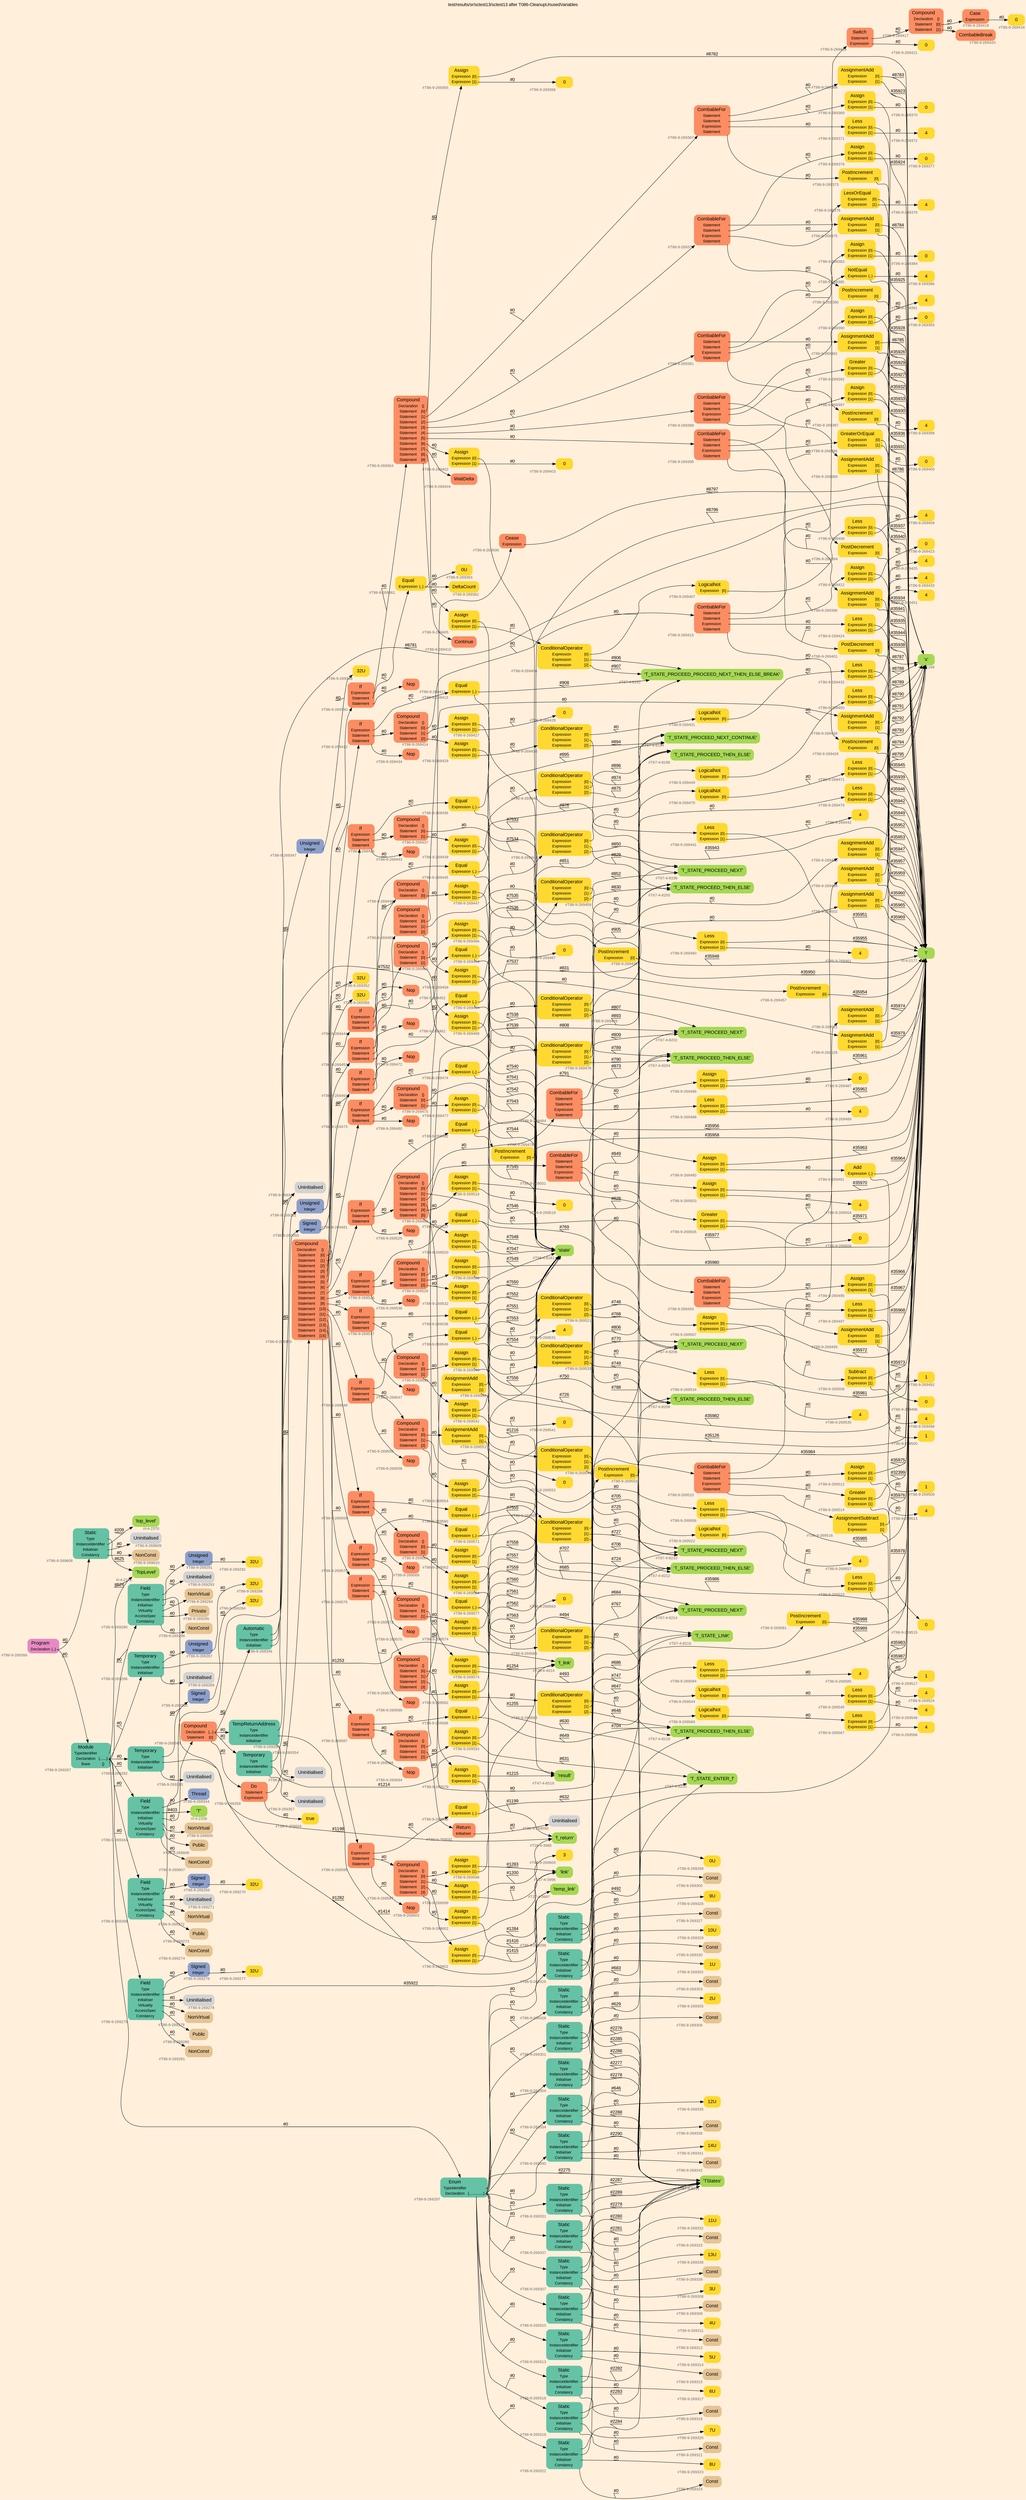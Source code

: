 digraph "test/results/sr/sctest13/sctest13 after T086-CleanupUnusedVariables" {
label = "test/results/sr/sctest13/sctest13 after T086-CleanupUnusedVariables"
labelloc = t
graph [
    rankdir = "LR"
    ranksep = 0.3
    bgcolor = antiquewhite1
    color = black
    fontcolor = black
    fontname = "Arial"
];
node [
    fontname = "Arial"
];
edge [
    fontname = "Arial"
];

// -------------------- node figure --------------------
// -------- block #T86-9-269266 ----------
"#T86-9-269266" [
    fillcolor = "/set28/4"
    xlabel = "#T86-9-269266"
    fontsize = "12"
    fontcolor = grey40
    shape = "plaintext"
    label = <<TABLE BORDER="0" CELLBORDER="0" CELLSPACING="0">
     <TR><TD><FONT COLOR="black" POINT-SIZE="15">Program</FONT></TD></TR>
     <TR><TD><FONT COLOR="black" POINT-SIZE="12">Declaration</FONT></TD><TD PORT="port0"><FONT COLOR="black" POINT-SIZE="12">{..}</FONT></TD></TR>
    </TABLE>>
    style = "rounded,filled"
];

// -------- block #T86-9-269267 ----------
"#T86-9-269267" [
    fillcolor = "/set28/1"
    xlabel = "#T86-9-269267"
    fontsize = "12"
    fontcolor = grey40
    shape = "plaintext"
    label = <<TABLE BORDER="0" CELLBORDER="0" CELLSPACING="0">
     <TR><TD><FONT COLOR="black" POINT-SIZE="15">Module</FONT></TD></TR>
     <TR><TD><FONT COLOR="black" POINT-SIZE="12">TypeIdentifier</FONT></TD><TD PORT="port0"></TD></TR>
     <TR><TD><FONT COLOR="black" POINT-SIZE="12">Declaration</FONT></TD><TD PORT="port1"><FONT COLOR="black" POINT-SIZE="12">{.......}</FONT></TD></TR>
     <TR><TD><FONT COLOR="black" POINT-SIZE="12">Base</FONT></TD><TD PORT="port2"><FONT COLOR="black" POINT-SIZE="12">{}</FONT></TD></TR>
    </TABLE>>
    style = "rounded,filled"
];

// -------- block #I-4-2162 ----------
"#I-4-2162" [
    fillcolor = "/set28/5"
    xlabel = "#I-4-2162"
    fontsize = "12"
    fontcolor = grey40
    shape = "plaintext"
    label = <<TABLE BORDER="0" CELLBORDER="0" CELLSPACING="0">
     <TR><TD><FONT COLOR="black" POINT-SIZE="15">'TopLevel'</FONT></TD></TR>
    </TABLE>>
    style = "rounded,filled"
];

// -------- block #T86-9-269268 ----------
"#T86-9-269268" [
    fillcolor = "/set28/1"
    xlabel = "#T86-9-269268"
    fontsize = "12"
    fontcolor = grey40
    shape = "plaintext"
    label = <<TABLE BORDER="0" CELLBORDER="0" CELLSPACING="0">
     <TR><TD><FONT COLOR="black" POINT-SIZE="15">Field</FONT></TD></TR>
     <TR><TD><FONT COLOR="black" POINT-SIZE="12">Type</FONT></TD><TD PORT="port0"></TD></TR>
     <TR><TD><FONT COLOR="black" POINT-SIZE="12">InstanceIdentifier</FONT></TD><TD PORT="port1"></TD></TR>
     <TR><TD><FONT COLOR="black" POINT-SIZE="12">Initialiser</FONT></TD><TD PORT="port2"></TD></TR>
     <TR><TD><FONT COLOR="black" POINT-SIZE="12">Virtuality</FONT></TD><TD PORT="port3"></TD></TR>
     <TR><TD><FONT COLOR="black" POINT-SIZE="12">AccessSpec</FONT></TD><TD PORT="port4"></TD></TR>
     <TR><TD><FONT COLOR="black" POINT-SIZE="12">Constancy</FONT></TD><TD PORT="port5"></TD></TR>
    </TABLE>>
    style = "rounded,filled"
];

// -------- block #T86-9-269269 ----------
"#T86-9-269269" [
    fillcolor = "/set28/3"
    xlabel = "#T86-9-269269"
    fontsize = "12"
    fontcolor = grey40
    shape = "plaintext"
    label = <<TABLE BORDER="0" CELLBORDER="0" CELLSPACING="0">
     <TR><TD><FONT COLOR="black" POINT-SIZE="15">Signed</FONT></TD></TR>
     <TR><TD><FONT COLOR="black" POINT-SIZE="12">Integer</FONT></TD><TD PORT="port0"></TD></TR>
    </TABLE>>
    style = "rounded,filled"
];

// -------- block #T86-9-269270 ----------
"#T86-9-269270" [
    fillcolor = "/set28/6"
    xlabel = "#T86-9-269270"
    fontsize = "12"
    fontcolor = grey40
    shape = "plaintext"
    label = <<TABLE BORDER="0" CELLBORDER="0" CELLSPACING="0">
     <TR><TD><FONT COLOR="black" POINT-SIZE="15">32U</FONT></TD></TR>
    </TABLE>>
    style = "rounded,filled"
];

// -------- block #I-4-2169 ----------
"#I-4-2169" [
    fillcolor = "/set28/5"
    xlabel = "#I-4-2169"
    fontsize = "12"
    fontcolor = grey40
    shape = "plaintext"
    label = <<TABLE BORDER="0" CELLBORDER="0" CELLSPACING="0">
     <TR><TD><FONT COLOR="black" POINT-SIZE="15">'x'</FONT></TD></TR>
    </TABLE>>
    style = "rounded,filled"
];

// -------- block #T86-9-269271 ----------
"#T86-9-269271" [
    xlabel = "#T86-9-269271"
    fontsize = "12"
    fontcolor = grey40
    shape = "plaintext"
    label = <<TABLE BORDER="0" CELLBORDER="0" CELLSPACING="0">
     <TR><TD><FONT COLOR="black" POINT-SIZE="15">Uninitialised</FONT></TD></TR>
    </TABLE>>
    style = "rounded,filled"
];

// -------- block #T86-9-269272 ----------
"#T86-9-269272" [
    fillcolor = "/set28/7"
    xlabel = "#T86-9-269272"
    fontsize = "12"
    fontcolor = grey40
    shape = "plaintext"
    label = <<TABLE BORDER="0" CELLBORDER="0" CELLSPACING="0">
     <TR><TD><FONT COLOR="black" POINT-SIZE="15">NonVirtual</FONT></TD></TR>
    </TABLE>>
    style = "rounded,filled"
];

// -------- block #T86-9-269273 ----------
"#T86-9-269273" [
    fillcolor = "/set28/7"
    xlabel = "#T86-9-269273"
    fontsize = "12"
    fontcolor = grey40
    shape = "plaintext"
    label = <<TABLE BORDER="0" CELLBORDER="0" CELLSPACING="0">
     <TR><TD><FONT COLOR="black" POINT-SIZE="15">Public</FONT></TD></TR>
    </TABLE>>
    style = "rounded,filled"
];

// -------- block #T86-9-269274 ----------
"#T86-9-269274" [
    fillcolor = "/set28/7"
    xlabel = "#T86-9-269274"
    fontsize = "12"
    fontcolor = grey40
    shape = "plaintext"
    label = <<TABLE BORDER="0" CELLBORDER="0" CELLSPACING="0">
     <TR><TD><FONT COLOR="black" POINT-SIZE="15">NonConst</FONT></TD></TR>
    </TABLE>>
    style = "rounded,filled"
];

// -------- block #T86-9-269275 ----------
"#T86-9-269275" [
    fillcolor = "/set28/1"
    xlabel = "#T86-9-269275"
    fontsize = "12"
    fontcolor = grey40
    shape = "plaintext"
    label = <<TABLE BORDER="0" CELLBORDER="0" CELLSPACING="0">
     <TR><TD><FONT COLOR="black" POINT-SIZE="15">Field</FONT></TD></TR>
     <TR><TD><FONT COLOR="black" POINT-SIZE="12">Type</FONT></TD><TD PORT="port0"></TD></TR>
     <TR><TD><FONT COLOR="black" POINT-SIZE="12">InstanceIdentifier</FONT></TD><TD PORT="port1"></TD></TR>
     <TR><TD><FONT COLOR="black" POINT-SIZE="12">Initialiser</FONT></TD><TD PORT="port2"></TD></TR>
     <TR><TD><FONT COLOR="black" POINT-SIZE="12">Virtuality</FONT></TD><TD PORT="port3"></TD></TR>
     <TR><TD><FONT COLOR="black" POINT-SIZE="12">AccessSpec</FONT></TD><TD PORT="port4"></TD></TR>
     <TR><TD><FONT COLOR="black" POINT-SIZE="12">Constancy</FONT></TD><TD PORT="port5"></TD></TR>
    </TABLE>>
    style = "rounded,filled"
];

// -------- block #T86-9-269276 ----------
"#T86-9-269276" [
    fillcolor = "/set28/3"
    xlabel = "#T86-9-269276"
    fontsize = "12"
    fontcolor = grey40
    shape = "plaintext"
    label = <<TABLE BORDER="0" CELLBORDER="0" CELLSPACING="0">
     <TR><TD><FONT COLOR="black" POINT-SIZE="15">Signed</FONT></TD></TR>
     <TR><TD><FONT COLOR="black" POINT-SIZE="12">Integer</FONT></TD><TD PORT="port0"></TD></TR>
    </TABLE>>
    style = "rounded,filled"
];

// -------- block #T86-9-269277 ----------
"#T86-9-269277" [
    fillcolor = "/set28/6"
    xlabel = "#T86-9-269277"
    fontsize = "12"
    fontcolor = grey40
    shape = "plaintext"
    label = <<TABLE BORDER="0" CELLBORDER="0" CELLSPACING="0">
     <TR><TD><FONT COLOR="black" POINT-SIZE="15">32U</FONT></TD></TR>
    </TABLE>>
    style = "rounded,filled"
];

// -------- block #I-4-2177 ----------
"#I-4-2177" [
    fillcolor = "/set28/5"
    xlabel = "#I-4-2177"
    fontsize = "12"
    fontcolor = grey40
    shape = "plaintext"
    label = <<TABLE BORDER="0" CELLBORDER="0" CELLSPACING="0">
     <TR><TD><FONT COLOR="black" POINT-SIZE="15">'i'</FONT></TD></TR>
    </TABLE>>
    style = "rounded,filled"
];

// -------- block #T86-9-269278 ----------
"#T86-9-269278" [
    xlabel = "#T86-9-269278"
    fontsize = "12"
    fontcolor = grey40
    shape = "plaintext"
    label = <<TABLE BORDER="0" CELLBORDER="0" CELLSPACING="0">
     <TR><TD><FONT COLOR="black" POINT-SIZE="15">Uninitialised</FONT></TD></TR>
    </TABLE>>
    style = "rounded,filled"
];

// -------- block #T86-9-269279 ----------
"#T86-9-269279" [
    fillcolor = "/set28/7"
    xlabel = "#T86-9-269279"
    fontsize = "12"
    fontcolor = grey40
    shape = "plaintext"
    label = <<TABLE BORDER="0" CELLBORDER="0" CELLSPACING="0">
     <TR><TD><FONT COLOR="black" POINT-SIZE="15">NonVirtual</FONT></TD></TR>
    </TABLE>>
    style = "rounded,filled"
];

// -------- block #T86-9-269280 ----------
"#T86-9-269280" [
    fillcolor = "/set28/7"
    xlabel = "#T86-9-269280"
    fontsize = "12"
    fontcolor = grey40
    shape = "plaintext"
    label = <<TABLE BORDER="0" CELLBORDER="0" CELLSPACING="0">
     <TR><TD><FONT COLOR="black" POINT-SIZE="15">Public</FONT></TD></TR>
    </TABLE>>
    style = "rounded,filled"
];

// -------- block #T86-9-269281 ----------
"#T86-9-269281" [
    fillcolor = "/set28/7"
    xlabel = "#T86-9-269281"
    fontsize = "12"
    fontcolor = grey40
    shape = "plaintext"
    label = <<TABLE BORDER="0" CELLBORDER="0" CELLSPACING="0">
     <TR><TD><FONT COLOR="black" POINT-SIZE="15">NonConst</FONT></TD></TR>
    </TABLE>>
    style = "rounded,filled"
];

// -------- block #T86-9-269282 ----------
"#T86-9-269282" [
    fillcolor = "/set28/1"
    xlabel = "#T86-9-269282"
    fontsize = "12"
    fontcolor = grey40
    shape = "plaintext"
    label = <<TABLE BORDER="0" CELLBORDER="0" CELLSPACING="0">
     <TR><TD><FONT COLOR="black" POINT-SIZE="15">Temporary</FONT></TD></TR>
     <TR><TD><FONT COLOR="black" POINT-SIZE="12">Type</FONT></TD><TD PORT="port0"></TD></TR>
     <TR><TD><FONT COLOR="black" POINT-SIZE="12">InstanceIdentifier</FONT></TD><TD PORT="port1"></TD></TR>
     <TR><TD><FONT COLOR="black" POINT-SIZE="12">Initialiser</FONT></TD><TD PORT="port2"></TD></TR>
    </TABLE>>
    style = "rounded,filled"
];

// -------- block #T86-9-269283 ----------
"#T86-9-269283" [
    fillcolor = "/set28/3"
    xlabel = "#T86-9-269283"
    fontsize = "12"
    fontcolor = grey40
    shape = "plaintext"
    label = <<TABLE BORDER="0" CELLBORDER="0" CELLSPACING="0">
     <TR><TD><FONT COLOR="black" POINT-SIZE="15">Signed</FONT></TD></TR>
     <TR><TD><FONT COLOR="black" POINT-SIZE="12">Integer</FONT></TD><TD PORT="port0"></TD></TR>
    </TABLE>>
    style = "rounded,filled"
];

// -------- block #T86-9-269284 ----------
"#T86-9-269284" [
    fillcolor = "/set28/6"
    xlabel = "#T86-9-269284"
    fontsize = "12"
    fontcolor = grey40
    shape = "plaintext"
    label = <<TABLE BORDER="0" CELLBORDER="0" CELLSPACING="0">
     <TR><TD><FONT COLOR="black" POINT-SIZE="15">32U</FONT></TD></TR>
    </TABLE>>
    style = "rounded,filled"
];

// -------- block #T26-4-3986 ----------
"#T26-4-3986" [
    fillcolor = "/set28/5"
    xlabel = "#T26-4-3986"
    fontsize = "12"
    fontcolor = grey40
    shape = "plaintext"
    label = <<TABLE BORDER="0" CELLBORDER="0" CELLSPACING="0">
     <TR><TD><FONT COLOR="black" POINT-SIZE="15">'f_return'</FONT></TD></TR>
    </TABLE>>
    style = "rounded,filled"
];

// -------- block #T86-9-269285 ----------
"#T86-9-269285" [
    xlabel = "#T86-9-269285"
    fontsize = "12"
    fontcolor = grey40
    shape = "plaintext"
    label = <<TABLE BORDER="0" CELLBORDER="0" CELLSPACING="0">
     <TR><TD><FONT COLOR="black" POINT-SIZE="15">Uninitialised</FONT></TD></TR>
    </TABLE>>
    style = "rounded,filled"
];

// -------- block #T86-9-269286 ----------
"#T86-9-269286" [
    fillcolor = "/set28/1"
    xlabel = "#T86-9-269286"
    fontsize = "12"
    fontcolor = grey40
    shape = "plaintext"
    label = <<TABLE BORDER="0" CELLBORDER="0" CELLSPACING="0">
     <TR><TD><FONT COLOR="black" POINT-SIZE="15">Temporary</FONT></TD></TR>
     <TR><TD><FONT COLOR="black" POINT-SIZE="12">Type</FONT></TD><TD PORT="port0"></TD></TR>
     <TR><TD><FONT COLOR="black" POINT-SIZE="12">InstanceIdentifier</FONT></TD><TD PORT="port1"></TD></TR>
     <TR><TD><FONT COLOR="black" POINT-SIZE="12">Initialiser</FONT></TD><TD PORT="port2"></TD></TR>
    </TABLE>>
    style = "rounded,filled"
];

// -------- block #T86-9-269287 ----------
"#T86-9-269287" [
    fillcolor = "/set28/3"
    xlabel = "#T86-9-269287"
    fontsize = "12"
    fontcolor = grey40
    shape = "plaintext"
    label = <<TABLE BORDER="0" CELLBORDER="0" CELLSPACING="0">
     <TR><TD><FONT COLOR="black" POINT-SIZE="15">Unsigned</FONT></TD></TR>
     <TR><TD><FONT COLOR="black" POINT-SIZE="12">Integer</FONT></TD><TD PORT="port0"></TD></TR>
    </TABLE>>
    style = "rounded,filled"
];

// -------- block #T86-9-269288 ----------
"#T86-9-269288" [
    fillcolor = "/set28/6"
    xlabel = "#T86-9-269288"
    fontsize = "12"
    fontcolor = grey40
    shape = "plaintext"
    label = <<TABLE BORDER="0" CELLBORDER="0" CELLSPACING="0">
     <TR><TD><FONT COLOR="black" POINT-SIZE="15">32U</FONT></TD></TR>
    </TABLE>>
    style = "rounded,filled"
];

// -------- block #T28-4-4014 ----------
"#T28-4-4014" [
    fillcolor = "/set28/5"
    xlabel = "#T28-4-4014"
    fontsize = "12"
    fontcolor = grey40
    shape = "plaintext"
    label = <<TABLE BORDER="0" CELLBORDER="0" CELLSPACING="0">
     <TR><TD><FONT COLOR="black" POINT-SIZE="15">'f_link'</FONT></TD></TR>
    </TABLE>>
    style = "rounded,filled"
];

// -------- block #T86-9-269289 ----------
"#T86-9-269289" [
    xlabel = "#T86-9-269289"
    fontsize = "12"
    fontcolor = grey40
    shape = "plaintext"
    label = <<TABLE BORDER="0" CELLBORDER="0" CELLSPACING="0">
     <TR><TD><FONT COLOR="black" POINT-SIZE="15">Uninitialised</FONT></TD></TR>
    </TABLE>>
    style = "rounded,filled"
];

// -------- block #T86-9-269290 ----------
"#T86-9-269290" [
    fillcolor = "/set28/1"
    xlabel = "#T86-9-269290"
    fontsize = "12"
    fontcolor = grey40
    shape = "plaintext"
    label = <<TABLE BORDER="0" CELLBORDER="0" CELLSPACING="0">
     <TR><TD><FONT COLOR="black" POINT-SIZE="15">Field</FONT></TD></TR>
     <TR><TD><FONT COLOR="black" POINT-SIZE="12">Type</FONT></TD><TD PORT="port0"></TD></TR>
     <TR><TD><FONT COLOR="black" POINT-SIZE="12">InstanceIdentifier</FONT></TD><TD PORT="port1"></TD></TR>
     <TR><TD><FONT COLOR="black" POINT-SIZE="12">Initialiser</FONT></TD><TD PORT="port2"></TD></TR>
     <TR><TD><FONT COLOR="black" POINT-SIZE="12">Virtuality</FONT></TD><TD PORT="port3"></TD></TR>
     <TR><TD><FONT COLOR="black" POINT-SIZE="12">AccessSpec</FONT></TD><TD PORT="port4"></TD></TR>
     <TR><TD><FONT COLOR="black" POINT-SIZE="12">Constancy</FONT></TD><TD PORT="port5"></TD></TR>
    </TABLE>>
    style = "rounded,filled"
];

// -------- block #T86-9-269291 ----------
"#T86-9-269291" [
    fillcolor = "/set28/3"
    xlabel = "#T86-9-269291"
    fontsize = "12"
    fontcolor = grey40
    shape = "plaintext"
    label = <<TABLE BORDER="0" CELLBORDER="0" CELLSPACING="0">
     <TR><TD><FONT COLOR="black" POINT-SIZE="15">Unsigned</FONT></TD></TR>
     <TR><TD><FONT COLOR="black" POINT-SIZE="12">Integer</FONT></TD><TD PORT="port0"></TD></TR>
    </TABLE>>
    style = "rounded,filled"
];

// -------- block #T86-9-269292 ----------
"#T86-9-269292" [
    fillcolor = "/set28/6"
    xlabel = "#T86-9-269292"
    fontsize = "12"
    fontcolor = grey40
    shape = "plaintext"
    label = <<TABLE BORDER="0" CELLBORDER="0" CELLSPACING="0">
     <TR><TD><FONT COLOR="black" POINT-SIZE="15">32U</FONT></TD></TR>
    </TABLE>>
    style = "rounded,filled"
];

// -------- block #T27-4-3996 ----------
"#T27-4-3996" [
    fillcolor = "/set28/5"
    xlabel = "#T27-4-3996"
    fontsize = "12"
    fontcolor = grey40
    shape = "plaintext"
    label = <<TABLE BORDER="0" CELLBORDER="0" CELLSPACING="0">
     <TR><TD><FONT COLOR="black" POINT-SIZE="15">'link'</FONT></TD></TR>
    </TABLE>>
    style = "rounded,filled"
];

// -------- block #T86-9-269293 ----------
"#T86-9-269293" [
    xlabel = "#T86-9-269293"
    fontsize = "12"
    fontcolor = grey40
    shape = "plaintext"
    label = <<TABLE BORDER="0" CELLBORDER="0" CELLSPACING="0">
     <TR><TD><FONT COLOR="black" POINT-SIZE="15">Uninitialised</FONT></TD></TR>
    </TABLE>>
    style = "rounded,filled"
];

// -------- block #T86-9-269294 ----------
"#T86-9-269294" [
    fillcolor = "/set28/7"
    xlabel = "#T86-9-269294"
    fontsize = "12"
    fontcolor = grey40
    shape = "plaintext"
    label = <<TABLE BORDER="0" CELLBORDER="0" CELLSPACING="0">
     <TR><TD><FONT COLOR="black" POINT-SIZE="15">NonVirtual</FONT></TD></TR>
    </TABLE>>
    style = "rounded,filled"
];

// -------- block #T86-9-269295 ----------
"#T86-9-269295" [
    fillcolor = "/set28/7"
    xlabel = "#T86-9-269295"
    fontsize = "12"
    fontcolor = grey40
    shape = "plaintext"
    label = <<TABLE BORDER="0" CELLBORDER="0" CELLSPACING="0">
     <TR><TD><FONT COLOR="black" POINT-SIZE="15">Private</FONT></TD></TR>
    </TABLE>>
    style = "rounded,filled"
];

// -------- block #T86-9-269296 ----------
"#T86-9-269296" [
    fillcolor = "/set28/7"
    xlabel = "#T86-9-269296"
    fontsize = "12"
    fontcolor = grey40
    shape = "plaintext"
    label = <<TABLE BORDER="0" CELLBORDER="0" CELLSPACING="0">
     <TR><TD><FONT COLOR="black" POINT-SIZE="15">NonConst</FONT></TD></TR>
    </TABLE>>
    style = "rounded,filled"
];

// -------- block #T86-9-269297 ----------
"#T86-9-269297" [
    fillcolor = "/set28/1"
    xlabel = "#T86-9-269297"
    fontsize = "12"
    fontcolor = grey40
    shape = "plaintext"
    label = <<TABLE BORDER="0" CELLBORDER="0" CELLSPACING="0">
     <TR><TD><FONT COLOR="black" POINT-SIZE="15">Enum</FONT></TD></TR>
     <TR><TD><FONT COLOR="black" POINT-SIZE="12">TypeIdentifier</FONT></TD><TD PORT="port0"></TD></TR>
     <TR><TD><FONT COLOR="black" POINT-SIZE="12">Declaration</FONT></TD><TD PORT="port1"><FONT COLOR="black" POINT-SIZE="12">{...............}</FONT></TD></TR>
    </TABLE>>
    style = "rounded,filled"
];

// -------- block #T67-4-8191 ----------
"#T67-4-8191" [
    fillcolor = "/set28/5"
    xlabel = "#T67-4-8191"
    fontsize = "12"
    fontcolor = grey40
    shape = "plaintext"
    label = <<TABLE BORDER="0" CELLBORDER="0" CELLSPACING="0">
     <TR><TD><FONT COLOR="black" POINT-SIZE="15">'TStates'</FONT></TD></TR>
    </TABLE>>
    style = "rounded,filled"
];

// -------- block #T86-9-269298 ----------
"#T86-9-269298" [
    fillcolor = "/set28/1"
    xlabel = "#T86-9-269298"
    fontsize = "12"
    fontcolor = grey40
    shape = "plaintext"
    label = <<TABLE BORDER="0" CELLBORDER="0" CELLSPACING="0">
     <TR><TD><FONT COLOR="black" POINT-SIZE="15">Static</FONT></TD></TR>
     <TR><TD><FONT COLOR="black" POINT-SIZE="12">Type</FONT></TD><TD PORT="port0"></TD></TR>
     <TR><TD><FONT COLOR="black" POINT-SIZE="12">InstanceIdentifier</FONT></TD><TD PORT="port1"></TD></TR>
     <TR><TD><FONT COLOR="black" POINT-SIZE="12">Initialiser</FONT></TD><TD PORT="port2"></TD></TR>
     <TR><TD><FONT COLOR="black" POINT-SIZE="12">Constancy</FONT></TD><TD PORT="port3"></TD></TR>
    </TABLE>>
    style = "rounded,filled"
];

// -------- block #T67-4-8192 ----------
"#T67-4-8192" [
    fillcolor = "/set28/5"
    xlabel = "#T67-4-8192"
    fontsize = "12"
    fontcolor = grey40
    shape = "plaintext"
    label = <<TABLE BORDER="0" CELLBORDER="0" CELLSPACING="0">
     <TR><TD><FONT COLOR="black" POINT-SIZE="15">'T_STATE_PROCEED_PROCEED_NEXT_THEN_ELSE_BREAK'</FONT></TD></TR>
    </TABLE>>
    style = "rounded,filled"
];

// -------- block #T86-9-269299 ----------
"#T86-9-269299" [
    fillcolor = "/set28/6"
    xlabel = "#T86-9-269299"
    fontsize = "12"
    fontcolor = grey40
    shape = "plaintext"
    label = <<TABLE BORDER="0" CELLBORDER="0" CELLSPACING="0">
     <TR><TD><FONT COLOR="black" POINT-SIZE="15">0U</FONT></TD></TR>
    </TABLE>>
    style = "rounded,filled"
];

// -------- block #T86-9-269300 ----------
"#T86-9-269300" [
    fillcolor = "/set28/7"
    xlabel = "#T86-9-269300"
    fontsize = "12"
    fontcolor = grey40
    shape = "plaintext"
    label = <<TABLE BORDER="0" CELLBORDER="0" CELLSPACING="0">
     <TR><TD><FONT COLOR="black" POINT-SIZE="15">Const</FONT></TD></TR>
    </TABLE>>
    style = "rounded,filled"
];

// -------- block #T86-9-269301 ----------
"#T86-9-269301" [
    fillcolor = "/set28/1"
    xlabel = "#T86-9-269301"
    fontsize = "12"
    fontcolor = grey40
    shape = "plaintext"
    label = <<TABLE BORDER="0" CELLBORDER="0" CELLSPACING="0">
     <TR><TD><FONT COLOR="black" POINT-SIZE="15">Static</FONT></TD></TR>
     <TR><TD><FONT COLOR="black" POINT-SIZE="12">Type</FONT></TD><TD PORT="port0"></TD></TR>
     <TR><TD><FONT COLOR="black" POINT-SIZE="12">InstanceIdentifier</FONT></TD><TD PORT="port1"></TD></TR>
     <TR><TD><FONT COLOR="black" POINT-SIZE="12">Initialiser</FONT></TD><TD PORT="port2"></TD></TR>
     <TR><TD><FONT COLOR="black" POINT-SIZE="12">Constancy</FONT></TD><TD PORT="port3"></TD></TR>
    </TABLE>>
    style = "rounded,filled"
];

// -------- block #T67-4-8194 ----------
"#T67-4-8194" [
    fillcolor = "/set28/5"
    xlabel = "#T67-4-8194"
    fontsize = "12"
    fontcolor = grey40
    shape = "plaintext"
    label = <<TABLE BORDER="0" CELLBORDER="0" CELLSPACING="0">
     <TR><TD><FONT COLOR="black" POINT-SIZE="15">'T_STATE_PROCEED_NEXT_CONTINUE'</FONT></TD></TR>
    </TABLE>>
    style = "rounded,filled"
];

// -------- block #T86-9-269302 ----------
"#T86-9-269302" [
    fillcolor = "/set28/6"
    xlabel = "#T86-9-269302"
    fontsize = "12"
    fontcolor = grey40
    shape = "plaintext"
    label = <<TABLE BORDER="0" CELLBORDER="0" CELLSPACING="0">
     <TR><TD><FONT COLOR="black" POINT-SIZE="15">1U</FONT></TD></TR>
    </TABLE>>
    style = "rounded,filled"
];

// -------- block #T86-9-269303 ----------
"#T86-9-269303" [
    fillcolor = "/set28/7"
    xlabel = "#T86-9-269303"
    fontsize = "12"
    fontcolor = grey40
    shape = "plaintext"
    label = <<TABLE BORDER="0" CELLBORDER="0" CELLSPACING="0">
     <TR><TD><FONT COLOR="black" POINT-SIZE="15">Const</FONT></TD></TR>
    </TABLE>>
    style = "rounded,filled"
];

// -------- block #T86-9-269304 ----------
"#T86-9-269304" [
    fillcolor = "/set28/1"
    xlabel = "#T86-9-269304"
    fontsize = "12"
    fontcolor = grey40
    shape = "plaintext"
    label = <<TABLE BORDER="0" CELLBORDER="0" CELLSPACING="0">
     <TR><TD><FONT COLOR="black" POINT-SIZE="15">Static</FONT></TD></TR>
     <TR><TD><FONT COLOR="black" POINT-SIZE="12">Type</FONT></TD><TD PORT="port0"></TD></TR>
     <TR><TD><FONT COLOR="black" POINT-SIZE="12">InstanceIdentifier</FONT></TD><TD PORT="port1"></TD></TR>
     <TR><TD><FONT COLOR="black" POINT-SIZE="12">Initialiser</FONT></TD><TD PORT="port2"></TD></TR>
     <TR><TD><FONT COLOR="black" POINT-SIZE="12">Constancy</FONT></TD><TD PORT="port3"></TD></TR>
    </TABLE>>
    style = "rounded,filled"
];

// -------- block #T67-4-8196 ----------
"#T67-4-8196" [
    fillcolor = "/set28/5"
    xlabel = "#T67-4-8196"
    fontsize = "12"
    fontcolor = grey40
    shape = "plaintext"
    label = <<TABLE BORDER="0" CELLBORDER="0" CELLSPACING="0">
     <TR><TD><FONT COLOR="black" POINT-SIZE="15">'T_STATE_PROCEED_THEN_ELSE'</FONT></TD></TR>
    </TABLE>>
    style = "rounded,filled"
];

// -------- block #T86-9-269305 ----------
"#T86-9-269305" [
    fillcolor = "/set28/6"
    xlabel = "#T86-9-269305"
    fontsize = "12"
    fontcolor = grey40
    shape = "plaintext"
    label = <<TABLE BORDER="0" CELLBORDER="0" CELLSPACING="0">
     <TR><TD><FONT COLOR="black" POINT-SIZE="15">2U</FONT></TD></TR>
    </TABLE>>
    style = "rounded,filled"
];

// -------- block #T86-9-269306 ----------
"#T86-9-269306" [
    fillcolor = "/set28/7"
    xlabel = "#T86-9-269306"
    fontsize = "12"
    fontcolor = grey40
    shape = "plaintext"
    label = <<TABLE BORDER="0" CELLBORDER="0" CELLSPACING="0">
     <TR><TD><FONT COLOR="black" POINT-SIZE="15">Const</FONT></TD></TR>
    </TABLE>>
    style = "rounded,filled"
];

// -------- block #T86-9-269307 ----------
"#T86-9-269307" [
    fillcolor = "/set28/1"
    xlabel = "#T86-9-269307"
    fontsize = "12"
    fontcolor = grey40
    shape = "plaintext"
    label = <<TABLE BORDER="0" CELLBORDER="0" CELLSPACING="0">
     <TR><TD><FONT COLOR="black" POINT-SIZE="15">Static</FONT></TD></TR>
     <TR><TD><FONT COLOR="black" POINT-SIZE="12">Type</FONT></TD><TD PORT="port0"></TD></TR>
     <TR><TD><FONT COLOR="black" POINT-SIZE="12">InstanceIdentifier</FONT></TD><TD PORT="port1"></TD></TR>
     <TR><TD><FONT COLOR="black" POINT-SIZE="12">Initialiser</FONT></TD><TD PORT="port2"></TD></TR>
     <TR><TD><FONT COLOR="black" POINT-SIZE="12">Constancy</FONT></TD><TD PORT="port3"></TD></TR>
    </TABLE>>
    style = "rounded,filled"
];

// -------- block #T67-4-8198 ----------
"#T67-4-8198" [
    fillcolor = "/set28/5"
    xlabel = "#T67-4-8198"
    fontsize = "12"
    fontcolor = grey40
    shape = "plaintext"
    label = <<TABLE BORDER="0" CELLBORDER="0" CELLSPACING="0">
     <TR><TD><FONT COLOR="black" POINT-SIZE="15">'T_STATE_PROCEED_NEXT'</FONT></TD></TR>
    </TABLE>>
    style = "rounded,filled"
];

// -------- block #T86-9-269308 ----------
"#T86-9-269308" [
    fillcolor = "/set28/6"
    xlabel = "#T86-9-269308"
    fontsize = "12"
    fontcolor = grey40
    shape = "plaintext"
    label = <<TABLE BORDER="0" CELLBORDER="0" CELLSPACING="0">
     <TR><TD><FONT COLOR="black" POINT-SIZE="15">3U</FONT></TD></TR>
    </TABLE>>
    style = "rounded,filled"
];

// -------- block #T86-9-269309 ----------
"#T86-9-269309" [
    fillcolor = "/set28/7"
    xlabel = "#T86-9-269309"
    fontsize = "12"
    fontcolor = grey40
    shape = "plaintext"
    label = <<TABLE BORDER="0" CELLBORDER="0" CELLSPACING="0">
     <TR><TD><FONT COLOR="black" POINT-SIZE="15">Const</FONT></TD></TR>
    </TABLE>>
    style = "rounded,filled"
];

// -------- block #T86-9-269310 ----------
"#T86-9-269310" [
    fillcolor = "/set28/1"
    xlabel = "#T86-9-269310"
    fontsize = "12"
    fontcolor = grey40
    shape = "plaintext"
    label = <<TABLE BORDER="0" CELLBORDER="0" CELLSPACING="0">
     <TR><TD><FONT COLOR="black" POINT-SIZE="15">Static</FONT></TD></TR>
     <TR><TD><FONT COLOR="black" POINT-SIZE="12">Type</FONT></TD><TD PORT="port0"></TD></TR>
     <TR><TD><FONT COLOR="black" POINT-SIZE="12">InstanceIdentifier</FONT></TD><TD PORT="port1"></TD></TR>
     <TR><TD><FONT COLOR="black" POINT-SIZE="12">Initialiser</FONT></TD><TD PORT="port2"></TD></TR>
     <TR><TD><FONT COLOR="black" POINT-SIZE="12">Constancy</FONT></TD><TD PORT="port3"></TD></TR>
    </TABLE>>
    style = "rounded,filled"
];

// -------- block #T67-4-8200 ----------
"#T67-4-8200" [
    fillcolor = "/set28/5"
    xlabel = "#T67-4-8200"
    fontsize = "12"
    fontcolor = grey40
    shape = "plaintext"
    label = <<TABLE BORDER="0" CELLBORDER="0" CELLSPACING="0">
     <TR><TD><FONT COLOR="black" POINT-SIZE="15">'T_STATE_PROCEED_THEN_ELSE'</FONT></TD></TR>
    </TABLE>>
    style = "rounded,filled"
];

// -------- block #T86-9-269311 ----------
"#T86-9-269311" [
    fillcolor = "/set28/6"
    xlabel = "#T86-9-269311"
    fontsize = "12"
    fontcolor = grey40
    shape = "plaintext"
    label = <<TABLE BORDER="0" CELLBORDER="0" CELLSPACING="0">
     <TR><TD><FONT COLOR="black" POINT-SIZE="15">4U</FONT></TD></TR>
    </TABLE>>
    style = "rounded,filled"
];

// -------- block #T86-9-269312 ----------
"#T86-9-269312" [
    fillcolor = "/set28/7"
    xlabel = "#T86-9-269312"
    fontsize = "12"
    fontcolor = grey40
    shape = "plaintext"
    label = <<TABLE BORDER="0" CELLBORDER="0" CELLSPACING="0">
     <TR><TD><FONT COLOR="black" POINT-SIZE="15">Const</FONT></TD></TR>
    </TABLE>>
    style = "rounded,filled"
];

// -------- block #T86-9-269313 ----------
"#T86-9-269313" [
    fillcolor = "/set28/1"
    xlabel = "#T86-9-269313"
    fontsize = "12"
    fontcolor = grey40
    shape = "plaintext"
    label = <<TABLE BORDER="0" CELLBORDER="0" CELLSPACING="0">
     <TR><TD><FONT COLOR="black" POINT-SIZE="15">Static</FONT></TD></TR>
     <TR><TD><FONT COLOR="black" POINT-SIZE="12">Type</FONT></TD><TD PORT="port0"></TD></TR>
     <TR><TD><FONT COLOR="black" POINT-SIZE="12">InstanceIdentifier</FONT></TD><TD PORT="port1"></TD></TR>
     <TR><TD><FONT COLOR="black" POINT-SIZE="12">Initialiser</FONT></TD><TD PORT="port2"></TD></TR>
     <TR><TD><FONT COLOR="black" POINT-SIZE="12">Constancy</FONT></TD><TD PORT="port3"></TD></TR>
    </TABLE>>
    style = "rounded,filled"
];

// -------- block #T67-4-8202 ----------
"#T67-4-8202" [
    fillcolor = "/set28/5"
    xlabel = "#T67-4-8202"
    fontsize = "12"
    fontcolor = grey40
    shape = "plaintext"
    label = <<TABLE BORDER="0" CELLBORDER="0" CELLSPACING="0">
     <TR><TD><FONT COLOR="black" POINT-SIZE="15">'T_STATE_PROCEED_NEXT'</FONT></TD></TR>
    </TABLE>>
    style = "rounded,filled"
];

// -------- block #T86-9-269314 ----------
"#T86-9-269314" [
    fillcolor = "/set28/6"
    xlabel = "#T86-9-269314"
    fontsize = "12"
    fontcolor = grey40
    shape = "plaintext"
    label = <<TABLE BORDER="0" CELLBORDER="0" CELLSPACING="0">
     <TR><TD><FONT COLOR="black" POINT-SIZE="15">5U</FONT></TD></TR>
    </TABLE>>
    style = "rounded,filled"
];

// -------- block #T86-9-269315 ----------
"#T86-9-269315" [
    fillcolor = "/set28/7"
    xlabel = "#T86-9-269315"
    fontsize = "12"
    fontcolor = grey40
    shape = "plaintext"
    label = <<TABLE BORDER="0" CELLBORDER="0" CELLSPACING="0">
     <TR><TD><FONT COLOR="black" POINT-SIZE="15">Const</FONT></TD></TR>
    </TABLE>>
    style = "rounded,filled"
];

// -------- block #T86-9-269316 ----------
"#T86-9-269316" [
    fillcolor = "/set28/1"
    xlabel = "#T86-9-269316"
    fontsize = "12"
    fontcolor = grey40
    shape = "plaintext"
    label = <<TABLE BORDER="0" CELLBORDER="0" CELLSPACING="0">
     <TR><TD><FONT COLOR="black" POINT-SIZE="15">Static</FONT></TD></TR>
     <TR><TD><FONT COLOR="black" POINT-SIZE="12">Type</FONT></TD><TD PORT="port0"></TD></TR>
     <TR><TD><FONT COLOR="black" POINT-SIZE="12">InstanceIdentifier</FONT></TD><TD PORT="port1"></TD></TR>
     <TR><TD><FONT COLOR="black" POINT-SIZE="12">Initialiser</FONT></TD><TD PORT="port2"></TD></TR>
     <TR><TD><FONT COLOR="black" POINT-SIZE="12">Constancy</FONT></TD><TD PORT="port3"></TD></TR>
    </TABLE>>
    style = "rounded,filled"
];

// -------- block #T67-4-8204 ----------
"#T67-4-8204" [
    fillcolor = "/set28/5"
    xlabel = "#T67-4-8204"
    fontsize = "12"
    fontcolor = grey40
    shape = "plaintext"
    label = <<TABLE BORDER="0" CELLBORDER="0" CELLSPACING="0">
     <TR><TD><FONT COLOR="black" POINT-SIZE="15">'T_STATE_PROCEED_THEN_ELSE'</FONT></TD></TR>
    </TABLE>>
    style = "rounded,filled"
];

// -------- block #T86-9-269317 ----------
"#T86-9-269317" [
    fillcolor = "/set28/6"
    xlabel = "#T86-9-269317"
    fontsize = "12"
    fontcolor = grey40
    shape = "plaintext"
    label = <<TABLE BORDER="0" CELLBORDER="0" CELLSPACING="0">
     <TR><TD><FONT COLOR="black" POINT-SIZE="15">6U</FONT></TD></TR>
    </TABLE>>
    style = "rounded,filled"
];

// -------- block #T86-9-269318 ----------
"#T86-9-269318" [
    fillcolor = "/set28/7"
    xlabel = "#T86-9-269318"
    fontsize = "12"
    fontcolor = grey40
    shape = "plaintext"
    label = <<TABLE BORDER="0" CELLBORDER="0" CELLSPACING="0">
     <TR><TD><FONT COLOR="black" POINT-SIZE="15">Const</FONT></TD></TR>
    </TABLE>>
    style = "rounded,filled"
];

// -------- block #T86-9-269319 ----------
"#T86-9-269319" [
    fillcolor = "/set28/1"
    xlabel = "#T86-9-269319"
    fontsize = "12"
    fontcolor = grey40
    shape = "plaintext"
    label = <<TABLE BORDER="0" CELLBORDER="0" CELLSPACING="0">
     <TR><TD><FONT COLOR="black" POINT-SIZE="15">Static</FONT></TD></TR>
     <TR><TD><FONT COLOR="black" POINT-SIZE="12">Type</FONT></TD><TD PORT="port0"></TD></TR>
     <TR><TD><FONT COLOR="black" POINT-SIZE="12">InstanceIdentifier</FONT></TD><TD PORT="port1"></TD></TR>
     <TR><TD><FONT COLOR="black" POINT-SIZE="12">Initialiser</FONT></TD><TD PORT="port2"></TD></TR>
     <TR><TD><FONT COLOR="black" POINT-SIZE="12">Constancy</FONT></TD><TD PORT="port3"></TD></TR>
    </TABLE>>
    style = "rounded,filled"
];

// -------- block #T67-4-8206 ----------
"#T67-4-8206" [
    fillcolor = "/set28/5"
    xlabel = "#T67-4-8206"
    fontsize = "12"
    fontcolor = grey40
    shape = "plaintext"
    label = <<TABLE BORDER="0" CELLBORDER="0" CELLSPACING="0">
     <TR><TD><FONT COLOR="black" POINT-SIZE="15">'T_STATE_PROCEED_NEXT'</FONT></TD></TR>
    </TABLE>>
    style = "rounded,filled"
];

// -------- block #T86-9-269320 ----------
"#T86-9-269320" [
    fillcolor = "/set28/6"
    xlabel = "#T86-9-269320"
    fontsize = "12"
    fontcolor = grey40
    shape = "plaintext"
    label = <<TABLE BORDER="0" CELLBORDER="0" CELLSPACING="0">
     <TR><TD><FONT COLOR="black" POINT-SIZE="15">7U</FONT></TD></TR>
    </TABLE>>
    style = "rounded,filled"
];

// -------- block #T86-9-269321 ----------
"#T86-9-269321" [
    fillcolor = "/set28/7"
    xlabel = "#T86-9-269321"
    fontsize = "12"
    fontcolor = grey40
    shape = "plaintext"
    label = <<TABLE BORDER="0" CELLBORDER="0" CELLSPACING="0">
     <TR><TD><FONT COLOR="black" POINT-SIZE="15">Const</FONT></TD></TR>
    </TABLE>>
    style = "rounded,filled"
];

// -------- block #T86-9-269322 ----------
"#T86-9-269322" [
    fillcolor = "/set28/1"
    xlabel = "#T86-9-269322"
    fontsize = "12"
    fontcolor = grey40
    shape = "plaintext"
    label = <<TABLE BORDER="0" CELLBORDER="0" CELLSPACING="0">
     <TR><TD><FONT COLOR="black" POINT-SIZE="15">Static</FONT></TD></TR>
     <TR><TD><FONT COLOR="black" POINT-SIZE="12">Type</FONT></TD><TD PORT="port0"></TD></TR>
     <TR><TD><FONT COLOR="black" POINT-SIZE="12">InstanceIdentifier</FONT></TD><TD PORT="port1"></TD></TR>
     <TR><TD><FONT COLOR="black" POINT-SIZE="12">Initialiser</FONT></TD><TD PORT="port2"></TD></TR>
     <TR><TD><FONT COLOR="black" POINT-SIZE="12">Constancy</FONT></TD><TD PORT="port3"></TD></TR>
    </TABLE>>
    style = "rounded,filled"
];

// -------- block #T67-4-8208 ----------
"#T67-4-8208" [
    fillcolor = "/set28/5"
    xlabel = "#T67-4-8208"
    fontsize = "12"
    fontcolor = grey40
    shape = "plaintext"
    label = <<TABLE BORDER="0" CELLBORDER="0" CELLSPACING="0">
     <TR><TD><FONT COLOR="black" POINT-SIZE="15">'T_STATE_PROCEED_THEN_ELSE'</FONT></TD></TR>
    </TABLE>>
    style = "rounded,filled"
];

// -------- block #T86-9-269323 ----------
"#T86-9-269323" [
    fillcolor = "/set28/6"
    xlabel = "#T86-9-269323"
    fontsize = "12"
    fontcolor = grey40
    shape = "plaintext"
    label = <<TABLE BORDER="0" CELLBORDER="0" CELLSPACING="0">
     <TR><TD><FONT COLOR="black" POINT-SIZE="15">8U</FONT></TD></TR>
    </TABLE>>
    style = "rounded,filled"
];

// -------- block #T86-9-269324 ----------
"#T86-9-269324" [
    fillcolor = "/set28/7"
    xlabel = "#T86-9-269324"
    fontsize = "12"
    fontcolor = grey40
    shape = "plaintext"
    label = <<TABLE BORDER="0" CELLBORDER="0" CELLSPACING="0">
     <TR><TD><FONT COLOR="black" POINT-SIZE="15">Const</FONT></TD></TR>
    </TABLE>>
    style = "rounded,filled"
];

// -------- block #T86-9-269325 ----------
"#T86-9-269325" [
    fillcolor = "/set28/1"
    xlabel = "#T86-9-269325"
    fontsize = "12"
    fontcolor = grey40
    shape = "plaintext"
    label = <<TABLE BORDER="0" CELLBORDER="0" CELLSPACING="0">
     <TR><TD><FONT COLOR="black" POINT-SIZE="15">Static</FONT></TD></TR>
     <TR><TD><FONT COLOR="black" POINT-SIZE="12">Type</FONT></TD><TD PORT="port0"></TD></TR>
     <TR><TD><FONT COLOR="black" POINT-SIZE="12">InstanceIdentifier</FONT></TD><TD PORT="port1"></TD></TR>
     <TR><TD><FONT COLOR="black" POINT-SIZE="12">Initialiser</FONT></TD><TD PORT="port2"></TD></TR>
     <TR><TD><FONT COLOR="black" POINT-SIZE="12">Constancy</FONT></TD><TD PORT="port3"></TD></TR>
    </TABLE>>
    style = "rounded,filled"
];

// -------- block #T67-4-8210 ----------
"#T67-4-8210" [
    fillcolor = "/set28/5"
    xlabel = "#T67-4-8210"
    fontsize = "12"
    fontcolor = grey40
    shape = "plaintext"
    label = <<TABLE BORDER="0" CELLBORDER="0" CELLSPACING="0">
     <TR><TD><FONT COLOR="black" POINT-SIZE="15">'T_STATE_PROCEED_NEXT'</FONT></TD></TR>
    </TABLE>>
    style = "rounded,filled"
];

// -------- block #T86-9-269326 ----------
"#T86-9-269326" [
    fillcolor = "/set28/6"
    xlabel = "#T86-9-269326"
    fontsize = "12"
    fontcolor = grey40
    shape = "plaintext"
    label = <<TABLE BORDER="0" CELLBORDER="0" CELLSPACING="0">
     <TR><TD><FONT COLOR="black" POINT-SIZE="15">9U</FONT></TD></TR>
    </TABLE>>
    style = "rounded,filled"
];

// -------- block #T86-9-269327 ----------
"#T86-9-269327" [
    fillcolor = "/set28/7"
    xlabel = "#T86-9-269327"
    fontsize = "12"
    fontcolor = grey40
    shape = "plaintext"
    label = <<TABLE BORDER="0" CELLBORDER="0" CELLSPACING="0">
     <TR><TD><FONT COLOR="black" POINT-SIZE="15">Const</FONT></TD></TR>
    </TABLE>>
    style = "rounded,filled"
];

// -------- block #T86-9-269328 ----------
"#T86-9-269328" [
    fillcolor = "/set28/1"
    xlabel = "#T86-9-269328"
    fontsize = "12"
    fontcolor = grey40
    shape = "plaintext"
    label = <<TABLE BORDER="0" CELLBORDER="0" CELLSPACING="0">
     <TR><TD><FONT COLOR="black" POINT-SIZE="15">Static</FONT></TD></TR>
     <TR><TD><FONT COLOR="black" POINT-SIZE="12">Type</FONT></TD><TD PORT="port0"></TD></TR>
     <TR><TD><FONT COLOR="black" POINT-SIZE="12">InstanceIdentifier</FONT></TD><TD PORT="port1"></TD></TR>
     <TR><TD><FONT COLOR="black" POINT-SIZE="12">Initialiser</FONT></TD><TD PORT="port2"></TD></TR>
     <TR><TD><FONT COLOR="black" POINT-SIZE="12">Constancy</FONT></TD><TD PORT="port3"></TD></TR>
    </TABLE>>
    style = "rounded,filled"
];

// -------- block #T67-4-8212 ----------
"#T67-4-8212" [
    fillcolor = "/set28/5"
    xlabel = "#T67-4-8212"
    fontsize = "12"
    fontcolor = grey40
    shape = "plaintext"
    label = <<TABLE BORDER="0" CELLBORDER="0" CELLSPACING="0">
     <TR><TD><FONT COLOR="black" POINT-SIZE="15">'T_STATE_PROCEED_THEN_ELSE'</FONT></TD></TR>
    </TABLE>>
    style = "rounded,filled"
];

// -------- block #T86-9-269329 ----------
"#T86-9-269329" [
    fillcolor = "/set28/6"
    xlabel = "#T86-9-269329"
    fontsize = "12"
    fontcolor = grey40
    shape = "plaintext"
    label = <<TABLE BORDER="0" CELLBORDER="0" CELLSPACING="0">
     <TR><TD><FONT COLOR="black" POINT-SIZE="15">10U</FONT></TD></TR>
    </TABLE>>
    style = "rounded,filled"
];

// -------- block #T86-9-269330 ----------
"#T86-9-269330" [
    fillcolor = "/set28/7"
    xlabel = "#T86-9-269330"
    fontsize = "12"
    fontcolor = grey40
    shape = "plaintext"
    label = <<TABLE BORDER="0" CELLBORDER="0" CELLSPACING="0">
     <TR><TD><FONT COLOR="black" POINT-SIZE="15">Const</FONT></TD></TR>
    </TABLE>>
    style = "rounded,filled"
];

// -------- block #T86-9-269331 ----------
"#T86-9-269331" [
    fillcolor = "/set28/1"
    xlabel = "#T86-9-269331"
    fontsize = "12"
    fontcolor = grey40
    shape = "plaintext"
    label = <<TABLE BORDER="0" CELLBORDER="0" CELLSPACING="0">
     <TR><TD><FONT COLOR="black" POINT-SIZE="15">Static</FONT></TD></TR>
     <TR><TD><FONT COLOR="black" POINT-SIZE="12">Type</FONT></TD><TD PORT="port0"></TD></TR>
     <TR><TD><FONT COLOR="black" POINT-SIZE="12">InstanceIdentifier</FONT></TD><TD PORT="port1"></TD></TR>
     <TR><TD><FONT COLOR="black" POINT-SIZE="12">Initialiser</FONT></TD><TD PORT="port2"></TD></TR>
     <TR><TD><FONT COLOR="black" POINT-SIZE="12">Constancy</FONT></TD><TD PORT="port3"></TD></TR>
    </TABLE>>
    style = "rounded,filled"
];

// -------- block #T67-4-8214 ----------
"#T67-4-8214" [
    fillcolor = "/set28/5"
    xlabel = "#T67-4-8214"
    fontsize = "12"
    fontcolor = grey40
    shape = "plaintext"
    label = <<TABLE BORDER="0" CELLBORDER="0" CELLSPACING="0">
     <TR><TD><FONT COLOR="black" POINT-SIZE="15">'T_STATE_PROCEED_NEXT'</FONT></TD></TR>
    </TABLE>>
    style = "rounded,filled"
];

// -------- block #T86-9-269332 ----------
"#T86-9-269332" [
    fillcolor = "/set28/6"
    xlabel = "#T86-9-269332"
    fontsize = "12"
    fontcolor = grey40
    shape = "plaintext"
    label = <<TABLE BORDER="0" CELLBORDER="0" CELLSPACING="0">
     <TR><TD><FONT COLOR="black" POINT-SIZE="15">11U</FONT></TD></TR>
    </TABLE>>
    style = "rounded,filled"
];

// -------- block #T86-9-269333 ----------
"#T86-9-269333" [
    fillcolor = "/set28/7"
    xlabel = "#T86-9-269333"
    fontsize = "12"
    fontcolor = grey40
    shape = "plaintext"
    label = <<TABLE BORDER="0" CELLBORDER="0" CELLSPACING="0">
     <TR><TD><FONT COLOR="black" POINT-SIZE="15">Const</FONT></TD></TR>
    </TABLE>>
    style = "rounded,filled"
];

// -------- block #T86-9-269334 ----------
"#T86-9-269334" [
    fillcolor = "/set28/1"
    xlabel = "#T86-9-269334"
    fontsize = "12"
    fontcolor = grey40
    shape = "plaintext"
    label = <<TABLE BORDER="0" CELLBORDER="0" CELLSPACING="0">
     <TR><TD><FONT COLOR="black" POINT-SIZE="15">Static</FONT></TD></TR>
     <TR><TD><FONT COLOR="black" POINT-SIZE="12">Type</FONT></TD><TD PORT="port0"></TD></TR>
     <TR><TD><FONT COLOR="black" POINT-SIZE="12">InstanceIdentifier</FONT></TD><TD PORT="port1"></TD></TR>
     <TR><TD><FONT COLOR="black" POINT-SIZE="12">Initialiser</FONT></TD><TD PORT="port2"></TD></TR>
     <TR><TD><FONT COLOR="black" POINT-SIZE="12">Constancy</FONT></TD><TD PORT="port3"></TD></TR>
    </TABLE>>
    style = "rounded,filled"
];

// -------- block #T67-4-8216 ----------
"#T67-4-8216" [
    fillcolor = "/set28/5"
    xlabel = "#T67-4-8216"
    fontsize = "12"
    fontcolor = grey40
    shape = "plaintext"
    label = <<TABLE BORDER="0" CELLBORDER="0" CELLSPACING="0">
     <TR><TD><FONT COLOR="black" POINT-SIZE="15">'T_STATE_LINK'</FONT></TD></TR>
    </TABLE>>
    style = "rounded,filled"
];

// -------- block #T86-9-269335 ----------
"#T86-9-269335" [
    fillcolor = "/set28/6"
    xlabel = "#T86-9-269335"
    fontsize = "12"
    fontcolor = grey40
    shape = "plaintext"
    label = <<TABLE BORDER="0" CELLBORDER="0" CELLSPACING="0">
     <TR><TD><FONT COLOR="black" POINT-SIZE="15">12U</FONT></TD></TR>
    </TABLE>>
    style = "rounded,filled"
];

// -------- block #T86-9-269336 ----------
"#T86-9-269336" [
    fillcolor = "/set28/7"
    xlabel = "#T86-9-269336"
    fontsize = "12"
    fontcolor = grey40
    shape = "plaintext"
    label = <<TABLE BORDER="0" CELLBORDER="0" CELLSPACING="0">
     <TR><TD><FONT COLOR="black" POINT-SIZE="15">Const</FONT></TD></TR>
    </TABLE>>
    style = "rounded,filled"
];

// -------- block #T86-9-269337 ----------
"#T86-9-269337" [
    fillcolor = "/set28/1"
    xlabel = "#T86-9-269337"
    fontsize = "12"
    fontcolor = grey40
    shape = "plaintext"
    label = <<TABLE BORDER="0" CELLBORDER="0" CELLSPACING="0">
     <TR><TD><FONT COLOR="black" POINT-SIZE="15">Static</FONT></TD></TR>
     <TR><TD><FONT COLOR="black" POINT-SIZE="12">Type</FONT></TD><TD PORT="port0"></TD></TR>
     <TR><TD><FONT COLOR="black" POINT-SIZE="12">InstanceIdentifier</FONT></TD><TD PORT="port1"></TD></TR>
     <TR><TD><FONT COLOR="black" POINT-SIZE="12">Initialiser</FONT></TD><TD PORT="port2"></TD></TR>
     <TR><TD><FONT COLOR="black" POINT-SIZE="12">Constancy</FONT></TD><TD PORT="port3"></TD></TR>
    </TABLE>>
    style = "rounded,filled"
];

// -------- block #T67-4-8218 ----------
"#T67-4-8218" [
    fillcolor = "/set28/5"
    xlabel = "#T67-4-8218"
    fontsize = "12"
    fontcolor = grey40
    shape = "plaintext"
    label = <<TABLE BORDER="0" CELLBORDER="0" CELLSPACING="0">
     <TR><TD><FONT COLOR="black" POINT-SIZE="15">'T_STATE_PROCEED_THEN_ELSE'</FONT></TD></TR>
    </TABLE>>
    style = "rounded,filled"
];

// -------- block #T86-9-269338 ----------
"#T86-9-269338" [
    fillcolor = "/set28/6"
    xlabel = "#T86-9-269338"
    fontsize = "12"
    fontcolor = grey40
    shape = "plaintext"
    label = <<TABLE BORDER="0" CELLBORDER="0" CELLSPACING="0">
     <TR><TD><FONT COLOR="black" POINT-SIZE="15">13U</FONT></TD></TR>
    </TABLE>>
    style = "rounded,filled"
];

// -------- block #T86-9-269339 ----------
"#T86-9-269339" [
    fillcolor = "/set28/7"
    xlabel = "#T86-9-269339"
    fontsize = "12"
    fontcolor = grey40
    shape = "plaintext"
    label = <<TABLE BORDER="0" CELLBORDER="0" CELLSPACING="0">
     <TR><TD><FONT COLOR="black" POINT-SIZE="15">Const</FONT></TD></TR>
    </TABLE>>
    style = "rounded,filled"
];

// -------- block #T86-9-269340 ----------
"#T86-9-269340" [
    fillcolor = "/set28/1"
    xlabel = "#T86-9-269340"
    fontsize = "12"
    fontcolor = grey40
    shape = "plaintext"
    label = <<TABLE BORDER="0" CELLBORDER="0" CELLSPACING="0">
     <TR><TD><FONT COLOR="black" POINT-SIZE="15">Static</FONT></TD></TR>
     <TR><TD><FONT COLOR="black" POINT-SIZE="12">Type</FONT></TD><TD PORT="port0"></TD></TR>
     <TR><TD><FONT COLOR="black" POINT-SIZE="12">InstanceIdentifier</FONT></TD><TD PORT="port1"></TD></TR>
     <TR><TD><FONT COLOR="black" POINT-SIZE="12">Initialiser</FONT></TD><TD PORT="port2"></TD></TR>
     <TR><TD><FONT COLOR="black" POINT-SIZE="12">Constancy</FONT></TD><TD PORT="port3"></TD></TR>
    </TABLE>>
    style = "rounded,filled"
];

// -------- block #T67-4-8220 ----------
"#T67-4-8220" [
    fillcolor = "/set28/5"
    xlabel = "#T67-4-8220"
    fontsize = "12"
    fontcolor = grey40
    shape = "plaintext"
    label = <<TABLE BORDER="0" CELLBORDER="0" CELLSPACING="0">
     <TR><TD><FONT COLOR="black" POINT-SIZE="15">'T_STATE_ENTER_f'</FONT></TD></TR>
    </TABLE>>
    style = "rounded,filled"
];

// -------- block #T86-9-269341 ----------
"#T86-9-269341" [
    fillcolor = "/set28/6"
    xlabel = "#T86-9-269341"
    fontsize = "12"
    fontcolor = grey40
    shape = "plaintext"
    label = <<TABLE BORDER="0" CELLBORDER="0" CELLSPACING="0">
     <TR><TD><FONT COLOR="black" POINT-SIZE="15">14U</FONT></TD></TR>
    </TABLE>>
    style = "rounded,filled"
];

// -------- block #T86-9-269342 ----------
"#T86-9-269342" [
    fillcolor = "/set28/7"
    xlabel = "#T86-9-269342"
    fontsize = "12"
    fontcolor = grey40
    shape = "plaintext"
    label = <<TABLE BORDER="0" CELLBORDER="0" CELLSPACING="0">
     <TR><TD><FONT COLOR="black" POINT-SIZE="15">Const</FONT></TD></TR>
    </TABLE>>
    style = "rounded,filled"
];

// -------- block #T86-9-269343 ----------
"#T86-9-269343" [
    fillcolor = "/set28/1"
    xlabel = "#T86-9-269343"
    fontsize = "12"
    fontcolor = grey40
    shape = "plaintext"
    label = <<TABLE BORDER="0" CELLBORDER="0" CELLSPACING="0">
     <TR><TD><FONT COLOR="black" POINT-SIZE="15">Field</FONT></TD></TR>
     <TR><TD><FONT COLOR="black" POINT-SIZE="12">Type</FONT></TD><TD PORT="port0"></TD></TR>
     <TR><TD><FONT COLOR="black" POINT-SIZE="12">InstanceIdentifier</FONT></TD><TD PORT="port1"></TD></TR>
     <TR><TD><FONT COLOR="black" POINT-SIZE="12">Initialiser</FONT></TD><TD PORT="port2"></TD></TR>
     <TR><TD><FONT COLOR="black" POINT-SIZE="12">Virtuality</FONT></TD><TD PORT="port3"></TD></TR>
     <TR><TD><FONT COLOR="black" POINT-SIZE="12">AccessSpec</FONT></TD><TD PORT="port4"></TD></TR>
     <TR><TD><FONT COLOR="black" POINT-SIZE="12">Constancy</FONT></TD><TD PORT="port5"></TD></TR>
    </TABLE>>
    style = "rounded,filled"
];

// -------- block #T86-9-269344 ----------
"#T86-9-269344" [
    fillcolor = "/set28/3"
    xlabel = "#T86-9-269344"
    fontsize = "12"
    fontcolor = grey40
    shape = "plaintext"
    label = <<TABLE BORDER="0" CELLBORDER="0" CELLSPACING="0">
     <TR><TD><FONT COLOR="black" POINT-SIZE="15">Thread</FONT></TD></TR>
    </TABLE>>
    style = "rounded,filled"
];

// -------- block #I-4-2208 ----------
"#I-4-2208" [
    fillcolor = "/set28/5"
    xlabel = "#I-4-2208"
    fontsize = "12"
    fontcolor = grey40
    shape = "plaintext"
    label = <<TABLE BORDER="0" CELLBORDER="0" CELLSPACING="0">
     <TR><TD><FONT COLOR="black" POINT-SIZE="15">'T'</FONT></TD></TR>
    </TABLE>>
    style = "rounded,filled"
];

// -------- block #T86-9-269345 ----------
"#T86-9-269345" [
    fillcolor = "/set28/2"
    xlabel = "#T86-9-269345"
    fontsize = "12"
    fontcolor = grey40
    shape = "plaintext"
    label = <<TABLE BORDER="0" CELLBORDER="0" CELLSPACING="0">
     <TR><TD><FONT COLOR="black" POINT-SIZE="15">Compound</FONT></TD></TR>
     <TR><TD><FONT COLOR="black" POINT-SIZE="12">Declaration</FONT></TD><TD PORT="port0"><FONT COLOR="black" POINT-SIZE="12">{...}</FONT></TD></TR>
     <TR><TD><FONT COLOR="black" POINT-SIZE="12">Statement</FONT></TD><TD PORT="port1"><FONT COLOR="black" POINT-SIZE="12">[0]</FONT></TD></TR>
    </TABLE>>
    style = "rounded,filled"
];

// -------- block #T86-9-269346 ----------
"#T86-9-269346" [
    fillcolor = "/set28/1"
    xlabel = "#T86-9-269346"
    fontsize = "12"
    fontcolor = grey40
    shape = "plaintext"
    label = <<TABLE BORDER="0" CELLBORDER="0" CELLSPACING="0">
     <TR><TD><FONT COLOR="black" POINT-SIZE="15">Automatic</FONT></TD></TR>
     <TR><TD><FONT COLOR="black" POINT-SIZE="12">Type</FONT></TD><TD PORT="port0"></TD></TR>
     <TR><TD><FONT COLOR="black" POINT-SIZE="12">InstanceIdentifier</FONT></TD><TD PORT="port1"></TD></TR>
     <TR><TD><FONT COLOR="black" POINT-SIZE="12">Initialiser</FONT></TD><TD PORT="port2"></TD></TR>
    </TABLE>>
    style = "rounded,filled"
];

// -------- block #T86-9-269347 ----------
"#T86-9-269347" [
    fillcolor = "/set28/3"
    xlabel = "#T86-9-269347"
    fontsize = "12"
    fontcolor = grey40
    shape = "plaintext"
    label = <<TABLE BORDER="0" CELLBORDER="0" CELLSPACING="0">
     <TR><TD><FONT COLOR="black" POINT-SIZE="15">Unsigned</FONT></TD></TR>
     <TR><TD><FONT COLOR="black" POINT-SIZE="12">Integer</FONT></TD><TD PORT="port0"></TD></TR>
    </TABLE>>
    style = "rounded,filled"
];

// -------- block #T86-9-269348 ----------
"#T86-9-269348" [
    fillcolor = "/set28/6"
    xlabel = "#T86-9-269348"
    fontsize = "12"
    fontcolor = grey40
    shape = "plaintext"
    label = <<TABLE BORDER="0" CELLBORDER="0" CELLSPACING="0">
     <TR><TD><FONT COLOR="black" POINT-SIZE="15">32U</FONT></TD></TR>
    </TABLE>>
    style = "rounded,filled"
];

// -------- block #T66-4-8161 ----------
"#T66-4-8161" [
    fillcolor = "/set28/5"
    xlabel = "#T66-4-8161"
    fontsize = "12"
    fontcolor = grey40
    shape = "plaintext"
    label = <<TABLE BORDER="0" CELLBORDER="0" CELLSPACING="0">
     <TR><TD><FONT COLOR="black" POINT-SIZE="15">'state'</FONT></TD></TR>
    </TABLE>>
    style = "rounded,filled"
];

// -------- block #T86-9-269349 ----------
"#T86-9-269349" [
    xlabel = "#T86-9-269349"
    fontsize = "12"
    fontcolor = grey40
    shape = "plaintext"
    label = <<TABLE BORDER="0" CELLBORDER="0" CELLSPACING="0">
     <TR><TD><FONT COLOR="black" POINT-SIZE="15">Uninitialised</FONT></TD></TR>
    </TABLE>>
    style = "rounded,filled"
];

// -------- block #T86-9-269350 ----------
"#T86-9-269350" [
    fillcolor = "/set28/1"
    xlabel = "#T86-9-269350"
    fontsize = "12"
    fontcolor = grey40
    shape = "plaintext"
    label = <<TABLE BORDER="0" CELLBORDER="0" CELLSPACING="0">
     <TR><TD><FONT COLOR="black" POINT-SIZE="15">TempReturnAddress</FONT></TD></TR>
     <TR><TD><FONT COLOR="black" POINT-SIZE="12">Type</FONT></TD><TD PORT="port0"></TD></TR>
     <TR><TD><FONT COLOR="black" POINT-SIZE="12">InstanceIdentifier</FONT></TD><TD PORT="port1"></TD></TR>
     <TR><TD><FONT COLOR="black" POINT-SIZE="12">Initialiser</FONT></TD><TD PORT="port2"></TD></TR>
    </TABLE>>
    style = "rounded,filled"
];

// -------- block #T86-9-269351 ----------
"#T86-9-269351" [
    fillcolor = "/set28/3"
    xlabel = "#T86-9-269351"
    fontsize = "12"
    fontcolor = grey40
    shape = "plaintext"
    label = <<TABLE BORDER="0" CELLBORDER="0" CELLSPACING="0">
     <TR><TD><FONT COLOR="black" POINT-SIZE="15">Unsigned</FONT></TD></TR>
     <TR><TD><FONT COLOR="black" POINT-SIZE="12">Integer</FONT></TD><TD PORT="port0"></TD></TR>
    </TABLE>>
    style = "rounded,filled"
];

// -------- block #T86-9-269352 ----------
"#T86-9-269352" [
    fillcolor = "/set28/6"
    xlabel = "#T86-9-269352"
    fontsize = "12"
    fontcolor = grey40
    shape = "plaintext"
    label = <<TABLE BORDER="0" CELLBORDER="0" CELLSPACING="0">
     <TR><TD><FONT COLOR="black" POINT-SIZE="15">32U</FONT></TD></TR>
    </TABLE>>
    style = "rounded,filled"
];

// -------- block #T27-4-3997 ----------
"#T27-4-3997" [
    fillcolor = "/set28/5"
    xlabel = "#T27-4-3997"
    fontsize = "12"
    fontcolor = grey40
    shape = "plaintext"
    label = <<TABLE BORDER="0" CELLBORDER="0" CELLSPACING="0">
     <TR><TD><FONT COLOR="black" POINT-SIZE="15">'temp_link'</FONT></TD></TR>
    </TABLE>>
    style = "rounded,filled"
];

// -------- block #T86-9-269353 ----------
"#T86-9-269353" [
    xlabel = "#T86-9-269353"
    fontsize = "12"
    fontcolor = grey40
    shape = "plaintext"
    label = <<TABLE BORDER="0" CELLBORDER="0" CELLSPACING="0">
     <TR><TD><FONT COLOR="black" POINT-SIZE="15">Uninitialised</FONT></TD></TR>
    </TABLE>>
    style = "rounded,filled"
];

// -------- block #T86-9-269354 ----------
"#T86-9-269354" [
    fillcolor = "/set28/1"
    xlabel = "#T86-9-269354"
    fontsize = "12"
    fontcolor = grey40
    shape = "plaintext"
    label = <<TABLE BORDER="0" CELLBORDER="0" CELLSPACING="0">
     <TR><TD><FONT COLOR="black" POINT-SIZE="15">Temporary</FONT></TD></TR>
     <TR><TD><FONT COLOR="black" POINT-SIZE="12">Type</FONT></TD><TD PORT="port0"></TD></TR>
     <TR><TD><FONT COLOR="black" POINT-SIZE="12">InstanceIdentifier</FONT></TD><TD PORT="port1"></TD></TR>
     <TR><TD><FONT COLOR="black" POINT-SIZE="12">Initialiser</FONT></TD><TD PORT="port2"></TD></TR>
    </TABLE>>
    style = "rounded,filled"
];

// -------- block #T86-9-269355 ----------
"#T86-9-269355" [
    fillcolor = "/set28/3"
    xlabel = "#T86-9-269355"
    fontsize = "12"
    fontcolor = grey40
    shape = "plaintext"
    label = <<TABLE BORDER="0" CELLBORDER="0" CELLSPACING="0">
     <TR><TD><FONT COLOR="black" POINT-SIZE="15">Signed</FONT></TD></TR>
     <TR><TD><FONT COLOR="black" POINT-SIZE="12">Integer</FONT></TD><TD PORT="port0"></TD></TR>
    </TABLE>>
    style = "rounded,filled"
];

// -------- block #T86-9-269356 ----------
"#T86-9-269356" [
    fillcolor = "/set28/6"
    xlabel = "#T86-9-269356"
    fontsize = "12"
    fontcolor = grey40
    shape = "plaintext"
    label = <<TABLE BORDER="0" CELLBORDER="0" CELLSPACING="0">
     <TR><TD><FONT COLOR="black" POINT-SIZE="15">32U</FONT></TD></TR>
    </TABLE>>
    style = "rounded,filled"
];

// -------- block #T47-4-6519 ----------
"#T47-4-6519" [
    fillcolor = "/set28/5"
    xlabel = "#T47-4-6519"
    fontsize = "12"
    fontcolor = grey40
    shape = "plaintext"
    label = <<TABLE BORDER="0" CELLBORDER="0" CELLSPACING="0">
     <TR><TD><FONT COLOR="black" POINT-SIZE="15">'result'</FONT></TD></TR>
    </TABLE>>
    style = "rounded,filled"
];

// -------- block #T86-9-269357 ----------
"#T86-9-269357" [
    xlabel = "#T86-9-269357"
    fontsize = "12"
    fontcolor = grey40
    shape = "plaintext"
    label = <<TABLE BORDER="0" CELLBORDER="0" CELLSPACING="0">
     <TR><TD><FONT COLOR="black" POINT-SIZE="15">Uninitialised</FONT></TD></TR>
    </TABLE>>
    style = "rounded,filled"
];

// -------- block #T86-9-269358 ----------
"#T86-9-269358" [
    fillcolor = "/set28/2"
    xlabel = "#T86-9-269358"
    fontsize = "12"
    fontcolor = grey40
    shape = "plaintext"
    label = <<TABLE BORDER="0" CELLBORDER="0" CELLSPACING="0">
     <TR><TD><FONT COLOR="black" POINT-SIZE="15">Do</FONT></TD></TR>
     <TR><TD><FONT COLOR="black" POINT-SIZE="12">Statement</FONT></TD><TD PORT="port0"></TD></TR>
     <TR><TD><FONT COLOR="black" POINT-SIZE="12">Expression</FONT></TD><TD PORT="port1"></TD></TR>
    </TABLE>>
    style = "rounded,filled"
];

// -------- block #T86-9-269359 ----------
"#T86-9-269359" [
    fillcolor = "/set28/2"
    xlabel = "#T86-9-269359"
    fontsize = "12"
    fontcolor = grey40
    shape = "plaintext"
    label = <<TABLE BORDER="0" CELLBORDER="0" CELLSPACING="0">
     <TR><TD><FONT COLOR="black" POINT-SIZE="15">Compound</FONT></TD></TR>
     <TR><TD><FONT COLOR="black" POINT-SIZE="12">Declaration</FONT></TD><TD PORT="port0"><FONT COLOR="black" POINT-SIZE="12">{}</FONT></TD></TR>
     <TR><TD><FONT COLOR="black" POINT-SIZE="12">Statement</FONT></TD><TD PORT="port1"><FONT COLOR="black" POINT-SIZE="12">[0]</FONT></TD></TR>
     <TR><TD><FONT COLOR="black" POINT-SIZE="12">Statement</FONT></TD><TD PORT="port2"><FONT COLOR="black" POINT-SIZE="12">[1]</FONT></TD></TR>
     <TR><TD><FONT COLOR="black" POINT-SIZE="12">Statement</FONT></TD><TD PORT="port3"><FONT COLOR="black" POINT-SIZE="12">[2]</FONT></TD></TR>
     <TR><TD><FONT COLOR="black" POINT-SIZE="12">Statement</FONT></TD><TD PORT="port4"><FONT COLOR="black" POINT-SIZE="12">[3]</FONT></TD></TR>
     <TR><TD><FONT COLOR="black" POINT-SIZE="12">Statement</FONT></TD><TD PORT="port5"><FONT COLOR="black" POINT-SIZE="12">[4]</FONT></TD></TR>
     <TR><TD><FONT COLOR="black" POINT-SIZE="12">Statement</FONT></TD><TD PORT="port6"><FONT COLOR="black" POINT-SIZE="12">[5]</FONT></TD></TR>
     <TR><TD><FONT COLOR="black" POINT-SIZE="12">Statement</FONT></TD><TD PORT="port7"><FONT COLOR="black" POINT-SIZE="12">[6]</FONT></TD></TR>
     <TR><TD><FONT COLOR="black" POINT-SIZE="12">Statement</FONT></TD><TD PORT="port8"><FONT COLOR="black" POINT-SIZE="12">[7]</FONT></TD></TR>
     <TR><TD><FONT COLOR="black" POINT-SIZE="12">Statement</FONT></TD><TD PORT="port9"><FONT COLOR="black" POINT-SIZE="12">[8]</FONT></TD></TR>
     <TR><TD><FONT COLOR="black" POINT-SIZE="12">Statement</FONT></TD><TD PORT="port10"><FONT COLOR="black" POINT-SIZE="12">[9]</FONT></TD></TR>
     <TR><TD><FONT COLOR="black" POINT-SIZE="12">Statement</FONT></TD><TD PORT="port11"><FONT COLOR="black" POINT-SIZE="12">[10]</FONT></TD></TR>
     <TR><TD><FONT COLOR="black" POINT-SIZE="12">Statement</FONT></TD><TD PORT="port12"><FONT COLOR="black" POINT-SIZE="12">[11]</FONT></TD></TR>
     <TR><TD><FONT COLOR="black" POINT-SIZE="12">Statement</FONT></TD><TD PORT="port13"><FONT COLOR="black" POINT-SIZE="12">[12]</FONT></TD></TR>
     <TR><TD><FONT COLOR="black" POINT-SIZE="12">Statement</FONT></TD><TD PORT="port14"><FONT COLOR="black" POINT-SIZE="12">[13]</FONT></TD></TR>
     <TR><TD><FONT COLOR="black" POINT-SIZE="12">Statement</FONT></TD><TD PORT="port15"><FONT COLOR="black" POINT-SIZE="12">[14]</FONT></TD></TR>
     <TR><TD><FONT COLOR="black" POINT-SIZE="12">Statement</FONT></TD><TD PORT="port16"><FONT COLOR="black" POINT-SIZE="12">[15]</FONT></TD></TR>
    </TABLE>>
    style = "rounded,filled"
];

// -------- block #T86-9-269360 ----------
"#T86-9-269360" [
    fillcolor = "/set28/2"
    xlabel = "#T86-9-269360"
    fontsize = "12"
    fontcolor = grey40
    shape = "plaintext"
    label = <<TABLE BORDER="0" CELLBORDER="0" CELLSPACING="0">
     <TR><TD><FONT COLOR="black" POINT-SIZE="15">If</FONT></TD></TR>
     <TR><TD><FONT COLOR="black" POINT-SIZE="12">Expression</FONT></TD><TD PORT="port0"></TD></TR>
     <TR><TD><FONT COLOR="black" POINT-SIZE="12">Statement</FONT></TD><TD PORT="port1"></TD></TR>
     <TR><TD><FONT COLOR="black" POINT-SIZE="12">Statement</FONT></TD><TD PORT="port2"></TD></TR>
    </TABLE>>
    style = "rounded,filled"
];

// -------- block #T86-9-269361 ----------
"#T86-9-269361" [
    fillcolor = "/set28/6"
    xlabel = "#T86-9-269361"
    fontsize = "12"
    fontcolor = grey40
    shape = "plaintext"
    label = <<TABLE BORDER="0" CELLBORDER="0" CELLSPACING="0">
     <TR><TD><FONT COLOR="black" POINT-SIZE="15">Equal</FONT></TD></TR>
     <TR><TD><FONT COLOR="black" POINT-SIZE="12">Expression</FONT></TD><TD PORT="port0"><FONT COLOR="black" POINT-SIZE="12">{..}</FONT></TD></TR>
    </TABLE>>
    style = "rounded,filled"
];

// -------- block #T86-9-269362 ----------
"#T86-9-269362" [
    fillcolor = "/set28/6"
    xlabel = "#T86-9-269362"
    fontsize = "12"
    fontcolor = grey40
    shape = "plaintext"
    label = <<TABLE BORDER="0" CELLBORDER="0" CELLSPACING="0">
     <TR><TD><FONT COLOR="black" POINT-SIZE="15">DeltaCount</FONT></TD></TR>
    </TABLE>>
    style = "rounded,filled"
];

// -------- block #T86-9-269363 ----------
"#T86-9-269363" [
    fillcolor = "/set28/6"
    xlabel = "#T86-9-269363"
    fontsize = "12"
    fontcolor = grey40
    shape = "plaintext"
    label = <<TABLE BORDER="0" CELLBORDER="0" CELLSPACING="0">
     <TR><TD><FONT COLOR="black" POINT-SIZE="15">0U</FONT></TD></TR>
    </TABLE>>
    style = "rounded,filled"
];

// -------- block #T86-9-269364 ----------
"#T86-9-269364" [
    fillcolor = "/set28/2"
    xlabel = "#T86-9-269364"
    fontsize = "12"
    fontcolor = grey40
    shape = "plaintext"
    label = <<TABLE BORDER="0" CELLBORDER="0" CELLSPACING="0">
     <TR><TD><FONT COLOR="black" POINT-SIZE="15">Compound</FONT></TD></TR>
     <TR><TD><FONT COLOR="black" POINT-SIZE="12">Declaration</FONT></TD><TD PORT="port0"><FONT COLOR="black" POINT-SIZE="12">{}</FONT></TD></TR>
     <TR><TD><FONT COLOR="black" POINT-SIZE="12">Statement</FONT></TD><TD PORT="port1"><FONT COLOR="black" POINT-SIZE="12">[0]</FONT></TD></TR>
     <TR><TD><FONT COLOR="black" POINT-SIZE="12">Statement</FONT></TD><TD PORT="port2"><FONT COLOR="black" POINT-SIZE="12">[1]</FONT></TD></TR>
     <TR><TD><FONT COLOR="black" POINT-SIZE="12">Statement</FONT></TD><TD PORT="port3"><FONT COLOR="black" POINT-SIZE="12">[2]</FONT></TD></TR>
     <TR><TD><FONT COLOR="black" POINT-SIZE="12">Statement</FONT></TD><TD PORT="port4"><FONT COLOR="black" POINT-SIZE="12">[3]</FONT></TD></TR>
     <TR><TD><FONT COLOR="black" POINT-SIZE="12">Statement</FONT></TD><TD PORT="port5"><FONT COLOR="black" POINT-SIZE="12">[4]</FONT></TD></TR>
     <TR><TD><FONT COLOR="black" POINT-SIZE="12">Statement</FONT></TD><TD PORT="port6"><FONT COLOR="black" POINT-SIZE="12">[5]</FONT></TD></TR>
     <TR><TD><FONT COLOR="black" POINT-SIZE="12">Statement</FONT></TD><TD PORT="port7"><FONT COLOR="black" POINT-SIZE="12">[6]</FONT></TD></TR>
     <TR><TD><FONT COLOR="black" POINT-SIZE="12">Statement</FONT></TD><TD PORT="port8"><FONT COLOR="black" POINT-SIZE="12">[7]</FONT></TD></TR>
     <TR><TD><FONT COLOR="black" POINT-SIZE="12">Statement</FONT></TD><TD PORT="port9"><FONT COLOR="black" POINT-SIZE="12">[8]</FONT></TD></TR>
     <TR><TD><FONT COLOR="black" POINT-SIZE="12">Statement</FONT></TD><TD PORT="port10"><FONT COLOR="black" POINT-SIZE="12">[9]</FONT></TD></TR>
    </TABLE>>
    style = "rounded,filled"
];

// -------- block #T86-9-269365 ----------
"#T86-9-269365" [
    fillcolor = "/set28/6"
    xlabel = "#T86-9-269365"
    fontsize = "12"
    fontcolor = grey40
    shape = "plaintext"
    label = <<TABLE BORDER="0" CELLBORDER="0" CELLSPACING="0">
     <TR><TD><FONT COLOR="black" POINT-SIZE="15">Assign</FONT></TD></TR>
     <TR><TD><FONT COLOR="black" POINT-SIZE="12">Expression</FONT></TD><TD PORT="port0"><FONT COLOR="black" POINT-SIZE="12">[0]</FONT></TD></TR>
     <TR><TD><FONT COLOR="black" POINT-SIZE="12">Expression</FONT></TD><TD PORT="port1"><FONT COLOR="black" POINT-SIZE="12">[1]</FONT></TD></TR>
    </TABLE>>
    style = "rounded,filled"
];

// -------- block #T86-9-269366 ----------
"#T86-9-269366" [
    fillcolor = "/set28/6"
    xlabel = "#T86-9-269366"
    fontsize = "12"
    fontcolor = grey40
    shape = "plaintext"
    label = <<TABLE BORDER="0" CELLBORDER="0" CELLSPACING="0">
     <TR><TD><FONT COLOR="black" POINT-SIZE="15">0</FONT></TD></TR>
    </TABLE>>
    style = "rounded,filled"
];

// -------- block #T86-9-269367 ----------
"#T86-9-269367" [
    fillcolor = "/set28/2"
    xlabel = "#T86-9-269367"
    fontsize = "12"
    fontcolor = grey40
    shape = "plaintext"
    label = <<TABLE BORDER="0" CELLBORDER="0" CELLSPACING="0">
     <TR><TD><FONT COLOR="black" POINT-SIZE="15">CombableFor</FONT></TD></TR>
     <TR><TD><FONT COLOR="black" POINT-SIZE="12">Statement</FONT></TD><TD PORT="port0"></TD></TR>
     <TR><TD><FONT COLOR="black" POINT-SIZE="12">Statement</FONT></TD><TD PORT="port1"></TD></TR>
     <TR><TD><FONT COLOR="black" POINT-SIZE="12">Expression</FONT></TD><TD PORT="port2"></TD></TR>
     <TR><TD><FONT COLOR="black" POINT-SIZE="12">Statement</FONT></TD><TD PORT="port3"></TD></TR>
    </TABLE>>
    style = "rounded,filled"
];

// -------- block #T86-9-269368 ----------
"#T86-9-269368" [
    fillcolor = "/set28/6"
    xlabel = "#T86-9-269368"
    fontsize = "12"
    fontcolor = grey40
    shape = "plaintext"
    label = <<TABLE BORDER="0" CELLBORDER="0" CELLSPACING="0">
     <TR><TD><FONT COLOR="black" POINT-SIZE="15">AssignmentAdd</FONT></TD></TR>
     <TR><TD><FONT COLOR="black" POINT-SIZE="12">Expression</FONT></TD><TD PORT="port0"><FONT COLOR="black" POINT-SIZE="12">[0]</FONT></TD></TR>
     <TR><TD><FONT COLOR="black" POINT-SIZE="12">Expression</FONT></TD><TD PORT="port1"><FONT COLOR="black" POINT-SIZE="12">[1]</FONT></TD></TR>
    </TABLE>>
    style = "rounded,filled"
];

// -------- block #T86-9-269369 ----------
"#T86-9-269369" [
    fillcolor = "/set28/6"
    xlabel = "#T86-9-269369"
    fontsize = "12"
    fontcolor = grey40
    shape = "plaintext"
    label = <<TABLE BORDER="0" CELLBORDER="0" CELLSPACING="0">
     <TR><TD><FONT COLOR="black" POINT-SIZE="15">Assign</FONT></TD></TR>
     <TR><TD><FONT COLOR="black" POINT-SIZE="12">Expression</FONT></TD><TD PORT="port0"><FONT COLOR="black" POINT-SIZE="12">[0]</FONT></TD></TR>
     <TR><TD><FONT COLOR="black" POINT-SIZE="12">Expression</FONT></TD><TD PORT="port1"><FONT COLOR="black" POINT-SIZE="12">[1]</FONT></TD></TR>
    </TABLE>>
    style = "rounded,filled"
];

// -------- block #T86-9-269370 ----------
"#T86-9-269370" [
    fillcolor = "/set28/6"
    xlabel = "#T86-9-269370"
    fontsize = "12"
    fontcolor = grey40
    shape = "plaintext"
    label = <<TABLE BORDER="0" CELLBORDER="0" CELLSPACING="0">
     <TR><TD><FONT COLOR="black" POINT-SIZE="15">0</FONT></TD></TR>
    </TABLE>>
    style = "rounded,filled"
];

// -------- block #T86-9-269371 ----------
"#T86-9-269371" [
    fillcolor = "/set28/6"
    xlabel = "#T86-9-269371"
    fontsize = "12"
    fontcolor = grey40
    shape = "plaintext"
    label = <<TABLE BORDER="0" CELLBORDER="0" CELLSPACING="0">
     <TR><TD><FONT COLOR="black" POINT-SIZE="15">Less</FONT></TD></TR>
     <TR><TD><FONT COLOR="black" POINT-SIZE="12">Expression</FONT></TD><TD PORT="port0"><FONT COLOR="black" POINT-SIZE="12">[0]</FONT></TD></TR>
     <TR><TD><FONT COLOR="black" POINT-SIZE="12">Expression</FONT></TD><TD PORT="port1"><FONT COLOR="black" POINT-SIZE="12">[1]</FONT></TD></TR>
    </TABLE>>
    style = "rounded,filled"
];

// -------- block #T86-9-269372 ----------
"#T86-9-269372" [
    fillcolor = "/set28/6"
    xlabel = "#T86-9-269372"
    fontsize = "12"
    fontcolor = grey40
    shape = "plaintext"
    label = <<TABLE BORDER="0" CELLBORDER="0" CELLSPACING="0">
     <TR><TD><FONT COLOR="black" POINT-SIZE="15">4</FONT></TD></TR>
    </TABLE>>
    style = "rounded,filled"
];

// -------- block #T86-9-269373 ----------
"#T86-9-269373" [
    fillcolor = "/set28/6"
    xlabel = "#T86-9-269373"
    fontsize = "12"
    fontcolor = grey40
    shape = "plaintext"
    label = <<TABLE BORDER="0" CELLBORDER="0" CELLSPACING="0">
     <TR><TD><FONT COLOR="black" POINT-SIZE="15">PostIncrement</FONT></TD></TR>
     <TR><TD><FONT COLOR="black" POINT-SIZE="12">Expression</FONT></TD><TD PORT="port0"><FONT COLOR="black" POINT-SIZE="12">[0]</FONT></TD></TR>
    </TABLE>>
    style = "rounded,filled"
];

// -------- block #T86-9-269374 ----------
"#T86-9-269374" [
    fillcolor = "/set28/2"
    xlabel = "#T86-9-269374"
    fontsize = "12"
    fontcolor = grey40
    shape = "plaintext"
    label = <<TABLE BORDER="0" CELLBORDER="0" CELLSPACING="0">
     <TR><TD><FONT COLOR="black" POINT-SIZE="15">CombableFor</FONT></TD></TR>
     <TR><TD><FONT COLOR="black" POINT-SIZE="12">Statement</FONT></TD><TD PORT="port0"></TD></TR>
     <TR><TD><FONT COLOR="black" POINT-SIZE="12">Statement</FONT></TD><TD PORT="port1"></TD></TR>
     <TR><TD><FONT COLOR="black" POINT-SIZE="12">Expression</FONT></TD><TD PORT="port2"></TD></TR>
     <TR><TD><FONT COLOR="black" POINT-SIZE="12">Statement</FONT></TD><TD PORT="port3"></TD></TR>
    </TABLE>>
    style = "rounded,filled"
];

// -------- block #T86-9-269375 ----------
"#T86-9-269375" [
    fillcolor = "/set28/6"
    xlabel = "#T86-9-269375"
    fontsize = "12"
    fontcolor = grey40
    shape = "plaintext"
    label = <<TABLE BORDER="0" CELLBORDER="0" CELLSPACING="0">
     <TR><TD><FONT COLOR="black" POINT-SIZE="15">AssignmentAdd</FONT></TD></TR>
     <TR><TD><FONT COLOR="black" POINT-SIZE="12">Expression</FONT></TD><TD PORT="port0"><FONT COLOR="black" POINT-SIZE="12">[0]</FONT></TD></TR>
     <TR><TD><FONT COLOR="black" POINT-SIZE="12">Expression</FONT></TD><TD PORT="port1"><FONT COLOR="black" POINT-SIZE="12">[1]</FONT></TD></TR>
    </TABLE>>
    style = "rounded,filled"
];

// -------- block #T86-9-269376 ----------
"#T86-9-269376" [
    fillcolor = "/set28/6"
    xlabel = "#T86-9-269376"
    fontsize = "12"
    fontcolor = grey40
    shape = "plaintext"
    label = <<TABLE BORDER="0" CELLBORDER="0" CELLSPACING="0">
     <TR><TD><FONT COLOR="black" POINT-SIZE="15">Assign</FONT></TD></TR>
     <TR><TD><FONT COLOR="black" POINT-SIZE="12">Expression</FONT></TD><TD PORT="port0"><FONT COLOR="black" POINT-SIZE="12">[0]</FONT></TD></TR>
     <TR><TD><FONT COLOR="black" POINT-SIZE="12">Expression</FONT></TD><TD PORT="port1"><FONT COLOR="black" POINT-SIZE="12">[1]</FONT></TD></TR>
    </TABLE>>
    style = "rounded,filled"
];

// -------- block #T86-9-269377 ----------
"#T86-9-269377" [
    fillcolor = "/set28/6"
    xlabel = "#T86-9-269377"
    fontsize = "12"
    fontcolor = grey40
    shape = "plaintext"
    label = <<TABLE BORDER="0" CELLBORDER="0" CELLSPACING="0">
     <TR><TD><FONT COLOR="black" POINT-SIZE="15">0</FONT></TD></TR>
    </TABLE>>
    style = "rounded,filled"
];

// -------- block #T86-9-269378 ----------
"#T86-9-269378" [
    fillcolor = "/set28/6"
    xlabel = "#T86-9-269378"
    fontsize = "12"
    fontcolor = grey40
    shape = "plaintext"
    label = <<TABLE BORDER="0" CELLBORDER="0" CELLSPACING="0">
     <TR><TD><FONT COLOR="black" POINT-SIZE="15">LessOrEqual</FONT></TD></TR>
     <TR><TD><FONT COLOR="black" POINT-SIZE="12">Expression</FONT></TD><TD PORT="port0"><FONT COLOR="black" POINT-SIZE="12">[0]</FONT></TD></TR>
     <TR><TD><FONT COLOR="black" POINT-SIZE="12">Expression</FONT></TD><TD PORT="port1"><FONT COLOR="black" POINT-SIZE="12">[1]</FONT></TD></TR>
    </TABLE>>
    style = "rounded,filled"
];

// -------- block #T86-9-269379 ----------
"#T86-9-269379" [
    fillcolor = "/set28/6"
    xlabel = "#T86-9-269379"
    fontsize = "12"
    fontcolor = grey40
    shape = "plaintext"
    label = <<TABLE BORDER="0" CELLBORDER="0" CELLSPACING="0">
     <TR><TD><FONT COLOR="black" POINT-SIZE="15">4</FONT></TD></TR>
    </TABLE>>
    style = "rounded,filled"
];

// -------- block #T86-9-269380 ----------
"#T86-9-269380" [
    fillcolor = "/set28/6"
    xlabel = "#T86-9-269380"
    fontsize = "12"
    fontcolor = grey40
    shape = "plaintext"
    label = <<TABLE BORDER="0" CELLBORDER="0" CELLSPACING="0">
     <TR><TD><FONT COLOR="black" POINT-SIZE="15">PostIncrement</FONT></TD></TR>
     <TR><TD><FONT COLOR="black" POINT-SIZE="12">Expression</FONT></TD><TD PORT="port0"><FONT COLOR="black" POINT-SIZE="12">[0]</FONT></TD></TR>
    </TABLE>>
    style = "rounded,filled"
];

// -------- block #T86-9-269381 ----------
"#T86-9-269381" [
    fillcolor = "/set28/2"
    xlabel = "#T86-9-269381"
    fontsize = "12"
    fontcolor = grey40
    shape = "plaintext"
    label = <<TABLE BORDER="0" CELLBORDER="0" CELLSPACING="0">
     <TR><TD><FONT COLOR="black" POINT-SIZE="15">CombableFor</FONT></TD></TR>
     <TR><TD><FONT COLOR="black" POINT-SIZE="12">Statement</FONT></TD><TD PORT="port0"></TD></TR>
     <TR><TD><FONT COLOR="black" POINT-SIZE="12">Statement</FONT></TD><TD PORT="port1"></TD></TR>
     <TR><TD><FONT COLOR="black" POINT-SIZE="12">Expression</FONT></TD><TD PORT="port2"></TD></TR>
     <TR><TD><FONT COLOR="black" POINT-SIZE="12">Statement</FONT></TD><TD PORT="port3"></TD></TR>
    </TABLE>>
    style = "rounded,filled"
];

// -------- block #T86-9-269382 ----------
"#T86-9-269382" [
    fillcolor = "/set28/6"
    xlabel = "#T86-9-269382"
    fontsize = "12"
    fontcolor = grey40
    shape = "plaintext"
    label = <<TABLE BORDER="0" CELLBORDER="0" CELLSPACING="0">
     <TR><TD><FONT COLOR="black" POINT-SIZE="15">AssignmentAdd</FONT></TD></TR>
     <TR><TD><FONT COLOR="black" POINT-SIZE="12">Expression</FONT></TD><TD PORT="port0"><FONT COLOR="black" POINT-SIZE="12">[0]</FONT></TD></TR>
     <TR><TD><FONT COLOR="black" POINT-SIZE="12">Expression</FONT></TD><TD PORT="port1"><FONT COLOR="black" POINT-SIZE="12">[1]</FONT></TD></TR>
    </TABLE>>
    style = "rounded,filled"
];

// -------- block #T86-9-269383 ----------
"#T86-9-269383" [
    fillcolor = "/set28/6"
    xlabel = "#T86-9-269383"
    fontsize = "12"
    fontcolor = grey40
    shape = "plaintext"
    label = <<TABLE BORDER="0" CELLBORDER="0" CELLSPACING="0">
     <TR><TD><FONT COLOR="black" POINT-SIZE="15">Assign</FONT></TD></TR>
     <TR><TD><FONT COLOR="black" POINT-SIZE="12">Expression</FONT></TD><TD PORT="port0"><FONT COLOR="black" POINT-SIZE="12">[0]</FONT></TD></TR>
     <TR><TD><FONT COLOR="black" POINT-SIZE="12">Expression</FONT></TD><TD PORT="port1"><FONT COLOR="black" POINT-SIZE="12">[1]</FONT></TD></TR>
    </TABLE>>
    style = "rounded,filled"
];

// -------- block #T86-9-269384 ----------
"#T86-9-269384" [
    fillcolor = "/set28/6"
    xlabel = "#T86-9-269384"
    fontsize = "12"
    fontcolor = grey40
    shape = "plaintext"
    label = <<TABLE BORDER="0" CELLBORDER="0" CELLSPACING="0">
     <TR><TD><FONT COLOR="black" POINT-SIZE="15">0</FONT></TD></TR>
    </TABLE>>
    style = "rounded,filled"
];

// -------- block #T86-9-269385 ----------
"#T86-9-269385" [
    fillcolor = "/set28/6"
    xlabel = "#T86-9-269385"
    fontsize = "12"
    fontcolor = grey40
    shape = "plaintext"
    label = <<TABLE BORDER="0" CELLBORDER="0" CELLSPACING="0">
     <TR><TD><FONT COLOR="black" POINT-SIZE="15">NotEqual</FONT></TD></TR>
     <TR><TD><FONT COLOR="black" POINT-SIZE="12">Expression</FONT></TD><TD PORT="port0"><FONT COLOR="black" POINT-SIZE="12">{..}</FONT></TD></TR>
    </TABLE>>
    style = "rounded,filled"
];

// -------- block #T86-9-269386 ----------
"#T86-9-269386" [
    fillcolor = "/set28/6"
    xlabel = "#T86-9-269386"
    fontsize = "12"
    fontcolor = grey40
    shape = "plaintext"
    label = <<TABLE BORDER="0" CELLBORDER="0" CELLSPACING="0">
     <TR><TD><FONT COLOR="black" POINT-SIZE="15">4</FONT></TD></TR>
    </TABLE>>
    style = "rounded,filled"
];

// -------- block #T86-9-269387 ----------
"#T86-9-269387" [
    fillcolor = "/set28/6"
    xlabel = "#T86-9-269387"
    fontsize = "12"
    fontcolor = grey40
    shape = "plaintext"
    label = <<TABLE BORDER="0" CELLBORDER="0" CELLSPACING="0">
     <TR><TD><FONT COLOR="black" POINT-SIZE="15">PostIncrement</FONT></TD></TR>
     <TR><TD><FONT COLOR="black" POINT-SIZE="12">Expression</FONT></TD><TD PORT="port0"><FONT COLOR="black" POINT-SIZE="12">[0]</FONT></TD></TR>
    </TABLE>>
    style = "rounded,filled"
];

// -------- block #T86-9-269388 ----------
"#T86-9-269388" [
    fillcolor = "/set28/2"
    xlabel = "#T86-9-269388"
    fontsize = "12"
    fontcolor = grey40
    shape = "plaintext"
    label = <<TABLE BORDER="0" CELLBORDER="0" CELLSPACING="0">
     <TR><TD><FONT COLOR="black" POINT-SIZE="15">CombableFor</FONT></TD></TR>
     <TR><TD><FONT COLOR="black" POINT-SIZE="12">Statement</FONT></TD><TD PORT="port0"></TD></TR>
     <TR><TD><FONT COLOR="black" POINT-SIZE="12">Statement</FONT></TD><TD PORT="port1"></TD></TR>
     <TR><TD><FONT COLOR="black" POINT-SIZE="12">Expression</FONT></TD><TD PORT="port2"></TD></TR>
     <TR><TD><FONT COLOR="black" POINT-SIZE="12">Statement</FONT></TD><TD PORT="port3"></TD></TR>
    </TABLE>>
    style = "rounded,filled"
];

// -------- block #T86-9-269389 ----------
"#T86-9-269389" [
    fillcolor = "/set28/6"
    xlabel = "#T86-9-269389"
    fontsize = "12"
    fontcolor = grey40
    shape = "plaintext"
    label = <<TABLE BORDER="0" CELLBORDER="0" CELLSPACING="0">
     <TR><TD><FONT COLOR="black" POINT-SIZE="15">AssignmentAdd</FONT></TD></TR>
     <TR><TD><FONT COLOR="black" POINT-SIZE="12">Expression</FONT></TD><TD PORT="port0"><FONT COLOR="black" POINT-SIZE="12">[0]</FONT></TD></TR>
     <TR><TD><FONT COLOR="black" POINT-SIZE="12">Expression</FONT></TD><TD PORT="port1"><FONT COLOR="black" POINT-SIZE="12">[1]</FONT></TD></TR>
    </TABLE>>
    style = "rounded,filled"
];

// -------- block #T86-9-269390 ----------
"#T86-9-269390" [
    fillcolor = "/set28/6"
    xlabel = "#T86-9-269390"
    fontsize = "12"
    fontcolor = grey40
    shape = "plaintext"
    label = <<TABLE BORDER="0" CELLBORDER="0" CELLSPACING="0">
     <TR><TD><FONT COLOR="black" POINT-SIZE="15">Assign</FONT></TD></TR>
     <TR><TD><FONT COLOR="black" POINT-SIZE="12">Expression</FONT></TD><TD PORT="port0"><FONT COLOR="black" POINT-SIZE="12">[0]</FONT></TD></TR>
     <TR><TD><FONT COLOR="black" POINT-SIZE="12">Expression</FONT></TD><TD PORT="port1"><FONT COLOR="black" POINT-SIZE="12">[1]</FONT></TD></TR>
    </TABLE>>
    style = "rounded,filled"
];

// -------- block #T86-9-269391 ----------
"#T86-9-269391" [
    fillcolor = "/set28/6"
    xlabel = "#T86-9-269391"
    fontsize = "12"
    fontcolor = grey40
    shape = "plaintext"
    label = <<TABLE BORDER="0" CELLBORDER="0" CELLSPACING="0">
     <TR><TD><FONT COLOR="black" POINT-SIZE="15">4</FONT></TD></TR>
    </TABLE>>
    style = "rounded,filled"
];

// -------- block #T86-9-269392 ----------
"#T86-9-269392" [
    fillcolor = "/set28/6"
    xlabel = "#T86-9-269392"
    fontsize = "12"
    fontcolor = grey40
    shape = "plaintext"
    label = <<TABLE BORDER="0" CELLBORDER="0" CELLSPACING="0">
     <TR><TD><FONT COLOR="black" POINT-SIZE="15">Greater</FONT></TD></TR>
     <TR><TD><FONT COLOR="black" POINT-SIZE="12">Expression</FONT></TD><TD PORT="port0"><FONT COLOR="black" POINT-SIZE="12">[0]</FONT></TD></TR>
     <TR><TD><FONT COLOR="black" POINT-SIZE="12">Expression</FONT></TD><TD PORT="port1"><FONT COLOR="black" POINT-SIZE="12">[1]</FONT></TD></TR>
    </TABLE>>
    style = "rounded,filled"
];

// -------- block #T86-9-269393 ----------
"#T86-9-269393" [
    fillcolor = "/set28/6"
    xlabel = "#T86-9-269393"
    fontsize = "12"
    fontcolor = grey40
    shape = "plaintext"
    label = <<TABLE BORDER="0" CELLBORDER="0" CELLSPACING="0">
     <TR><TD><FONT COLOR="black" POINT-SIZE="15">0</FONT></TD></TR>
    </TABLE>>
    style = "rounded,filled"
];

// -------- block #T86-9-269394 ----------
"#T86-9-269394" [
    fillcolor = "/set28/6"
    xlabel = "#T86-9-269394"
    fontsize = "12"
    fontcolor = grey40
    shape = "plaintext"
    label = <<TABLE BORDER="0" CELLBORDER="0" CELLSPACING="0">
     <TR><TD><FONT COLOR="black" POINT-SIZE="15">PostDecrement</FONT></TD></TR>
     <TR><TD><FONT COLOR="black" POINT-SIZE="12">Expression</FONT></TD><TD PORT="port0"><FONT COLOR="black" POINT-SIZE="12">[0]</FONT></TD></TR>
    </TABLE>>
    style = "rounded,filled"
];

// -------- block #T86-9-269395 ----------
"#T86-9-269395" [
    fillcolor = "/set28/2"
    xlabel = "#T86-9-269395"
    fontsize = "12"
    fontcolor = grey40
    shape = "plaintext"
    label = <<TABLE BORDER="0" CELLBORDER="0" CELLSPACING="0">
     <TR><TD><FONT COLOR="black" POINT-SIZE="15">CombableFor</FONT></TD></TR>
     <TR><TD><FONT COLOR="black" POINT-SIZE="12">Statement</FONT></TD><TD PORT="port0"></TD></TR>
     <TR><TD><FONT COLOR="black" POINT-SIZE="12">Statement</FONT></TD><TD PORT="port1"></TD></TR>
     <TR><TD><FONT COLOR="black" POINT-SIZE="12">Expression</FONT></TD><TD PORT="port2"></TD></TR>
     <TR><TD><FONT COLOR="black" POINT-SIZE="12">Statement</FONT></TD><TD PORT="port3"></TD></TR>
    </TABLE>>
    style = "rounded,filled"
];

// -------- block #T86-9-269396 ----------
"#T86-9-269396" [
    fillcolor = "/set28/6"
    xlabel = "#T86-9-269396"
    fontsize = "12"
    fontcolor = grey40
    shape = "plaintext"
    label = <<TABLE BORDER="0" CELLBORDER="0" CELLSPACING="0">
     <TR><TD><FONT COLOR="black" POINT-SIZE="15">AssignmentAdd</FONT></TD></TR>
     <TR><TD><FONT COLOR="black" POINT-SIZE="12">Expression</FONT></TD><TD PORT="port0"><FONT COLOR="black" POINT-SIZE="12">[0]</FONT></TD></TR>
     <TR><TD><FONT COLOR="black" POINT-SIZE="12">Expression</FONT></TD><TD PORT="port1"><FONT COLOR="black" POINT-SIZE="12">[1]</FONT></TD></TR>
    </TABLE>>
    style = "rounded,filled"
];

// -------- block #T86-9-269397 ----------
"#T86-9-269397" [
    fillcolor = "/set28/6"
    xlabel = "#T86-9-269397"
    fontsize = "12"
    fontcolor = grey40
    shape = "plaintext"
    label = <<TABLE BORDER="0" CELLBORDER="0" CELLSPACING="0">
     <TR><TD><FONT COLOR="black" POINT-SIZE="15">Assign</FONT></TD></TR>
     <TR><TD><FONT COLOR="black" POINT-SIZE="12">Expression</FONT></TD><TD PORT="port0"><FONT COLOR="black" POINT-SIZE="12">[0]</FONT></TD></TR>
     <TR><TD><FONT COLOR="black" POINT-SIZE="12">Expression</FONT></TD><TD PORT="port1"><FONT COLOR="black" POINT-SIZE="12">[1]</FONT></TD></TR>
    </TABLE>>
    style = "rounded,filled"
];

// -------- block #T86-9-269398 ----------
"#T86-9-269398" [
    fillcolor = "/set28/6"
    xlabel = "#T86-9-269398"
    fontsize = "12"
    fontcolor = grey40
    shape = "plaintext"
    label = <<TABLE BORDER="0" CELLBORDER="0" CELLSPACING="0">
     <TR><TD><FONT COLOR="black" POINT-SIZE="15">4</FONT></TD></TR>
    </TABLE>>
    style = "rounded,filled"
];

// -------- block #T86-9-269399 ----------
"#T86-9-269399" [
    fillcolor = "/set28/6"
    xlabel = "#T86-9-269399"
    fontsize = "12"
    fontcolor = grey40
    shape = "plaintext"
    label = <<TABLE BORDER="0" CELLBORDER="0" CELLSPACING="0">
     <TR><TD><FONT COLOR="black" POINT-SIZE="15">GreaterOrEqual</FONT></TD></TR>
     <TR><TD><FONT COLOR="black" POINT-SIZE="12">Expression</FONT></TD><TD PORT="port0"><FONT COLOR="black" POINT-SIZE="12">[0]</FONT></TD></TR>
     <TR><TD><FONT COLOR="black" POINT-SIZE="12">Expression</FONT></TD><TD PORT="port1"><FONT COLOR="black" POINT-SIZE="12">[1]</FONT></TD></TR>
    </TABLE>>
    style = "rounded,filled"
];

// -------- block #T86-9-269400 ----------
"#T86-9-269400" [
    fillcolor = "/set28/6"
    xlabel = "#T86-9-269400"
    fontsize = "12"
    fontcolor = grey40
    shape = "plaintext"
    label = <<TABLE BORDER="0" CELLBORDER="0" CELLSPACING="0">
     <TR><TD><FONT COLOR="black" POINT-SIZE="15">0</FONT></TD></TR>
    </TABLE>>
    style = "rounded,filled"
];

// -------- block #T86-9-269401 ----------
"#T86-9-269401" [
    fillcolor = "/set28/6"
    xlabel = "#T86-9-269401"
    fontsize = "12"
    fontcolor = grey40
    shape = "plaintext"
    label = <<TABLE BORDER="0" CELLBORDER="0" CELLSPACING="0">
     <TR><TD><FONT COLOR="black" POINT-SIZE="15">PostDecrement</FONT></TD></TR>
     <TR><TD><FONT COLOR="black" POINT-SIZE="12">Expression</FONT></TD><TD PORT="port0"><FONT COLOR="black" POINT-SIZE="12">[0]</FONT></TD></TR>
    </TABLE>>
    style = "rounded,filled"
];

// -------- block #T86-9-269402 ----------
"#T86-9-269402" [
    fillcolor = "/set28/6"
    xlabel = "#T86-9-269402"
    fontsize = "12"
    fontcolor = grey40
    shape = "plaintext"
    label = <<TABLE BORDER="0" CELLBORDER="0" CELLSPACING="0">
     <TR><TD><FONT COLOR="black" POINT-SIZE="15">Assign</FONT></TD></TR>
     <TR><TD><FONT COLOR="black" POINT-SIZE="12">Expression</FONT></TD><TD PORT="port0"><FONT COLOR="black" POINT-SIZE="12">[0]</FONT></TD></TR>
     <TR><TD><FONT COLOR="black" POINT-SIZE="12">Expression</FONT></TD><TD PORT="port1"><FONT COLOR="black" POINT-SIZE="12">[1]</FONT></TD></TR>
    </TABLE>>
    style = "rounded,filled"
];

// -------- block #T86-9-269403 ----------
"#T86-9-269403" [
    fillcolor = "/set28/6"
    xlabel = "#T86-9-269403"
    fontsize = "12"
    fontcolor = grey40
    shape = "plaintext"
    label = <<TABLE BORDER="0" CELLBORDER="0" CELLSPACING="0">
     <TR><TD><FONT COLOR="black" POINT-SIZE="15">0</FONT></TD></TR>
    </TABLE>>
    style = "rounded,filled"
];

// -------- block #T86-9-269404 ----------
"#T86-9-269404" [
    fillcolor = "/set28/2"
    xlabel = "#T86-9-269404"
    fontsize = "12"
    fontcolor = grey40
    shape = "plaintext"
    label = <<TABLE BORDER="0" CELLBORDER="0" CELLSPACING="0">
     <TR><TD><FONT COLOR="black" POINT-SIZE="15">WaitDelta</FONT></TD></TR>
    </TABLE>>
    style = "rounded,filled"
];

// -------- block #T86-9-269405 ----------
"#T86-9-269405" [
    fillcolor = "/set28/6"
    xlabel = "#T86-9-269405"
    fontsize = "12"
    fontcolor = grey40
    shape = "plaintext"
    label = <<TABLE BORDER="0" CELLBORDER="0" CELLSPACING="0">
     <TR><TD><FONT COLOR="black" POINT-SIZE="15">Assign</FONT></TD></TR>
     <TR><TD><FONT COLOR="black" POINT-SIZE="12">Expression</FONT></TD><TD PORT="port0"><FONT COLOR="black" POINT-SIZE="12">[0]</FONT></TD></TR>
     <TR><TD><FONT COLOR="black" POINT-SIZE="12">Expression</FONT></TD><TD PORT="port1"><FONT COLOR="black" POINT-SIZE="12">[1]</FONT></TD></TR>
    </TABLE>>
    style = "rounded,filled"
];

// -------- block #T86-9-269406 ----------
"#T86-9-269406" [
    fillcolor = "/set28/6"
    xlabel = "#T86-9-269406"
    fontsize = "12"
    fontcolor = grey40
    shape = "plaintext"
    label = <<TABLE BORDER="0" CELLBORDER="0" CELLSPACING="0">
     <TR><TD><FONT COLOR="black" POINT-SIZE="15">ConditionalOperator</FONT></TD></TR>
     <TR><TD><FONT COLOR="black" POINT-SIZE="12">Expression</FONT></TD><TD PORT="port0"><FONT COLOR="black" POINT-SIZE="12">[0]</FONT></TD></TR>
     <TR><TD><FONT COLOR="black" POINT-SIZE="12">Expression</FONT></TD><TD PORT="port1"><FONT COLOR="black" POINT-SIZE="12">[1]</FONT></TD></TR>
     <TR><TD><FONT COLOR="black" POINT-SIZE="12">Expression</FONT></TD><TD PORT="port2"><FONT COLOR="black" POINT-SIZE="12">[2]</FONT></TD></TR>
    </TABLE>>
    style = "rounded,filled"
];

// -------- block #T86-9-269407 ----------
"#T86-9-269407" [
    fillcolor = "/set28/6"
    xlabel = "#T86-9-269407"
    fontsize = "12"
    fontcolor = grey40
    shape = "plaintext"
    label = <<TABLE BORDER="0" CELLBORDER="0" CELLSPACING="0">
     <TR><TD><FONT COLOR="black" POINT-SIZE="15">LogicalNot</FONT></TD></TR>
     <TR><TD><FONT COLOR="black" POINT-SIZE="12">Expression</FONT></TD><TD PORT="port0"><FONT COLOR="black" POINT-SIZE="12">[0]</FONT></TD></TR>
    </TABLE>>
    style = "rounded,filled"
];

// -------- block #T86-9-269408 ----------
"#T86-9-269408" [
    fillcolor = "/set28/6"
    xlabel = "#T86-9-269408"
    fontsize = "12"
    fontcolor = grey40
    shape = "plaintext"
    label = <<TABLE BORDER="0" CELLBORDER="0" CELLSPACING="0">
     <TR><TD><FONT COLOR="black" POINT-SIZE="15">Less</FONT></TD></TR>
     <TR><TD><FONT COLOR="black" POINT-SIZE="12">Expression</FONT></TD><TD PORT="port0"><FONT COLOR="black" POINT-SIZE="12">[0]</FONT></TD></TR>
     <TR><TD><FONT COLOR="black" POINT-SIZE="12">Expression</FONT></TD><TD PORT="port1"><FONT COLOR="black" POINT-SIZE="12">[1]</FONT></TD></TR>
    </TABLE>>
    style = "rounded,filled"
];

// -------- block #T86-9-269409 ----------
"#T86-9-269409" [
    fillcolor = "/set28/6"
    xlabel = "#T86-9-269409"
    fontsize = "12"
    fontcolor = grey40
    shape = "plaintext"
    label = <<TABLE BORDER="0" CELLBORDER="0" CELLSPACING="0">
     <TR><TD><FONT COLOR="black" POINT-SIZE="15">4</FONT></TD></TR>
    </TABLE>>
    style = "rounded,filled"
];

// -------- block #T86-9-269410 ----------
"#T86-9-269410" [
    fillcolor = "/set28/2"
    xlabel = "#T86-9-269410"
    fontsize = "12"
    fontcolor = grey40
    shape = "plaintext"
    label = <<TABLE BORDER="0" CELLBORDER="0" CELLSPACING="0">
     <TR><TD><FONT COLOR="black" POINT-SIZE="15">Continue</FONT></TD></TR>
    </TABLE>>
    style = "rounded,filled"
];

// -------- block #T86-9-269411 ----------
"#T86-9-269411" [
    fillcolor = "/set28/2"
    xlabel = "#T86-9-269411"
    fontsize = "12"
    fontcolor = grey40
    shape = "plaintext"
    label = <<TABLE BORDER="0" CELLBORDER="0" CELLSPACING="0">
     <TR><TD><FONT COLOR="black" POINT-SIZE="15">Nop</FONT></TD></TR>
    </TABLE>>
    style = "rounded,filled"
];

// -------- block #T86-9-269412 ----------
"#T86-9-269412" [
    fillcolor = "/set28/2"
    xlabel = "#T86-9-269412"
    fontsize = "12"
    fontcolor = grey40
    shape = "plaintext"
    label = <<TABLE BORDER="0" CELLBORDER="0" CELLSPACING="0">
     <TR><TD><FONT COLOR="black" POINT-SIZE="15">If</FONT></TD></TR>
     <TR><TD><FONT COLOR="black" POINT-SIZE="12">Expression</FONT></TD><TD PORT="port0"></TD></TR>
     <TR><TD><FONT COLOR="black" POINT-SIZE="12">Statement</FONT></TD><TD PORT="port1"></TD></TR>
     <TR><TD><FONT COLOR="black" POINT-SIZE="12">Statement</FONT></TD><TD PORT="port2"></TD></TR>
    </TABLE>>
    style = "rounded,filled"
];

// -------- block #T86-9-269413 ----------
"#T86-9-269413" [
    fillcolor = "/set28/6"
    xlabel = "#T86-9-269413"
    fontsize = "12"
    fontcolor = grey40
    shape = "plaintext"
    label = <<TABLE BORDER="0" CELLBORDER="0" CELLSPACING="0">
     <TR><TD><FONT COLOR="black" POINT-SIZE="15">Equal</FONT></TD></TR>
     <TR><TD><FONT COLOR="black" POINT-SIZE="12">Expression</FONT></TD><TD PORT="port0"><FONT COLOR="black" POINT-SIZE="12">{..}</FONT></TD></TR>
    </TABLE>>
    style = "rounded,filled"
];

// -------- block #T86-9-269414 ----------
"#T86-9-269414" [
    fillcolor = "/set28/2"
    xlabel = "#T86-9-269414"
    fontsize = "12"
    fontcolor = grey40
    shape = "plaintext"
    label = <<TABLE BORDER="0" CELLBORDER="0" CELLSPACING="0">
     <TR><TD><FONT COLOR="black" POINT-SIZE="15">Compound</FONT></TD></TR>
     <TR><TD><FONT COLOR="black" POINT-SIZE="12">Declaration</FONT></TD><TD PORT="port0"><FONT COLOR="black" POINT-SIZE="12">{}</FONT></TD></TR>
     <TR><TD><FONT COLOR="black" POINT-SIZE="12">Statement</FONT></TD><TD PORT="port1"><FONT COLOR="black" POINT-SIZE="12">[0]</FONT></TD></TR>
     <TR><TD><FONT COLOR="black" POINT-SIZE="12">Statement</FONT></TD><TD PORT="port2"><FONT COLOR="black" POINT-SIZE="12">[1]</FONT></TD></TR>
     <TR><TD><FONT COLOR="black" POINT-SIZE="12">Statement</FONT></TD><TD PORT="port3"><FONT COLOR="black" POINT-SIZE="12">[2]</FONT></TD></TR>
    </TABLE>>
    style = "rounded,filled"
];

// -------- block #T86-9-269415 ----------
"#T86-9-269415" [
    fillcolor = "/set28/2"
    xlabel = "#T86-9-269415"
    fontsize = "12"
    fontcolor = grey40
    shape = "plaintext"
    label = <<TABLE BORDER="0" CELLBORDER="0" CELLSPACING="0">
     <TR><TD><FONT COLOR="black" POINT-SIZE="15">CombableFor</FONT></TD></TR>
     <TR><TD><FONT COLOR="black" POINT-SIZE="12">Statement</FONT></TD><TD PORT="port0"></TD></TR>
     <TR><TD><FONT COLOR="black" POINT-SIZE="12">Statement</FONT></TD><TD PORT="port1"></TD></TR>
     <TR><TD><FONT COLOR="black" POINT-SIZE="12">Expression</FONT></TD><TD PORT="port2"></TD></TR>
     <TR><TD><FONT COLOR="black" POINT-SIZE="12">Statement</FONT></TD><TD PORT="port3"></TD></TR>
    </TABLE>>
    style = "rounded,filled"
];

// -------- block #T86-9-269416 ----------
"#T86-9-269416" [
    fillcolor = "/set28/2"
    xlabel = "#T86-9-269416"
    fontsize = "12"
    fontcolor = grey40
    shape = "plaintext"
    label = <<TABLE BORDER="0" CELLBORDER="0" CELLSPACING="0">
     <TR><TD><FONT COLOR="black" POINT-SIZE="15">Switch</FONT></TD></TR>
     <TR><TD><FONT COLOR="black" POINT-SIZE="12">Statement</FONT></TD><TD PORT="port0"></TD></TR>
     <TR><TD><FONT COLOR="black" POINT-SIZE="12">Expression</FONT></TD><TD PORT="port1"></TD></TR>
    </TABLE>>
    style = "rounded,filled"
];

// -------- block #T86-9-269417 ----------
"#T86-9-269417" [
    fillcolor = "/set28/2"
    xlabel = "#T86-9-269417"
    fontsize = "12"
    fontcolor = grey40
    shape = "plaintext"
    label = <<TABLE BORDER="0" CELLBORDER="0" CELLSPACING="0">
     <TR><TD><FONT COLOR="black" POINT-SIZE="15">Compound</FONT></TD></TR>
     <TR><TD><FONT COLOR="black" POINT-SIZE="12">Declaration</FONT></TD><TD PORT="port0"><FONT COLOR="black" POINT-SIZE="12">{}</FONT></TD></TR>
     <TR><TD><FONT COLOR="black" POINT-SIZE="12">Statement</FONT></TD><TD PORT="port1"><FONT COLOR="black" POINT-SIZE="12">[0]</FONT></TD></TR>
     <TR><TD><FONT COLOR="black" POINT-SIZE="12">Statement</FONT></TD><TD PORT="port2"><FONT COLOR="black" POINT-SIZE="12">[1]</FONT></TD></TR>
    </TABLE>>
    style = "rounded,filled"
];

// -------- block #T86-9-269418 ----------
"#T86-9-269418" [
    fillcolor = "/set28/2"
    xlabel = "#T86-9-269418"
    fontsize = "12"
    fontcolor = grey40
    shape = "plaintext"
    label = <<TABLE BORDER="0" CELLBORDER="0" CELLSPACING="0">
     <TR><TD><FONT COLOR="black" POINT-SIZE="15">Case</FONT></TD></TR>
     <TR><TD><FONT COLOR="black" POINT-SIZE="12">Expression</FONT></TD><TD PORT="port0"></TD></TR>
    </TABLE>>
    style = "rounded,filled"
];

// -------- block #T86-9-269419 ----------
"#T86-9-269419" [
    fillcolor = "/set28/6"
    xlabel = "#T86-9-269419"
    fontsize = "12"
    fontcolor = grey40
    shape = "plaintext"
    label = <<TABLE BORDER="0" CELLBORDER="0" CELLSPACING="0">
     <TR><TD><FONT COLOR="black" POINT-SIZE="15">0</FONT></TD></TR>
    </TABLE>>
    style = "rounded,filled"
];

// -------- block #T86-9-269420 ----------
"#T86-9-269420" [
    fillcolor = "/set28/2"
    xlabel = "#T86-9-269420"
    fontsize = "12"
    fontcolor = grey40
    shape = "plaintext"
    label = <<TABLE BORDER="0" CELLBORDER="0" CELLSPACING="0">
     <TR><TD><FONT COLOR="black" POINT-SIZE="15">CombableBreak</FONT></TD></TR>
    </TABLE>>
    style = "rounded,filled"
];

// -------- block #T86-9-269421 ----------
"#T86-9-269421" [
    fillcolor = "/set28/6"
    xlabel = "#T86-9-269421"
    fontsize = "12"
    fontcolor = grey40
    shape = "plaintext"
    label = <<TABLE BORDER="0" CELLBORDER="0" CELLSPACING="0">
     <TR><TD><FONT COLOR="black" POINT-SIZE="15">0</FONT></TD></TR>
    </TABLE>>
    style = "rounded,filled"
];

// -------- block #T86-9-269422 ----------
"#T86-9-269422" [
    fillcolor = "/set28/6"
    xlabel = "#T86-9-269422"
    fontsize = "12"
    fontcolor = grey40
    shape = "plaintext"
    label = <<TABLE BORDER="0" CELLBORDER="0" CELLSPACING="0">
     <TR><TD><FONT COLOR="black" POINT-SIZE="15">Assign</FONT></TD></TR>
     <TR><TD><FONT COLOR="black" POINT-SIZE="12">Expression</FONT></TD><TD PORT="port0"><FONT COLOR="black" POINT-SIZE="12">[0]</FONT></TD></TR>
     <TR><TD><FONT COLOR="black" POINT-SIZE="12">Expression</FONT></TD><TD PORT="port1"><FONT COLOR="black" POINT-SIZE="12">[1]</FONT></TD></TR>
    </TABLE>>
    style = "rounded,filled"
];

// -------- block #T86-9-269423 ----------
"#T86-9-269423" [
    fillcolor = "/set28/6"
    xlabel = "#T86-9-269423"
    fontsize = "12"
    fontcolor = grey40
    shape = "plaintext"
    label = <<TABLE BORDER="0" CELLBORDER="0" CELLSPACING="0">
     <TR><TD><FONT COLOR="black" POINT-SIZE="15">0</FONT></TD></TR>
    </TABLE>>
    style = "rounded,filled"
];

// -------- block #T86-9-269424 ----------
"#T86-9-269424" [
    fillcolor = "/set28/6"
    xlabel = "#T86-9-269424"
    fontsize = "12"
    fontcolor = grey40
    shape = "plaintext"
    label = <<TABLE BORDER="0" CELLBORDER="0" CELLSPACING="0">
     <TR><TD><FONT COLOR="black" POINT-SIZE="15">Less</FONT></TD></TR>
     <TR><TD><FONT COLOR="black" POINT-SIZE="12">Expression</FONT></TD><TD PORT="port0"><FONT COLOR="black" POINT-SIZE="12">[0]</FONT></TD></TR>
     <TR><TD><FONT COLOR="black" POINT-SIZE="12">Expression</FONT></TD><TD PORT="port1"><FONT COLOR="black" POINT-SIZE="12">[1]</FONT></TD></TR>
    </TABLE>>
    style = "rounded,filled"
];

// -------- block #T86-9-269425 ----------
"#T86-9-269425" [
    fillcolor = "/set28/6"
    xlabel = "#T86-9-269425"
    fontsize = "12"
    fontcolor = grey40
    shape = "plaintext"
    label = <<TABLE BORDER="0" CELLBORDER="0" CELLSPACING="0">
     <TR><TD><FONT COLOR="black" POINT-SIZE="15">4</FONT></TD></TR>
    </TABLE>>
    style = "rounded,filled"
];

// -------- block #T86-9-269426 ----------
"#T86-9-269426" [
    fillcolor = "/set28/6"
    xlabel = "#T86-9-269426"
    fontsize = "12"
    fontcolor = grey40
    shape = "plaintext"
    label = <<TABLE BORDER="0" CELLBORDER="0" CELLSPACING="0">
     <TR><TD><FONT COLOR="black" POINT-SIZE="15">PostIncrement</FONT></TD></TR>
     <TR><TD><FONT COLOR="black" POINT-SIZE="12">Expression</FONT></TD><TD PORT="port0"><FONT COLOR="black" POINT-SIZE="12">[0]</FONT></TD></TR>
    </TABLE>>
    style = "rounded,filled"
];

// -------- block #T86-9-269427 ----------
"#T86-9-269427" [
    fillcolor = "/set28/6"
    xlabel = "#T86-9-269427"
    fontsize = "12"
    fontcolor = grey40
    shape = "plaintext"
    label = <<TABLE BORDER="0" CELLBORDER="0" CELLSPACING="0">
     <TR><TD><FONT COLOR="black" POINT-SIZE="15">Assign</FONT></TD></TR>
     <TR><TD><FONT COLOR="black" POINT-SIZE="12">Expression</FONT></TD><TD PORT="port0"><FONT COLOR="black" POINT-SIZE="12">[0]</FONT></TD></TR>
     <TR><TD><FONT COLOR="black" POINT-SIZE="12">Expression</FONT></TD><TD PORT="port1"><FONT COLOR="black" POINT-SIZE="12">[1]</FONT></TD></TR>
    </TABLE>>
    style = "rounded,filled"
];

// -------- block #T86-9-269428 ----------
"#T86-9-269428" [
    fillcolor = "/set28/6"
    xlabel = "#T86-9-269428"
    fontsize = "12"
    fontcolor = grey40
    shape = "plaintext"
    label = <<TABLE BORDER="0" CELLBORDER="0" CELLSPACING="0">
     <TR><TD><FONT COLOR="black" POINT-SIZE="15">0</FONT></TD></TR>
    </TABLE>>
    style = "rounded,filled"
];

// -------- block #T86-9-269429 ----------
"#T86-9-269429" [
    fillcolor = "/set28/6"
    xlabel = "#T86-9-269429"
    fontsize = "12"
    fontcolor = grey40
    shape = "plaintext"
    label = <<TABLE BORDER="0" CELLBORDER="0" CELLSPACING="0">
     <TR><TD><FONT COLOR="black" POINT-SIZE="15">Assign</FONT></TD></TR>
     <TR><TD><FONT COLOR="black" POINT-SIZE="12">Expression</FONT></TD><TD PORT="port0"><FONT COLOR="black" POINT-SIZE="12">[0]</FONT></TD></TR>
     <TR><TD><FONT COLOR="black" POINT-SIZE="12">Expression</FONT></TD><TD PORT="port1"><FONT COLOR="black" POINT-SIZE="12">[1]</FONT></TD></TR>
    </TABLE>>
    style = "rounded,filled"
];

// -------- block #T86-9-269430 ----------
"#T86-9-269430" [
    fillcolor = "/set28/6"
    xlabel = "#T86-9-269430"
    fontsize = "12"
    fontcolor = grey40
    shape = "plaintext"
    label = <<TABLE BORDER="0" CELLBORDER="0" CELLSPACING="0">
     <TR><TD><FONT COLOR="black" POINT-SIZE="15">ConditionalOperator</FONT></TD></TR>
     <TR><TD><FONT COLOR="black" POINT-SIZE="12">Expression</FONT></TD><TD PORT="port0"><FONT COLOR="black" POINT-SIZE="12">[0]</FONT></TD></TR>
     <TR><TD><FONT COLOR="black" POINT-SIZE="12">Expression</FONT></TD><TD PORT="port1"><FONT COLOR="black" POINT-SIZE="12">[1]</FONT></TD></TR>
     <TR><TD><FONT COLOR="black" POINT-SIZE="12">Expression</FONT></TD><TD PORT="port2"><FONT COLOR="black" POINT-SIZE="12">[2]</FONT></TD></TR>
    </TABLE>>
    style = "rounded,filled"
];

// -------- block #T86-9-269431 ----------
"#T86-9-269431" [
    fillcolor = "/set28/6"
    xlabel = "#T86-9-269431"
    fontsize = "12"
    fontcolor = grey40
    shape = "plaintext"
    label = <<TABLE BORDER="0" CELLBORDER="0" CELLSPACING="0">
     <TR><TD><FONT COLOR="black" POINT-SIZE="15">LogicalNot</FONT></TD></TR>
     <TR><TD><FONT COLOR="black" POINT-SIZE="12">Expression</FONT></TD><TD PORT="port0"><FONT COLOR="black" POINT-SIZE="12">[0]</FONT></TD></TR>
    </TABLE>>
    style = "rounded,filled"
];

// -------- block #T86-9-269432 ----------
"#T86-9-269432" [
    fillcolor = "/set28/6"
    xlabel = "#T86-9-269432"
    fontsize = "12"
    fontcolor = grey40
    shape = "plaintext"
    label = <<TABLE BORDER="0" CELLBORDER="0" CELLSPACING="0">
     <TR><TD><FONT COLOR="black" POINT-SIZE="15">Less</FONT></TD></TR>
     <TR><TD><FONT COLOR="black" POINT-SIZE="12">Expression</FONT></TD><TD PORT="port0"><FONT COLOR="black" POINT-SIZE="12">[0]</FONT></TD></TR>
     <TR><TD><FONT COLOR="black" POINT-SIZE="12">Expression</FONT></TD><TD PORT="port1"><FONT COLOR="black" POINT-SIZE="12">[1]</FONT></TD></TR>
    </TABLE>>
    style = "rounded,filled"
];

// -------- block #T86-9-269433 ----------
"#T86-9-269433" [
    fillcolor = "/set28/6"
    xlabel = "#T86-9-269433"
    fontsize = "12"
    fontcolor = grey40
    shape = "plaintext"
    label = <<TABLE BORDER="0" CELLBORDER="0" CELLSPACING="0">
     <TR><TD><FONT COLOR="black" POINT-SIZE="15">4</FONT></TD></TR>
    </TABLE>>
    style = "rounded,filled"
];

// -------- block #T86-9-269434 ----------
"#T86-9-269434" [
    fillcolor = "/set28/2"
    xlabel = "#T86-9-269434"
    fontsize = "12"
    fontcolor = grey40
    shape = "plaintext"
    label = <<TABLE BORDER="0" CELLBORDER="0" CELLSPACING="0">
     <TR><TD><FONT COLOR="black" POINT-SIZE="15">Nop</FONT></TD></TR>
    </TABLE>>
    style = "rounded,filled"
];

// -------- block #T86-9-269435 ----------
"#T86-9-269435" [
    fillcolor = "/set28/2"
    xlabel = "#T86-9-269435"
    fontsize = "12"
    fontcolor = grey40
    shape = "plaintext"
    label = <<TABLE BORDER="0" CELLBORDER="0" CELLSPACING="0">
     <TR><TD><FONT COLOR="black" POINT-SIZE="15">If</FONT></TD></TR>
     <TR><TD><FONT COLOR="black" POINT-SIZE="12">Expression</FONT></TD><TD PORT="port0"></TD></TR>
     <TR><TD><FONT COLOR="black" POINT-SIZE="12">Statement</FONT></TD><TD PORT="port1"></TD></TR>
     <TR><TD><FONT COLOR="black" POINT-SIZE="12">Statement</FONT></TD><TD PORT="port2"></TD></TR>
    </TABLE>>
    style = "rounded,filled"
];

// -------- block #T86-9-269436 ----------
"#T86-9-269436" [
    fillcolor = "/set28/6"
    xlabel = "#T86-9-269436"
    fontsize = "12"
    fontcolor = grey40
    shape = "plaintext"
    label = <<TABLE BORDER="0" CELLBORDER="0" CELLSPACING="0">
     <TR><TD><FONT COLOR="black" POINT-SIZE="15">Equal</FONT></TD></TR>
     <TR><TD><FONT COLOR="black" POINT-SIZE="12">Expression</FONT></TD><TD PORT="port0"><FONT COLOR="black" POINT-SIZE="12">{..}</FONT></TD></TR>
    </TABLE>>
    style = "rounded,filled"
];

// -------- block #T86-9-269437 ----------
"#T86-9-269437" [
    fillcolor = "/set28/2"
    xlabel = "#T86-9-269437"
    fontsize = "12"
    fontcolor = grey40
    shape = "plaintext"
    label = <<TABLE BORDER="0" CELLBORDER="0" CELLSPACING="0">
     <TR><TD><FONT COLOR="black" POINT-SIZE="15">Compound</FONT></TD></TR>
     <TR><TD><FONT COLOR="black" POINT-SIZE="12">Declaration</FONT></TD><TD PORT="port0"><FONT COLOR="black" POINT-SIZE="12">{}</FONT></TD></TR>
     <TR><TD><FONT COLOR="black" POINT-SIZE="12">Statement</FONT></TD><TD PORT="port1"><FONT COLOR="black" POINT-SIZE="12">[0]</FONT></TD></TR>
     <TR><TD><FONT COLOR="black" POINT-SIZE="12">Statement</FONT></TD><TD PORT="port2"><FONT COLOR="black" POINT-SIZE="12">[1]</FONT></TD></TR>
    </TABLE>>
    style = "rounded,filled"
];

// -------- block #T86-9-269438 ----------
"#T86-9-269438" [
    fillcolor = "/set28/6"
    xlabel = "#T86-9-269438"
    fontsize = "12"
    fontcolor = grey40
    shape = "plaintext"
    label = <<TABLE BORDER="0" CELLBORDER="0" CELLSPACING="0">
     <TR><TD><FONT COLOR="black" POINT-SIZE="15">PostIncrement</FONT></TD></TR>
     <TR><TD><FONT COLOR="black" POINT-SIZE="12">Expression</FONT></TD><TD PORT="port0"><FONT COLOR="black" POINT-SIZE="12">[0]</FONT></TD></TR>
    </TABLE>>
    style = "rounded,filled"
];

// -------- block #T86-9-269439 ----------
"#T86-9-269439" [
    fillcolor = "/set28/6"
    xlabel = "#T86-9-269439"
    fontsize = "12"
    fontcolor = grey40
    shape = "plaintext"
    label = <<TABLE BORDER="0" CELLBORDER="0" CELLSPACING="0">
     <TR><TD><FONT COLOR="black" POINT-SIZE="15">Assign</FONT></TD></TR>
     <TR><TD><FONT COLOR="black" POINT-SIZE="12">Expression</FONT></TD><TD PORT="port0"><FONT COLOR="black" POINT-SIZE="12">[0]</FONT></TD></TR>
     <TR><TD><FONT COLOR="black" POINT-SIZE="12">Expression</FONT></TD><TD PORT="port1"><FONT COLOR="black" POINT-SIZE="12">[1]</FONT></TD></TR>
    </TABLE>>
    style = "rounded,filled"
];

// -------- block #T86-9-269440 ----------
"#T86-9-269440" [
    fillcolor = "/set28/6"
    xlabel = "#T86-9-269440"
    fontsize = "12"
    fontcolor = grey40
    shape = "plaintext"
    label = <<TABLE BORDER="0" CELLBORDER="0" CELLSPACING="0">
     <TR><TD><FONT COLOR="black" POINT-SIZE="15">ConditionalOperator</FONT></TD></TR>
     <TR><TD><FONT COLOR="black" POINT-SIZE="12">Expression</FONT></TD><TD PORT="port0"><FONT COLOR="black" POINT-SIZE="12">[0]</FONT></TD></TR>
     <TR><TD><FONT COLOR="black" POINT-SIZE="12">Expression</FONT></TD><TD PORT="port1"><FONT COLOR="black" POINT-SIZE="12">[1]</FONT></TD></TR>
     <TR><TD><FONT COLOR="black" POINT-SIZE="12">Expression</FONT></TD><TD PORT="port2"><FONT COLOR="black" POINT-SIZE="12">[2]</FONT></TD></TR>
    </TABLE>>
    style = "rounded,filled"
];

// -------- block #T86-9-269441 ----------
"#T86-9-269441" [
    fillcolor = "/set28/6"
    xlabel = "#T86-9-269441"
    fontsize = "12"
    fontcolor = grey40
    shape = "plaintext"
    label = <<TABLE BORDER="0" CELLBORDER="0" CELLSPACING="0">
     <TR><TD><FONT COLOR="black" POINT-SIZE="15">Less</FONT></TD></TR>
     <TR><TD><FONT COLOR="black" POINT-SIZE="12">Expression</FONT></TD><TD PORT="port0"><FONT COLOR="black" POINT-SIZE="12">[0]</FONT></TD></TR>
     <TR><TD><FONT COLOR="black" POINT-SIZE="12">Expression</FONT></TD><TD PORT="port1"><FONT COLOR="black" POINT-SIZE="12">[1]</FONT></TD></TR>
    </TABLE>>
    style = "rounded,filled"
];

// -------- block #T86-9-269442 ----------
"#T86-9-269442" [
    fillcolor = "/set28/6"
    xlabel = "#T86-9-269442"
    fontsize = "12"
    fontcolor = grey40
    shape = "plaintext"
    label = <<TABLE BORDER="0" CELLBORDER="0" CELLSPACING="0">
     <TR><TD><FONT COLOR="black" POINT-SIZE="15">4</FONT></TD></TR>
    </TABLE>>
    style = "rounded,filled"
];

// -------- block #T86-9-269443 ----------
"#T86-9-269443" [
    fillcolor = "/set28/2"
    xlabel = "#T86-9-269443"
    fontsize = "12"
    fontcolor = grey40
    shape = "plaintext"
    label = <<TABLE BORDER="0" CELLBORDER="0" CELLSPACING="0">
     <TR><TD><FONT COLOR="black" POINT-SIZE="15">Nop</FONT></TD></TR>
    </TABLE>>
    style = "rounded,filled"
];

// -------- block #T86-9-269444 ----------
"#T86-9-269444" [
    fillcolor = "/set28/2"
    xlabel = "#T86-9-269444"
    fontsize = "12"
    fontcolor = grey40
    shape = "plaintext"
    label = <<TABLE BORDER="0" CELLBORDER="0" CELLSPACING="0">
     <TR><TD><FONT COLOR="black" POINT-SIZE="15">If</FONT></TD></TR>
     <TR><TD><FONT COLOR="black" POINT-SIZE="12">Expression</FONT></TD><TD PORT="port0"></TD></TR>
     <TR><TD><FONT COLOR="black" POINT-SIZE="12">Statement</FONT></TD><TD PORT="port1"></TD></TR>
     <TR><TD><FONT COLOR="black" POINT-SIZE="12">Statement</FONT></TD><TD PORT="port2"></TD></TR>
    </TABLE>>
    style = "rounded,filled"
];

// -------- block #T86-9-269445 ----------
"#T86-9-269445" [
    fillcolor = "/set28/6"
    xlabel = "#T86-9-269445"
    fontsize = "12"
    fontcolor = grey40
    shape = "plaintext"
    label = <<TABLE BORDER="0" CELLBORDER="0" CELLSPACING="0">
     <TR><TD><FONT COLOR="black" POINT-SIZE="15">Equal</FONT></TD></TR>
     <TR><TD><FONT COLOR="black" POINT-SIZE="12">Expression</FONT></TD><TD PORT="port0"><FONT COLOR="black" POINT-SIZE="12">{..}</FONT></TD></TR>
    </TABLE>>
    style = "rounded,filled"
];

// -------- block #T86-9-269446 ----------
"#T86-9-269446" [
    fillcolor = "/set28/2"
    xlabel = "#T86-9-269446"
    fontsize = "12"
    fontcolor = grey40
    shape = "plaintext"
    label = <<TABLE BORDER="0" CELLBORDER="0" CELLSPACING="0">
     <TR><TD><FONT COLOR="black" POINT-SIZE="15">Compound</FONT></TD></TR>
     <TR><TD><FONT COLOR="black" POINT-SIZE="12">Declaration</FONT></TD><TD PORT="port0"><FONT COLOR="black" POINT-SIZE="12">{}</FONT></TD></TR>
     <TR><TD><FONT COLOR="black" POINT-SIZE="12">Statement</FONT></TD><TD PORT="port1"><FONT COLOR="black" POINT-SIZE="12">[0]</FONT></TD></TR>
    </TABLE>>
    style = "rounded,filled"
];

// -------- block #T86-9-269447 ----------
"#T86-9-269447" [
    fillcolor = "/set28/6"
    xlabel = "#T86-9-269447"
    fontsize = "12"
    fontcolor = grey40
    shape = "plaintext"
    label = <<TABLE BORDER="0" CELLBORDER="0" CELLSPACING="0">
     <TR><TD><FONT COLOR="black" POINT-SIZE="15">Assign</FONT></TD></TR>
     <TR><TD><FONT COLOR="black" POINT-SIZE="12">Expression</FONT></TD><TD PORT="port0"><FONT COLOR="black" POINT-SIZE="12">[0]</FONT></TD></TR>
     <TR><TD><FONT COLOR="black" POINT-SIZE="12">Expression</FONT></TD><TD PORT="port1"><FONT COLOR="black" POINT-SIZE="12">[1]</FONT></TD></TR>
    </TABLE>>
    style = "rounded,filled"
];

// -------- block #T86-9-269448 ----------
"#T86-9-269448" [
    fillcolor = "/set28/6"
    xlabel = "#T86-9-269448"
    fontsize = "12"
    fontcolor = grey40
    shape = "plaintext"
    label = <<TABLE BORDER="0" CELLBORDER="0" CELLSPACING="0">
     <TR><TD><FONT COLOR="black" POINT-SIZE="15">ConditionalOperator</FONT></TD></TR>
     <TR><TD><FONT COLOR="black" POINT-SIZE="12">Expression</FONT></TD><TD PORT="port0"><FONT COLOR="black" POINT-SIZE="12">[0]</FONT></TD></TR>
     <TR><TD><FONT COLOR="black" POINT-SIZE="12">Expression</FONT></TD><TD PORT="port1"><FONT COLOR="black" POINT-SIZE="12">[1]</FONT></TD></TR>
     <TR><TD><FONT COLOR="black" POINT-SIZE="12">Expression</FONT></TD><TD PORT="port2"><FONT COLOR="black" POINT-SIZE="12">[2]</FONT></TD></TR>
    </TABLE>>
    style = "rounded,filled"
];

// -------- block #T86-9-269449 ----------
"#T86-9-269449" [
    fillcolor = "/set28/6"
    xlabel = "#T86-9-269449"
    fontsize = "12"
    fontcolor = grey40
    shape = "plaintext"
    label = <<TABLE BORDER="0" CELLBORDER="0" CELLSPACING="0">
     <TR><TD><FONT COLOR="black" POINT-SIZE="15">LogicalNot</FONT></TD></TR>
     <TR><TD><FONT COLOR="black" POINT-SIZE="12">Expression</FONT></TD><TD PORT="port0"><FONT COLOR="black" POINT-SIZE="12">[0]</FONT></TD></TR>
    </TABLE>>
    style = "rounded,filled"
];

// -------- block #T86-9-269450 ----------
"#T86-9-269450" [
    fillcolor = "/set28/6"
    xlabel = "#T86-9-269450"
    fontsize = "12"
    fontcolor = grey40
    shape = "plaintext"
    label = <<TABLE BORDER="0" CELLBORDER="0" CELLSPACING="0">
     <TR><TD><FONT COLOR="black" POINT-SIZE="15">Less</FONT></TD></TR>
     <TR><TD><FONT COLOR="black" POINT-SIZE="12">Expression</FONT></TD><TD PORT="port0"><FONT COLOR="black" POINT-SIZE="12">[0]</FONT></TD></TR>
     <TR><TD><FONT COLOR="black" POINT-SIZE="12">Expression</FONT></TD><TD PORT="port1"><FONT COLOR="black" POINT-SIZE="12">[1]</FONT></TD></TR>
    </TABLE>>
    style = "rounded,filled"
];

// -------- block #T86-9-269451 ----------
"#T86-9-269451" [
    fillcolor = "/set28/6"
    xlabel = "#T86-9-269451"
    fontsize = "12"
    fontcolor = grey40
    shape = "plaintext"
    label = <<TABLE BORDER="0" CELLBORDER="0" CELLSPACING="0">
     <TR><TD><FONT COLOR="black" POINT-SIZE="15">4</FONT></TD></TR>
    </TABLE>>
    style = "rounded,filled"
];

// -------- block #T86-9-269452 ----------
"#T86-9-269452" [
    fillcolor = "/set28/2"
    xlabel = "#T86-9-269452"
    fontsize = "12"
    fontcolor = grey40
    shape = "plaintext"
    label = <<TABLE BORDER="0" CELLBORDER="0" CELLSPACING="0">
     <TR><TD><FONT COLOR="black" POINT-SIZE="15">Nop</FONT></TD></TR>
    </TABLE>>
    style = "rounded,filled"
];

// -------- block #T86-9-269453 ----------
"#T86-9-269453" [
    fillcolor = "/set28/2"
    xlabel = "#T86-9-269453"
    fontsize = "12"
    fontcolor = grey40
    shape = "plaintext"
    label = <<TABLE BORDER="0" CELLBORDER="0" CELLSPACING="0">
     <TR><TD><FONT COLOR="black" POINT-SIZE="15">If</FONT></TD></TR>
     <TR><TD><FONT COLOR="black" POINT-SIZE="12">Expression</FONT></TD><TD PORT="port0"></TD></TR>
     <TR><TD><FONT COLOR="black" POINT-SIZE="12">Statement</FONT></TD><TD PORT="port1"></TD></TR>
     <TR><TD><FONT COLOR="black" POINT-SIZE="12">Statement</FONT></TD><TD PORT="port2"></TD></TR>
    </TABLE>>
    style = "rounded,filled"
];

// -------- block #T86-9-269454 ----------
"#T86-9-269454" [
    fillcolor = "/set28/6"
    xlabel = "#T86-9-269454"
    fontsize = "12"
    fontcolor = grey40
    shape = "plaintext"
    label = <<TABLE BORDER="0" CELLBORDER="0" CELLSPACING="0">
     <TR><TD><FONT COLOR="black" POINT-SIZE="15">Equal</FONT></TD></TR>
     <TR><TD><FONT COLOR="black" POINT-SIZE="12">Expression</FONT></TD><TD PORT="port0"><FONT COLOR="black" POINT-SIZE="12">{..}</FONT></TD></TR>
    </TABLE>>
    style = "rounded,filled"
];

// -------- block #T86-9-269455 ----------
"#T86-9-269455" [
    fillcolor = "/set28/2"
    xlabel = "#T86-9-269455"
    fontsize = "12"
    fontcolor = grey40
    shape = "plaintext"
    label = <<TABLE BORDER="0" CELLBORDER="0" CELLSPACING="0">
     <TR><TD><FONT COLOR="black" POINT-SIZE="15">Compound</FONT></TD></TR>
     <TR><TD><FONT COLOR="black" POINT-SIZE="12">Declaration</FONT></TD><TD PORT="port0"><FONT COLOR="black" POINT-SIZE="12">{}</FONT></TD></TR>
     <TR><TD><FONT COLOR="black" POINT-SIZE="12">Statement</FONT></TD><TD PORT="port1"><FONT COLOR="black" POINT-SIZE="12">[0]</FONT></TD></TR>
     <TR><TD><FONT COLOR="black" POINT-SIZE="12">Statement</FONT></TD><TD PORT="port2"><FONT COLOR="black" POINT-SIZE="12">[1]</FONT></TD></TR>
     <TR><TD><FONT COLOR="black" POINT-SIZE="12">Statement</FONT></TD><TD PORT="port3"><FONT COLOR="black" POINT-SIZE="12">[2]</FONT></TD></TR>
    </TABLE>>
    style = "rounded,filled"
];

// -------- block #T86-9-269456 ----------
"#T86-9-269456" [
    fillcolor = "/set28/6"
    xlabel = "#T86-9-269456"
    fontsize = "12"
    fontcolor = grey40
    shape = "plaintext"
    label = <<TABLE BORDER="0" CELLBORDER="0" CELLSPACING="0">
     <TR><TD><FONT COLOR="black" POINT-SIZE="15">AssignmentAdd</FONT></TD></TR>
     <TR><TD><FONT COLOR="black" POINT-SIZE="12">Expression</FONT></TD><TD PORT="port0"><FONT COLOR="black" POINT-SIZE="12">[0]</FONT></TD></TR>
     <TR><TD><FONT COLOR="black" POINT-SIZE="12">Expression</FONT></TD><TD PORT="port1"><FONT COLOR="black" POINT-SIZE="12">[1]</FONT></TD></TR>
    </TABLE>>
    style = "rounded,filled"
];

// -------- block #T86-9-269457 ----------
"#T86-9-269457" [
    fillcolor = "/set28/6"
    xlabel = "#T86-9-269457"
    fontsize = "12"
    fontcolor = grey40
    shape = "plaintext"
    label = <<TABLE BORDER="0" CELLBORDER="0" CELLSPACING="0">
     <TR><TD><FONT COLOR="black" POINT-SIZE="15">PostIncrement</FONT></TD></TR>
     <TR><TD><FONT COLOR="black" POINT-SIZE="12">Expression</FONT></TD><TD PORT="port0"><FONT COLOR="black" POINT-SIZE="12">[0]</FONT></TD></TR>
    </TABLE>>
    style = "rounded,filled"
];

// -------- block #T86-9-269458 ----------
"#T86-9-269458" [
    fillcolor = "/set28/6"
    xlabel = "#T86-9-269458"
    fontsize = "12"
    fontcolor = grey40
    shape = "plaintext"
    label = <<TABLE BORDER="0" CELLBORDER="0" CELLSPACING="0">
     <TR><TD><FONT COLOR="black" POINT-SIZE="15">Assign</FONT></TD></TR>
     <TR><TD><FONT COLOR="black" POINT-SIZE="12">Expression</FONT></TD><TD PORT="port0"><FONT COLOR="black" POINT-SIZE="12">[0]</FONT></TD></TR>
     <TR><TD><FONT COLOR="black" POINT-SIZE="12">Expression</FONT></TD><TD PORT="port1"><FONT COLOR="black" POINT-SIZE="12">[1]</FONT></TD></TR>
    </TABLE>>
    style = "rounded,filled"
];

// -------- block #T86-9-269459 ----------
"#T86-9-269459" [
    fillcolor = "/set28/6"
    xlabel = "#T86-9-269459"
    fontsize = "12"
    fontcolor = grey40
    shape = "plaintext"
    label = <<TABLE BORDER="0" CELLBORDER="0" CELLSPACING="0">
     <TR><TD><FONT COLOR="black" POINT-SIZE="15">ConditionalOperator</FONT></TD></TR>
     <TR><TD><FONT COLOR="black" POINT-SIZE="12">Expression</FONT></TD><TD PORT="port0"><FONT COLOR="black" POINT-SIZE="12">[0]</FONT></TD></TR>
     <TR><TD><FONT COLOR="black" POINT-SIZE="12">Expression</FONT></TD><TD PORT="port1"><FONT COLOR="black" POINT-SIZE="12">[1]</FONT></TD></TR>
     <TR><TD><FONT COLOR="black" POINT-SIZE="12">Expression</FONT></TD><TD PORT="port2"><FONT COLOR="black" POINT-SIZE="12">[2]</FONT></TD></TR>
    </TABLE>>
    style = "rounded,filled"
];

// -------- block #T86-9-269460 ----------
"#T86-9-269460" [
    fillcolor = "/set28/6"
    xlabel = "#T86-9-269460"
    fontsize = "12"
    fontcolor = grey40
    shape = "plaintext"
    label = <<TABLE BORDER="0" CELLBORDER="0" CELLSPACING="0">
     <TR><TD><FONT COLOR="black" POINT-SIZE="15">Less</FONT></TD></TR>
     <TR><TD><FONT COLOR="black" POINT-SIZE="12">Expression</FONT></TD><TD PORT="port0"><FONT COLOR="black" POINT-SIZE="12">[0]</FONT></TD></TR>
     <TR><TD><FONT COLOR="black" POINT-SIZE="12">Expression</FONT></TD><TD PORT="port1"><FONT COLOR="black" POINT-SIZE="12">[1]</FONT></TD></TR>
    </TABLE>>
    style = "rounded,filled"
];

// -------- block #T86-9-269461 ----------
"#T86-9-269461" [
    fillcolor = "/set28/6"
    xlabel = "#T86-9-269461"
    fontsize = "12"
    fontcolor = grey40
    shape = "plaintext"
    label = <<TABLE BORDER="0" CELLBORDER="0" CELLSPACING="0">
     <TR><TD><FONT COLOR="black" POINT-SIZE="15">4</FONT></TD></TR>
    </TABLE>>
    style = "rounded,filled"
];

// -------- block #T86-9-269462 ----------
"#T86-9-269462" [
    fillcolor = "/set28/2"
    xlabel = "#T86-9-269462"
    fontsize = "12"
    fontcolor = grey40
    shape = "plaintext"
    label = <<TABLE BORDER="0" CELLBORDER="0" CELLSPACING="0">
     <TR><TD><FONT COLOR="black" POINT-SIZE="15">Nop</FONT></TD></TR>
    </TABLE>>
    style = "rounded,filled"
];

// -------- block #T86-9-269463 ----------
"#T86-9-269463" [
    fillcolor = "/set28/2"
    xlabel = "#T86-9-269463"
    fontsize = "12"
    fontcolor = grey40
    shape = "plaintext"
    label = <<TABLE BORDER="0" CELLBORDER="0" CELLSPACING="0">
     <TR><TD><FONT COLOR="black" POINT-SIZE="15">If</FONT></TD></TR>
     <TR><TD><FONT COLOR="black" POINT-SIZE="12">Expression</FONT></TD><TD PORT="port0"></TD></TR>
     <TR><TD><FONT COLOR="black" POINT-SIZE="12">Statement</FONT></TD><TD PORT="port1"></TD></TR>
     <TR><TD><FONT COLOR="black" POINT-SIZE="12">Statement</FONT></TD><TD PORT="port2"></TD></TR>
    </TABLE>>
    style = "rounded,filled"
];

// -------- block #T86-9-269464 ----------
"#T86-9-269464" [
    fillcolor = "/set28/6"
    xlabel = "#T86-9-269464"
    fontsize = "12"
    fontcolor = grey40
    shape = "plaintext"
    label = <<TABLE BORDER="0" CELLBORDER="0" CELLSPACING="0">
     <TR><TD><FONT COLOR="black" POINT-SIZE="15">Equal</FONT></TD></TR>
     <TR><TD><FONT COLOR="black" POINT-SIZE="12">Expression</FONT></TD><TD PORT="port0"><FONT COLOR="black" POINT-SIZE="12">{..}</FONT></TD></TR>
    </TABLE>>
    style = "rounded,filled"
];

// -------- block #T86-9-269465 ----------
"#T86-9-269465" [
    fillcolor = "/set28/2"
    xlabel = "#T86-9-269465"
    fontsize = "12"
    fontcolor = grey40
    shape = "plaintext"
    label = <<TABLE BORDER="0" CELLBORDER="0" CELLSPACING="0">
     <TR><TD><FONT COLOR="black" POINT-SIZE="15">Compound</FONT></TD></TR>
     <TR><TD><FONT COLOR="black" POINT-SIZE="12">Declaration</FONT></TD><TD PORT="port0"><FONT COLOR="black" POINT-SIZE="12">{}</FONT></TD></TR>
     <TR><TD><FONT COLOR="black" POINT-SIZE="12">Statement</FONT></TD><TD PORT="port1"><FONT COLOR="black" POINT-SIZE="12">[0]</FONT></TD></TR>
     <TR><TD><FONT COLOR="black" POINT-SIZE="12">Statement</FONT></TD><TD PORT="port2"><FONT COLOR="black" POINT-SIZE="12">[1]</FONT></TD></TR>
    </TABLE>>
    style = "rounded,filled"
];

// -------- block #T86-9-269466 ----------
"#T86-9-269466" [
    fillcolor = "/set28/6"
    xlabel = "#T86-9-269466"
    fontsize = "12"
    fontcolor = grey40
    shape = "plaintext"
    label = <<TABLE BORDER="0" CELLBORDER="0" CELLSPACING="0">
     <TR><TD><FONT COLOR="black" POINT-SIZE="15">Assign</FONT></TD></TR>
     <TR><TD><FONT COLOR="black" POINT-SIZE="12">Expression</FONT></TD><TD PORT="port0"><FONT COLOR="black" POINT-SIZE="12">[0]</FONT></TD></TR>
     <TR><TD><FONT COLOR="black" POINT-SIZE="12">Expression</FONT></TD><TD PORT="port1"><FONT COLOR="black" POINT-SIZE="12">[1]</FONT></TD></TR>
    </TABLE>>
    style = "rounded,filled"
];

// -------- block #T86-9-269467 ----------
"#T86-9-269467" [
    fillcolor = "/set28/6"
    xlabel = "#T86-9-269467"
    fontsize = "12"
    fontcolor = grey40
    shape = "plaintext"
    label = <<TABLE BORDER="0" CELLBORDER="0" CELLSPACING="0">
     <TR><TD><FONT COLOR="black" POINT-SIZE="15">0</FONT></TD></TR>
    </TABLE>>
    style = "rounded,filled"
];

// -------- block #T86-9-269468 ----------
"#T86-9-269468" [
    fillcolor = "/set28/6"
    xlabel = "#T86-9-269468"
    fontsize = "12"
    fontcolor = grey40
    shape = "plaintext"
    label = <<TABLE BORDER="0" CELLBORDER="0" CELLSPACING="0">
     <TR><TD><FONT COLOR="black" POINT-SIZE="15">Assign</FONT></TD></TR>
     <TR><TD><FONT COLOR="black" POINT-SIZE="12">Expression</FONT></TD><TD PORT="port0"><FONT COLOR="black" POINT-SIZE="12">[0]</FONT></TD></TR>
     <TR><TD><FONT COLOR="black" POINT-SIZE="12">Expression</FONT></TD><TD PORT="port1"><FONT COLOR="black" POINT-SIZE="12">[1]</FONT></TD></TR>
    </TABLE>>
    style = "rounded,filled"
];

// -------- block #T86-9-269469 ----------
"#T86-9-269469" [
    fillcolor = "/set28/6"
    xlabel = "#T86-9-269469"
    fontsize = "12"
    fontcolor = grey40
    shape = "plaintext"
    label = <<TABLE BORDER="0" CELLBORDER="0" CELLSPACING="0">
     <TR><TD><FONT COLOR="black" POINT-SIZE="15">ConditionalOperator</FONT></TD></TR>
     <TR><TD><FONT COLOR="black" POINT-SIZE="12">Expression</FONT></TD><TD PORT="port0"><FONT COLOR="black" POINT-SIZE="12">[0]</FONT></TD></TR>
     <TR><TD><FONT COLOR="black" POINT-SIZE="12">Expression</FONT></TD><TD PORT="port1"><FONT COLOR="black" POINT-SIZE="12">[1]</FONT></TD></TR>
     <TR><TD><FONT COLOR="black" POINT-SIZE="12">Expression</FONT></TD><TD PORT="port2"><FONT COLOR="black" POINT-SIZE="12">[2]</FONT></TD></TR>
    </TABLE>>
    style = "rounded,filled"
];

// -------- block #T86-9-269470 ----------
"#T86-9-269470" [
    fillcolor = "/set28/6"
    xlabel = "#T86-9-269470"
    fontsize = "12"
    fontcolor = grey40
    shape = "plaintext"
    label = <<TABLE BORDER="0" CELLBORDER="0" CELLSPACING="0">
     <TR><TD><FONT COLOR="black" POINT-SIZE="15">LogicalNot</FONT></TD></TR>
     <TR><TD><FONT COLOR="black" POINT-SIZE="12">Expression</FONT></TD><TD PORT="port0"><FONT COLOR="black" POINT-SIZE="12">[0]</FONT></TD></TR>
    </TABLE>>
    style = "rounded,filled"
];

// -------- block #T86-9-269471 ----------
"#T86-9-269471" [
    fillcolor = "/set28/6"
    xlabel = "#T86-9-269471"
    fontsize = "12"
    fontcolor = grey40
    shape = "plaintext"
    label = <<TABLE BORDER="0" CELLBORDER="0" CELLSPACING="0">
     <TR><TD><FONT COLOR="black" POINT-SIZE="15">Less</FONT></TD></TR>
     <TR><TD><FONT COLOR="black" POINT-SIZE="12">Expression</FONT></TD><TD PORT="port0"><FONT COLOR="black" POINT-SIZE="12">[0]</FONT></TD></TR>
     <TR><TD><FONT COLOR="black" POINT-SIZE="12">Expression</FONT></TD><TD PORT="port1"><FONT COLOR="black" POINT-SIZE="12">[1]</FONT></TD></TR>
    </TABLE>>
    style = "rounded,filled"
];

// -------- block #T86-9-269472 ----------
"#T86-9-269472" [
    fillcolor = "/set28/2"
    xlabel = "#T86-9-269472"
    fontsize = "12"
    fontcolor = grey40
    shape = "plaintext"
    label = <<TABLE BORDER="0" CELLBORDER="0" CELLSPACING="0">
     <TR><TD><FONT COLOR="black" POINT-SIZE="15">Nop</FONT></TD></TR>
    </TABLE>>
    style = "rounded,filled"
];

// -------- block #T86-9-269473 ----------
"#T86-9-269473" [
    fillcolor = "/set28/2"
    xlabel = "#T86-9-269473"
    fontsize = "12"
    fontcolor = grey40
    shape = "plaintext"
    label = <<TABLE BORDER="0" CELLBORDER="0" CELLSPACING="0">
     <TR><TD><FONT COLOR="black" POINT-SIZE="15">If</FONT></TD></TR>
     <TR><TD><FONT COLOR="black" POINT-SIZE="12">Expression</FONT></TD><TD PORT="port0"></TD></TR>
     <TR><TD><FONT COLOR="black" POINT-SIZE="12">Statement</FONT></TD><TD PORT="port1"></TD></TR>
     <TR><TD><FONT COLOR="black" POINT-SIZE="12">Statement</FONT></TD><TD PORT="port2"></TD></TR>
    </TABLE>>
    style = "rounded,filled"
];

// -------- block #T86-9-269474 ----------
"#T86-9-269474" [
    fillcolor = "/set28/6"
    xlabel = "#T86-9-269474"
    fontsize = "12"
    fontcolor = grey40
    shape = "plaintext"
    label = <<TABLE BORDER="0" CELLBORDER="0" CELLSPACING="0">
     <TR><TD><FONT COLOR="black" POINT-SIZE="15">Equal</FONT></TD></TR>
     <TR><TD><FONT COLOR="black" POINT-SIZE="12">Expression</FONT></TD><TD PORT="port0"><FONT COLOR="black" POINT-SIZE="12">{..}</FONT></TD></TR>
    </TABLE>>
    style = "rounded,filled"
];

// -------- block #T86-9-269475 ----------
"#T86-9-269475" [
    fillcolor = "/set28/2"
    xlabel = "#T86-9-269475"
    fontsize = "12"
    fontcolor = grey40
    shape = "plaintext"
    label = <<TABLE BORDER="0" CELLBORDER="0" CELLSPACING="0">
     <TR><TD><FONT COLOR="black" POINT-SIZE="15">Compound</FONT></TD></TR>
     <TR><TD><FONT COLOR="black" POINT-SIZE="12">Declaration</FONT></TD><TD PORT="port0"><FONT COLOR="black" POINT-SIZE="12">{}</FONT></TD></TR>
     <TR><TD><FONT COLOR="black" POINT-SIZE="12">Statement</FONT></TD><TD PORT="port1"><FONT COLOR="black" POINT-SIZE="12">[0]</FONT></TD></TR>
     <TR><TD><FONT COLOR="black" POINT-SIZE="12">Statement</FONT></TD><TD PORT="port2"><FONT COLOR="black" POINT-SIZE="12">[1]</FONT></TD></TR>
    </TABLE>>
    style = "rounded,filled"
];

// -------- block #T86-9-269476 ----------
"#T86-9-269476" [
    fillcolor = "/set28/6"
    xlabel = "#T86-9-269476"
    fontsize = "12"
    fontcolor = grey40
    shape = "plaintext"
    label = <<TABLE BORDER="0" CELLBORDER="0" CELLSPACING="0">
     <TR><TD><FONT COLOR="black" POINT-SIZE="15">PostIncrement</FONT></TD></TR>
     <TR><TD><FONT COLOR="black" POINT-SIZE="12">Expression</FONT></TD><TD PORT="port0"><FONT COLOR="black" POINT-SIZE="12">[0]</FONT></TD></TR>
    </TABLE>>
    style = "rounded,filled"
];

// -------- block #T86-9-269477 ----------
"#T86-9-269477" [
    fillcolor = "/set28/6"
    xlabel = "#T86-9-269477"
    fontsize = "12"
    fontcolor = grey40
    shape = "plaintext"
    label = <<TABLE BORDER="0" CELLBORDER="0" CELLSPACING="0">
     <TR><TD><FONT COLOR="black" POINT-SIZE="15">Assign</FONT></TD></TR>
     <TR><TD><FONT COLOR="black" POINT-SIZE="12">Expression</FONT></TD><TD PORT="port0"><FONT COLOR="black" POINT-SIZE="12">[0]</FONT></TD></TR>
     <TR><TD><FONT COLOR="black" POINT-SIZE="12">Expression</FONT></TD><TD PORT="port1"><FONT COLOR="black" POINT-SIZE="12">[1]</FONT></TD></TR>
    </TABLE>>
    style = "rounded,filled"
];

// -------- block #T86-9-269478 ----------
"#T86-9-269478" [
    fillcolor = "/set28/6"
    xlabel = "#T86-9-269478"
    fontsize = "12"
    fontcolor = grey40
    shape = "plaintext"
    label = <<TABLE BORDER="0" CELLBORDER="0" CELLSPACING="0">
     <TR><TD><FONT COLOR="black" POINT-SIZE="15">ConditionalOperator</FONT></TD></TR>
     <TR><TD><FONT COLOR="black" POINT-SIZE="12">Expression</FONT></TD><TD PORT="port0"><FONT COLOR="black" POINT-SIZE="12">[0]</FONT></TD></TR>
     <TR><TD><FONT COLOR="black" POINT-SIZE="12">Expression</FONT></TD><TD PORT="port1"><FONT COLOR="black" POINT-SIZE="12">[1]</FONT></TD></TR>
     <TR><TD><FONT COLOR="black" POINT-SIZE="12">Expression</FONT></TD><TD PORT="port2"><FONT COLOR="black" POINT-SIZE="12">[2]</FONT></TD></TR>
    </TABLE>>
    style = "rounded,filled"
];

// -------- block #T86-9-269479 ----------
"#T86-9-269479" [
    fillcolor = "/set28/6"
    xlabel = "#T86-9-269479"
    fontsize = "12"
    fontcolor = grey40
    shape = "plaintext"
    label = <<TABLE BORDER="0" CELLBORDER="0" CELLSPACING="0">
     <TR><TD><FONT COLOR="black" POINT-SIZE="15">Less</FONT></TD></TR>
     <TR><TD><FONT COLOR="black" POINT-SIZE="12">Expression</FONT></TD><TD PORT="port0"><FONT COLOR="black" POINT-SIZE="12">[0]</FONT></TD></TR>
     <TR><TD><FONT COLOR="black" POINT-SIZE="12">Expression</FONT></TD><TD PORT="port1"><FONT COLOR="black" POINT-SIZE="12">[1]</FONT></TD></TR>
    </TABLE>>
    style = "rounded,filled"
];

// -------- block #T86-9-269480 ----------
"#T86-9-269480" [
    fillcolor = "/set28/2"
    xlabel = "#T86-9-269480"
    fontsize = "12"
    fontcolor = grey40
    shape = "plaintext"
    label = <<TABLE BORDER="0" CELLBORDER="0" CELLSPACING="0">
     <TR><TD><FONT COLOR="black" POINT-SIZE="15">Nop</FONT></TD></TR>
    </TABLE>>
    style = "rounded,filled"
];

// -------- block #T86-9-269481 ----------
"#T86-9-269481" [
    fillcolor = "/set28/2"
    xlabel = "#T86-9-269481"
    fontsize = "12"
    fontcolor = grey40
    shape = "plaintext"
    label = <<TABLE BORDER="0" CELLBORDER="0" CELLSPACING="0">
     <TR><TD><FONT COLOR="black" POINT-SIZE="15">If</FONT></TD></TR>
     <TR><TD><FONT COLOR="black" POINT-SIZE="12">Expression</FONT></TD><TD PORT="port0"></TD></TR>
     <TR><TD><FONT COLOR="black" POINT-SIZE="12">Statement</FONT></TD><TD PORT="port1"></TD></TR>
     <TR><TD><FONT COLOR="black" POINT-SIZE="12">Statement</FONT></TD><TD PORT="port2"></TD></TR>
    </TABLE>>
    style = "rounded,filled"
];

// -------- block #T86-9-269482 ----------
"#T86-9-269482" [
    fillcolor = "/set28/6"
    xlabel = "#T86-9-269482"
    fontsize = "12"
    fontcolor = grey40
    shape = "plaintext"
    label = <<TABLE BORDER="0" CELLBORDER="0" CELLSPACING="0">
     <TR><TD><FONT COLOR="black" POINT-SIZE="15">Equal</FONT></TD></TR>
     <TR><TD><FONT COLOR="black" POINT-SIZE="12">Expression</FONT></TD><TD PORT="port0"><FONT COLOR="black" POINT-SIZE="12">{..}</FONT></TD></TR>
    </TABLE>>
    style = "rounded,filled"
];

// -------- block #T86-9-269483 ----------
"#T86-9-269483" [
    fillcolor = "/set28/2"
    xlabel = "#T86-9-269483"
    fontsize = "12"
    fontcolor = grey40
    shape = "plaintext"
    label = <<TABLE BORDER="0" CELLBORDER="0" CELLSPACING="0">
     <TR><TD><FONT COLOR="black" POINT-SIZE="15">Compound</FONT></TD></TR>
     <TR><TD><FONT COLOR="black" POINT-SIZE="12">Declaration</FONT></TD><TD PORT="port0"><FONT COLOR="black" POINT-SIZE="12">{}</FONT></TD></TR>
     <TR><TD><FONT COLOR="black" POINT-SIZE="12">Statement</FONT></TD><TD PORT="port1"><FONT COLOR="black" POINT-SIZE="12">[0]</FONT></TD></TR>
     <TR><TD><FONT COLOR="black" POINT-SIZE="12">Statement</FONT></TD><TD PORT="port2"><FONT COLOR="black" POINT-SIZE="12">[1]</FONT></TD></TR>
     <TR><TD><FONT COLOR="black" POINT-SIZE="12">Statement</FONT></TD><TD PORT="port3"><FONT COLOR="black" POINT-SIZE="12">[2]</FONT></TD></TR>
     <TR><TD><FONT COLOR="black" POINT-SIZE="12">Statement</FONT></TD><TD PORT="port4"><FONT COLOR="black" POINT-SIZE="12">[3]</FONT></TD></TR>
     <TR><TD><FONT COLOR="black" POINT-SIZE="12">Statement</FONT></TD><TD PORT="port5"><FONT COLOR="black" POINT-SIZE="12">[4]</FONT></TD></TR>
     <TR><TD><FONT COLOR="black" POINT-SIZE="12">Statement</FONT></TD><TD PORT="port6"><FONT COLOR="black" POINT-SIZE="12">[5]</FONT></TD></TR>
    </TABLE>>
    style = "rounded,filled"
];

// -------- block #T86-9-269484 ----------
"#T86-9-269484" [
    fillcolor = "/set28/2"
    xlabel = "#T86-9-269484"
    fontsize = "12"
    fontcolor = grey40
    shape = "plaintext"
    label = <<TABLE BORDER="0" CELLBORDER="0" CELLSPACING="0">
     <TR><TD><FONT COLOR="black" POINT-SIZE="15">CombableFor</FONT></TD></TR>
     <TR><TD><FONT COLOR="black" POINT-SIZE="12">Statement</FONT></TD><TD PORT="port0"></TD></TR>
     <TR><TD><FONT COLOR="black" POINT-SIZE="12">Statement</FONT></TD><TD PORT="port1"></TD></TR>
     <TR><TD><FONT COLOR="black" POINT-SIZE="12">Expression</FONT></TD><TD PORT="port2"></TD></TR>
     <TR><TD><FONT COLOR="black" POINT-SIZE="12">Statement</FONT></TD><TD PORT="port3"></TD></TR>
    </TABLE>>
    style = "rounded,filled"
];

// -------- block #T86-9-269485 ----------
"#T86-9-269485" [
    fillcolor = "/set28/6"
    xlabel = "#T86-9-269485"
    fontsize = "12"
    fontcolor = grey40
    shape = "plaintext"
    label = <<TABLE BORDER="0" CELLBORDER="0" CELLSPACING="0">
     <TR><TD><FONT COLOR="black" POINT-SIZE="15">AssignmentAdd</FONT></TD></TR>
     <TR><TD><FONT COLOR="black" POINT-SIZE="12">Expression</FONT></TD><TD PORT="port0"><FONT COLOR="black" POINT-SIZE="12">[0]</FONT></TD></TR>
     <TR><TD><FONT COLOR="black" POINT-SIZE="12">Expression</FONT></TD><TD PORT="port1"><FONT COLOR="black" POINT-SIZE="12">[1]</FONT></TD></TR>
    </TABLE>>
    style = "rounded,filled"
];

// -------- block #T86-9-269486 ----------
"#T86-9-269486" [
    fillcolor = "/set28/6"
    xlabel = "#T86-9-269486"
    fontsize = "12"
    fontcolor = grey40
    shape = "plaintext"
    label = <<TABLE BORDER="0" CELLBORDER="0" CELLSPACING="0">
     <TR><TD><FONT COLOR="black" POINT-SIZE="15">Assign</FONT></TD></TR>
     <TR><TD><FONT COLOR="black" POINT-SIZE="12">Expression</FONT></TD><TD PORT="port0"><FONT COLOR="black" POINT-SIZE="12">[0]</FONT></TD></TR>
     <TR><TD><FONT COLOR="black" POINT-SIZE="12">Expression</FONT></TD><TD PORT="port1"><FONT COLOR="black" POINT-SIZE="12">[1]</FONT></TD></TR>
    </TABLE>>
    style = "rounded,filled"
];

// -------- block #T86-9-269487 ----------
"#T86-9-269487" [
    fillcolor = "/set28/6"
    xlabel = "#T86-9-269487"
    fontsize = "12"
    fontcolor = grey40
    shape = "plaintext"
    label = <<TABLE BORDER="0" CELLBORDER="0" CELLSPACING="0">
     <TR><TD><FONT COLOR="black" POINT-SIZE="15">0</FONT></TD></TR>
    </TABLE>>
    style = "rounded,filled"
];

// -------- block #T86-9-269488 ----------
"#T86-9-269488" [
    fillcolor = "/set28/6"
    xlabel = "#T86-9-269488"
    fontsize = "12"
    fontcolor = grey40
    shape = "plaintext"
    label = <<TABLE BORDER="0" CELLBORDER="0" CELLSPACING="0">
     <TR><TD><FONT COLOR="black" POINT-SIZE="15">Less</FONT></TD></TR>
     <TR><TD><FONT COLOR="black" POINT-SIZE="12">Expression</FONT></TD><TD PORT="port0"><FONT COLOR="black" POINT-SIZE="12">[0]</FONT></TD></TR>
     <TR><TD><FONT COLOR="black" POINT-SIZE="12">Expression</FONT></TD><TD PORT="port1"><FONT COLOR="black" POINT-SIZE="12">[1]</FONT></TD></TR>
    </TABLE>>
    style = "rounded,filled"
];

// -------- block #T86-9-269489 ----------
"#T86-9-269489" [
    fillcolor = "/set28/6"
    xlabel = "#T86-9-269489"
    fontsize = "12"
    fontcolor = grey40
    shape = "plaintext"
    label = <<TABLE BORDER="0" CELLBORDER="0" CELLSPACING="0">
     <TR><TD><FONT COLOR="black" POINT-SIZE="15">4</FONT></TD></TR>
    </TABLE>>
    style = "rounded,filled"
];

// -------- block #T86-9-269490 ----------
"#T86-9-269490" [
    fillcolor = "/set28/6"
    xlabel = "#T86-9-269490"
    fontsize = "12"
    fontcolor = grey40
    shape = "plaintext"
    label = <<TABLE BORDER="0" CELLBORDER="0" CELLSPACING="0">
     <TR><TD><FONT COLOR="black" POINT-SIZE="15">Assign</FONT></TD></TR>
     <TR><TD><FONT COLOR="black" POINT-SIZE="12">Expression</FONT></TD><TD PORT="port0"><FONT COLOR="black" POINT-SIZE="12">[0]</FONT></TD></TR>
     <TR><TD><FONT COLOR="black" POINT-SIZE="12">Expression</FONT></TD><TD PORT="port1"><FONT COLOR="black" POINT-SIZE="12">[1]</FONT></TD></TR>
    </TABLE>>
    style = "rounded,filled"
];

// -------- block #T86-9-269491 ----------
"#T86-9-269491" [
    fillcolor = "/set28/6"
    xlabel = "#T86-9-269491"
    fontsize = "12"
    fontcolor = grey40
    shape = "plaintext"
    label = <<TABLE BORDER="0" CELLBORDER="0" CELLSPACING="0">
     <TR><TD><FONT COLOR="black" POINT-SIZE="15">Add</FONT></TD></TR>
     <TR><TD><FONT COLOR="black" POINT-SIZE="12">Expression</FONT></TD><TD PORT="port0"><FONT COLOR="black" POINT-SIZE="12">{..}</FONT></TD></TR>
    </TABLE>>
    style = "rounded,filled"
];

// -------- block #T86-9-269492 ----------
"#T86-9-269492" [
    fillcolor = "/set28/6"
    xlabel = "#T86-9-269492"
    fontsize = "12"
    fontcolor = grey40
    shape = "plaintext"
    label = <<TABLE BORDER="0" CELLBORDER="0" CELLSPACING="0">
     <TR><TD><FONT COLOR="black" POINT-SIZE="15">1</FONT></TD></TR>
    </TABLE>>
    style = "rounded,filled"
];

// -------- block #T86-9-269493 ----------
"#T86-9-269493" [
    fillcolor = "/set28/2"
    xlabel = "#T86-9-269493"
    fontsize = "12"
    fontcolor = grey40
    shape = "plaintext"
    label = <<TABLE BORDER="0" CELLBORDER="0" CELLSPACING="0">
     <TR><TD><FONT COLOR="black" POINT-SIZE="15">CombableFor</FONT></TD></TR>
     <TR><TD><FONT COLOR="black" POINT-SIZE="12">Statement</FONT></TD><TD PORT="port0"></TD></TR>
     <TR><TD><FONT COLOR="black" POINT-SIZE="12">Statement</FONT></TD><TD PORT="port1"></TD></TR>
     <TR><TD><FONT COLOR="black" POINT-SIZE="12">Expression</FONT></TD><TD PORT="port2"></TD></TR>
     <TR><TD><FONT COLOR="black" POINT-SIZE="12">Statement</FONT></TD><TD PORT="port3"></TD></TR>
    </TABLE>>
    style = "rounded,filled"
];

// -------- block #T86-9-269494 ----------
"#T86-9-269494" [
    fillcolor = "/set28/6"
    xlabel = "#T86-9-269494"
    fontsize = "12"
    fontcolor = grey40
    shape = "plaintext"
    label = <<TABLE BORDER="0" CELLBORDER="0" CELLSPACING="0">
     <TR><TD><FONT COLOR="black" POINT-SIZE="15">AssignmentAdd</FONT></TD></TR>
     <TR><TD><FONT COLOR="black" POINT-SIZE="12">Expression</FONT></TD><TD PORT="port0"><FONT COLOR="black" POINT-SIZE="12">[0]</FONT></TD></TR>
     <TR><TD><FONT COLOR="black" POINT-SIZE="12">Expression</FONT></TD><TD PORT="port1"><FONT COLOR="black" POINT-SIZE="12">[1]</FONT></TD></TR>
    </TABLE>>
    style = "rounded,filled"
];

// -------- block #T86-9-269495 ----------
"#T86-9-269495" [
    fillcolor = "/set28/6"
    xlabel = "#T86-9-269495"
    fontsize = "12"
    fontcolor = grey40
    shape = "plaintext"
    label = <<TABLE BORDER="0" CELLBORDER="0" CELLSPACING="0">
     <TR><TD><FONT COLOR="black" POINT-SIZE="15">Assign</FONT></TD></TR>
     <TR><TD><FONT COLOR="black" POINT-SIZE="12">Expression</FONT></TD><TD PORT="port0"><FONT COLOR="black" POINT-SIZE="12">[0]</FONT></TD></TR>
     <TR><TD><FONT COLOR="black" POINT-SIZE="12">Expression</FONT></TD><TD PORT="port1"><FONT COLOR="black" POINT-SIZE="12">[1]</FONT></TD></TR>
    </TABLE>>
    style = "rounded,filled"
];

// -------- block #T86-9-269496 ----------
"#T86-9-269496" [
    fillcolor = "/set28/6"
    xlabel = "#T86-9-269496"
    fontsize = "12"
    fontcolor = grey40
    shape = "plaintext"
    label = <<TABLE BORDER="0" CELLBORDER="0" CELLSPACING="0">
     <TR><TD><FONT COLOR="black" POINT-SIZE="15">0</FONT></TD></TR>
    </TABLE>>
    style = "rounded,filled"
];

// -------- block #T86-9-269497 ----------
"#T86-9-269497" [
    fillcolor = "/set28/6"
    xlabel = "#T86-9-269497"
    fontsize = "12"
    fontcolor = grey40
    shape = "plaintext"
    label = <<TABLE BORDER="0" CELLBORDER="0" CELLSPACING="0">
     <TR><TD><FONT COLOR="black" POINT-SIZE="15">Less</FONT></TD></TR>
     <TR><TD><FONT COLOR="black" POINT-SIZE="12">Expression</FONT></TD><TD PORT="port0"><FONT COLOR="black" POINT-SIZE="12">[0]</FONT></TD></TR>
     <TR><TD><FONT COLOR="black" POINT-SIZE="12">Expression</FONT></TD><TD PORT="port1"><FONT COLOR="black" POINT-SIZE="12">[1]</FONT></TD></TR>
    </TABLE>>
    style = "rounded,filled"
];

// -------- block #T86-9-269498 ----------
"#T86-9-269498" [
    fillcolor = "/set28/6"
    xlabel = "#T86-9-269498"
    fontsize = "12"
    fontcolor = grey40
    shape = "plaintext"
    label = <<TABLE BORDER="0" CELLBORDER="0" CELLSPACING="0">
     <TR><TD><FONT COLOR="black" POINT-SIZE="15">4</FONT></TD></TR>
    </TABLE>>
    style = "rounded,filled"
];

// -------- block #T86-9-269499 ----------
"#T86-9-269499" [
    fillcolor = "/set28/6"
    xlabel = "#T86-9-269499"
    fontsize = "12"
    fontcolor = grey40
    shape = "plaintext"
    label = <<TABLE BORDER="0" CELLBORDER="0" CELLSPACING="0">
     <TR><TD><FONT COLOR="black" POINT-SIZE="15">AssignmentAdd</FONT></TD></TR>
     <TR><TD><FONT COLOR="black" POINT-SIZE="12">Expression</FONT></TD><TD PORT="port0"><FONT COLOR="black" POINT-SIZE="12">[0]</FONT></TD></TR>
     <TR><TD><FONT COLOR="black" POINT-SIZE="12">Expression</FONT></TD><TD PORT="port1"><FONT COLOR="black" POINT-SIZE="12">[1]</FONT></TD></TR>
    </TABLE>>
    style = "rounded,filled"
];

// -------- block #T86-9-269500 ----------
"#T86-9-269500" [
    fillcolor = "/set28/6"
    xlabel = "#T86-9-269500"
    fontsize = "12"
    fontcolor = grey40
    shape = "plaintext"
    label = <<TABLE BORDER="0" CELLBORDER="0" CELLSPACING="0">
     <TR><TD><FONT COLOR="black" POINT-SIZE="15">1</FONT></TD></TR>
    </TABLE>>
    style = "rounded,filled"
];

// -------- block #T86-9-269501 ----------
"#T86-9-269501" [
    fillcolor = "/set28/2"
    xlabel = "#T86-9-269501"
    fontsize = "12"
    fontcolor = grey40
    shape = "plaintext"
    label = <<TABLE BORDER="0" CELLBORDER="0" CELLSPACING="0">
     <TR><TD><FONT COLOR="black" POINT-SIZE="15">CombableFor</FONT></TD></TR>
     <TR><TD><FONT COLOR="black" POINT-SIZE="12">Statement</FONT></TD><TD PORT="port0"></TD></TR>
     <TR><TD><FONT COLOR="black" POINT-SIZE="12">Statement</FONT></TD><TD PORT="port1"></TD></TR>
     <TR><TD><FONT COLOR="black" POINT-SIZE="12">Expression</FONT></TD><TD PORT="port2"></TD></TR>
     <TR><TD><FONT COLOR="black" POINT-SIZE="12">Statement</FONT></TD><TD PORT="port3"></TD></TR>
    </TABLE>>
    style = "rounded,filled"
];

// -------- block #T86-9-269502 ----------
"#T86-9-269502" [
    fillcolor = "/set28/6"
    xlabel = "#T86-9-269502"
    fontsize = "12"
    fontcolor = grey40
    shape = "plaintext"
    label = <<TABLE BORDER="0" CELLBORDER="0" CELLSPACING="0">
     <TR><TD><FONT COLOR="black" POINT-SIZE="15">AssignmentAdd</FONT></TD></TR>
     <TR><TD><FONT COLOR="black" POINT-SIZE="12">Expression</FONT></TD><TD PORT="port0"><FONT COLOR="black" POINT-SIZE="12">[0]</FONT></TD></TR>
     <TR><TD><FONT COLOR="black" POINT-SIZE="12">Expression</FONT></TD><TD PORT="port1"><FONT COLOR="black" POINT-SIZE="12">[1]</FONT></TD></TR>
    </TABLE>>
    style = "rounded,filled"
];

// -------- block #T86-9-269503 ----------
"#T86-9-269503" [
    fillcolor = "/set28/6"
    xlabel = "#T86-9-269503"
    fontsize = "12"
    fontcolor = grey40
    shape = "plaintext"
    label = <<TABLE BORDER="0" CELLBORDER="0" CELLSPACING="0">
     <TR><TD><FONT COLOR="black" POINT-SIZE="15">Assign</FONT></TD></TR>
     <TR><TD><FONT COLOR="black" POINT-SIZE="12">Expression</FONT></TD><TD PORT="port0"><FONT COLOR="black" POINT-SIZE="12">[0]</FONT></TD></TR>
     <TR><TD><FONT COLOR="black" POINT-SIZE="12">Expression</FONT></TD><TD PORT="port1"><FONT COLOR="black" POINT-SIZE="12">[1]</FONT></TD></TR>
    </TABLE>>
    style = "rounded,filled"
];

// -------- block #T86-9-269504 ----------
"#T86-9-269504" [
    fillcolor = "/set28/6"
    xlabel = "#T86-9-269504"
    fontsize = "12"
    fontcolor = grey40
    shape = "plaintext"
    label = <<TABLE BORDER="0" CELLBORDER="0" CELLSPACING="0">
     <TR><TD><FONT COLOR="black" POINT-SIZE="15">4</FONT></TD></TR>
    </TABLE>>
    style = "rounded,filled"
];

// -------- block #T86-9-269505 ----------
"#T86-9-269505" [
    fillcolor = "/set28/6"
    xlabel = "#T86-9-269505"
    fontsize = "12"
    fontcolor = grey40
    shape = "plaintext"
    label = <<TABLE BORDER="0" CELLBORDER="0" CELLSPACING="0">
     <TR><TD><FONT COLOR="black" POINT-SIZE="15">Greater</FONT></TD></TR>
     <TR><TD><FONT COLOR="black" POINT-SIZE="12">Expression</FONT></TD><TD PORT="port0"><FONT COLOR="black" POINT-SIZE="12">[0]</FONT></TD></TR>
     <TR><TD><FONT COLOR="black" POINT-SIZE="12">Expression</FONT></TD><TD PORT="port1"><FONT COLOR="black" POINT-SIZE="12">[1]</FONT></TD></TR>
    </TABLE>>
    style = "rounded,filled"
];

// -------- block #T86-9-269506 ----------
"#T86-9-269506" [
    fillcolor = "/set28/6"
    xlabel = "#T86-9-269506"
    fontsize = "12"
    fontcolor = grey40
    shape = "plaintext"
    label = <<TABLE BORDER="0" CELLBORDER="0" CELLSPACING="0">
     <TR><TD><FONT COLOR="black" POINT-SIZE="15">0</FONT></TD></TR>
    </TABLE>>
    style = "rounded,filled"
];

// -------- block #T86-9-269507 ----------
"#T86-9-269507" [
    fillcolor = "/set28/6"
    xlabel = "#T86-9-269507"
    fontsize = "12"
    fontcolor = grey40
    shape = "plaintext"
    label = <<TABLE BORDER="0" CELLBORDER="0" CELLSPACING="0">
     <TR><TD><FONT COLOR="black" POINT-SIZE="15">Assign</FONT></TD></TR>
     <TR><TD><FONT COLOR="black" POINT-SIZE="12">Expression</FONT></TD><TD PORT="port0"><FONT COLOR="black" POINT-SIZE="12">[0]</FONT></TD></TR>
     <TR><TD><FONT COLOR="black" POINT-SIZE="12">Expression</FONT></TD><TD PORT="port1"><FONT COLOR="black" POINT-SIZE="12">[1]</FONT></TD></TR>
    </TABLE>>
    style = "rounded,filled"
];

// -------- block #T86-9-269508 ----------
"#T86-9-269508" [
    fillcolor = "/set28/6"
    xlabel = "#T86-9-269508"
    fontsize = "12"
    fontcolor = grey40
    shape = "plaintext"
    label = <<TABLE BORDER="0" CELLBORDER="0" CELLSPACING="0">
     <TR><TD><FONT COLOR="black" POINT-SIZE="15">Subtract</FONT></TD></TR>
     <TR><TD><FONT COLOR="black" POINT-SIZE="12">Expression</FONT></TD><TD PORT="port0"><FONT COLOR="black" POINT-SIZE="12">[0]</FONT></TD></TR>
     <TR><TD><FONT COLOR="black" POINT-SIZE="12">Expression</FONT></TD><TD PORT="port1"><FONT COLOR="black" POINT-SIZE="12">[1]</FONT></TD></TR>
    </TABLE>>
    style = "rounded,filled"
];

// -------- block #T86-9-269509 ----------
"#T86-9-269509" [
    fillcolor = "/set28/6"
    xlabel = "#T86-9-269509"
    fontsize = "12"
    fontcolor = grey40
    shape = "plaintext"
    label = <<TABLE BORDER="0" CELLBORDER="0" CELLSPACING="0">
     <TR><TD><FONT COLOR="black" POINT-SIZE="15">1</FONT></TD></TR>
    </TABLE>>
    style = "rounded,filled"
];

// -------- block #T86-9-269510 ----------
"#T86-9-269510" [
    fillcolor = "/set28/2"
    xlabel = "#T86-9-269510"
    fontsize = "12"
    fontcolor = grey40
    shape = "plaintext"
    label = <<TABLE BORDER="0" CELLBORDER="0" CELLSPACING="0">
     <TR><TD><FONT COLOR="black" POINT-SIZE="15">CombableFor</FONT></TD></TR>
     <TR><TD><FONT COLOR="black" POINT-SIZE="12">Statement</FONT></TD><TD PORT="port0"></TD></TR>
     <TR><TD><FONT COLOR="black" POINT-SIZE="12">Statement</FONT></TD><TD PORT="port1"></TD></TR>
     <TR><TD><FONT COLOR="black" POINT-SIZE="12">Expression</FONT></TD><TD PORT="port2"></TD></TR>
     <TR><TD><FONT COLOR="black" POINT-SIZE="12">Statement</FONT></TD><TD PORT="port3"></TD></TR>
    </TABLE>>
    style = "rounded,filled"
];

// -------- block #T86-9-269511 ----------
"#T86-9-269511" [
    fillcolor = "/set28/6"
    xlabel = "#T86-9-269511"
    fontsize = "12"
    fontcolor = grey40
    shape = "plaintext"
    label = <<TABLE BORDER="0" CELLBORDER="0" CELLSPACING="0">
     <TR><TD><FONT COLOR="black" POINT-SIZE="15">AssignmentAdd</FONT></TD></TR>
     <TR><TD><FONT COLOR="black" POINT-SIZE="12">Expression</FONT></TD><TD PORT="port0"><FONT COLOR="black" POINT-SIZE="12">[0]</FONT></TD></TR>
     <TR><TD><FONT COLOR="black" POINT-SIZE="12">Expression</FONT></TD><TD PORT="port1"><FONT COLOR="black" POINT-SIZE="12">[1]</FONT></TD></TR>
    </TABLE>>
    style = "rounded,filled"
];

// -------- block #T86-9-269512 ----------
"#T86-9-269512" [
    fillcolor = "/set28/6"
    xlabel = "#T86-9-269512"
    fontsize = "12"
    fontcolor = grey40
    shape = "plaintext"
    label = <<TABLE BORDER="0" CELLBORDER="0" CELLSPACING="0">
     <TR><TD><FONT COLOR="black" POINT-SIZE="15">Assign</FONT></TD></TR>
     <TR><TD><FONT COLOR="black" POINT-SIZE="12">Expression</FONT></TD><TD PORT="port0"><FONT COLOR="black" POINT-SIZE="12">[0]</FONT></TD></TR>
     <TR><TD><FONT COLOR="black" POINT-SIZE="12">Expression</FONT></TD><TD PORT="port1"><FONT COLOR="black" POINT-SIZE="12">[1]</FONT></TD></TR>
    </TABLE>>
    style = "rounded,filled"
];

// -------- block #T86-9-269513 ----------
"#T86-9-269513" [
    fillcolor = "/set28/6"
    xlabel = "#T86-9-269513"
    fontsize = "12"
    fontcolor = grey40
    shape = "plaintext"
    label = <<TABLE BORDER="0" CELLBORDER="0" CELLSPACING="0">
     <TR><TD><FONT COLOR="black" POINT-SIZE="15">4</FONT></TD></TR>
    </TABLE>>
    style = "rounded,filled"
];

// -------- block #T86-9-269514 ----------
"#T86-9-269514" [
    fillcolor = "/set28/6"
    xlabel = "#T86-9-269514"
    fontsize = "12"
    fontcolor = grey40
    shape = "plaintext"
    label = <<TABLE BORDER="0" CELLBORDER="0" CELLSPACING="0">
     <TR><TD><FONT COLOR="black" POINT-SIZE="15">Greater</FONT></TD></TR>
     <TR><TD><FONT COLOR="black" POINT-SIZE="12">Expression</FONT></TD><TD PORT="port0"><FONT COLOR="black" POINT-SIZE="12">[0]</FONT></TD></TR>
     <TR><TD><FONT COLOR="black" POINT-SIZE="12">Expression</FONT></TD><TD PORT="port1"><FONT COLOR="black" POINT-SIZE="12">[1]</FONT></TD></TR>
    </TABLE>>
    style = "rounded,filled"
];

// -------- block #T86-9-269515 ----------
"#T86-9-269515" [
    fillcolor = "/set28/6"
    xlabel = "#T86-9-269515"
    fontsize = "12"
    fontcolor = grey40
    shape = "plaintext"
    label = <<TABLE BORDER="0" CELLBORDER="0" CELLSPACING="0">
     <TR><TD><FONT COLOR="black" POINT-SIZE="15">0</FONT></TD></TR>
    </TABLE>>
    style = "rounded,filled"
];

// -------- block #T86-9-269516 ----------
"#T86-9-269516" [
    fillcolor = "/set28/6"
    xlabel = "#T86-9-269516"
    fontsize = "12"
    fontcolor = grey40
    shape = "plaintext"
    label = <<TABLE BORDER="0" CELLBORDER="0" CELLSPACING="0">
     <TR><TD><FONT COLOR="black" POINT-SIZE="15">AssignmentSubtract</FONT></TD></TR>
     <TR><TD><FONT COLOR="black" POINT-SIZE="12">Expression</FONT></TD><TD PORT="port0"><FONT COLOR="black" POINT-SIZE="12">[0]</FONT></TD></TR>
     <TR><TD><FONT COLOR="black" POINT-SIZE="12">Expression</FONT></TD><TD PORT="port1"><FONT COLOR="black" POINT-SIZE="12">[1]</FONT></TD></TR>
    </TABLE>>
    style = "rounded,filled"
];

// -------- block #T86-9-269517 ----------
"#T86-9-269517" [
    fillcolor = "/set28/6"
    xlabel = "#T86-9-269517"
    fontsize = "12"
    fontcolor = grey40
    shape = "plaintext"
    label = <<TABLE BORDER="0" CELLBORDER="0" CELLSPACING="0">
     <TR><TD><FONT COLOR="black" POINT-SIZE="15">1</FONT></TD></TR>
    </TABLE>>
    style = "rounded,filled"
];

// -------- block #T86-9-269518 ----------
"#T86-9-269518" [
    fillcolor = "/set28/6"
    xlabel = "#T86-9-269518"
    fontsize = "12"
    fontcolor = grey40
    shape = "plaintext"
    label = <<TABLE BORDER="0" CELLBORDER="0" CELLSPACING="0">
     <TR><TD><FONT COLOR="black" POINT-SIZE="15">Assign</FONT></TD></TR>
     <TR><TD><FONT COLOR="black" POINT-SIZE="12">Expression</FONT></TD><TD PORT="port0"><FONT COLOR="black" POINT-SIZE="12">[0]</FONT></TD></TR>
     <TR><TD><FONT COLOR="black" POINT-SIZE="12">Expression</FONT></TD><TD PORT="port1"><FONT COLOR="black" POINT-SIZE="12">[1]</FONT></TD></TR>
    </TABLE>>
    style = "rounded,filled"
];

// -------- block #T86-9-269519 ----------
"#T86-9-269519" [
    fillcolor = "/set28/6"
    xlabel = "#T86-9-269519"
    fontsize = "12"
    fontcolor = grey40
    shape = "plaintext"
    label = <<TABLE BORDER="0" CELLBORDER="0" CELLSPACING="0">
     <TR><TD><FONT COLOR="black" POINT-SIZE="15">0</FONT></TD></TR>
    </TABLE>>
    style = "rounded,filled"
];

// -------- block #T86-9-269520 ----------
"#T86-9-269520" [
    fillcolor = "/set28/6"
    xlabel = "#T86-9-269520"
    fontsize = "12"
    fontcolor = grey40
    shape = "plaintext"
    label = <<TABLE BORDER="0" CELLBORDER="0" CELLSPACING="0">
     <TR><TD><FONT COLOR="black" POINT-SIZE="15">Assign</FONT></TD></TR>
     <TR><TD><FONT COLOR="black" POINT-SIZE="12">Expression</FONT></TD><TD PORT="port0"><FONT COLOR="black" POINT-SIZE="12">[0]</FONT></TD></TR>
     <TR><TD><FONT COLOR="black" POINT-SIZE="12">Expression</FONT></TD><TD PORT="port1"><FONT COLOR="black" POINT-SIZE="12">[1]</FONT></TD></TR>
    </TABLE>>
    style = "rounded,filled"
];

// -------- block #T86-9-269521 ----------
"#T86-9-269521" [
    fillcolor = "/set28/6"
    xlabel = "#T86-9-269521"
    fontsize = "12"
    fontcolor = grey40
    shape = "plaintext"
    label = <<TABLE BORDER="0" CELLBORDER="0" CELLSPACING="0">
     <TR><TD><FONT COLOR="black" POINT-SIZE="15">ConditionalOperator</FONT></TD></TR>
     <TR><TD><FONT COLOR="black" POINT-SIZE="12">Expression</FONT></TD><TD PORT="port0"><FONT COLOR="black" POINT-SIZE="12">[0]</FONT></TD></TR>
     <TR><TD><FONT COLOR="black" POINT-SIZE="12">Expression</FONT></TD><TD PORT="port1"><FONT COLOR="black" POINT-SIZE="12">[1]</FONT></TD></TR>
     <TR><TD><FONT COLOR="black" POINT-SIZE="12">Expression</FONT></TD><TD PORT="port2"><FONT COLOR="black" POINT-SIZE="12">[2]</FONT></TD></TR>
    </TABLE>>
    style = "rounded,filled"
];

// -------- block #T86-9-269522 ----------
"#T86-9-269522" [
    fillcolor = "/set28/6"
    xlabel = "#T86-9-269522"
    fontsize = "12"
    fontcolor = grey40
    shape = "plaintext"
    label = <<TABLE BORDER="0" CELLBORDER="0" CELLSPACING="0">
     <TR><TD><FONT COLOR="black" POINT-SIZE="15">LogicalNot</FONT></TD></TR>
     <TR><TD><FONT COLOR="black" POINT-SIZE="12">Expression</FONT></TD><TD PORT="port0"><FONT COLOR="black" POINT-SIZE="12">[0]</FONT></TD></TR>
    </TABLE>>
    style = "rounded,filled"
];

// -------- block #T86-9-269523 ----------
"#T86-9-269523" [
    fillcolor = "/set28/6"
    xlabel = "#T86-9-269523"
    fontsize = "12"
    fontcolor = grey40
    shape = "plaintext"
    label = <<TABLE BORDER="0" CELLBORDER="0" CELLSPACING="0">
     <TR><TD><FONT COLOR="black" POINT-SIZE="15">Less</FONT></TD></TR>
     <TR><TD><FONT COLOR="black" POINT-SIZE="12">Expression</FONT></TD><TD PORT="port0"><FONT COLOR="black" POINT-SIZE="12">[0]</FONT></TD></TR>
     <TR><TD><FONT COLOR="black" POINT-SIZE="12">Expression</FONT></TD><TD PORT="port1"><FONT COLOR="black" POINT-SIZE="12">[1]</FONT></TD></TR>
    </TABLE>>
    style = "rounded,filled"
];

// -------- block #T86-9-269524 ----------
"#T86-9-269524" [
    fillcolor = "/set28/6"
    xlabel = "#T86-9-269524"
    fontsize = "12"
    fontcolor = grey40
    shape = "plaintext"
    label = <<TABLE BORDER="0" CELLBORDER="0" CELLSPACING="0">
     <TR><TD><FONT COLOR="black" POINT-SIZE="15">4</FONT></TD></TR>
    </TABLE>>
    style = "rounded,filled"
];

// -------- block #T86-9-269525 ----------
"#T86-9-269525" [
    fillcolor = "/set28/2"
    xlabel = "#T86-9-269525"
    fontsize = "12"
    fontcolor = grey40
    shape = "plaintext"
    label = <<TABLE BORDER="0" CELLBORDER="0" CELLSPACING="0">
     <TR><TD><FONT COLOR="black" POINT-SIZE="15">Nop</FONT></TD></TR>
    </TABLE>>
    style = "rounded,filled"
];

// -------- block #T86-9-269526 ----------
"#T86-9-269526" [
    fillcolor = "/set28/2"
    xlabel = "#T86-9-269526"
    fontsize = "12"
    fontcolor = grey40
    shape = "plaintext"
    label = <<TABLE BORDER="0" CELLBORDER="0" CELLSPACING="0">
     <TR><TD><FONT COLOR="black" POINT-SIZE="15">If</FONT></TD></TR>
     <TR><TD><FONT COLOR="black" POINT-SIZE="12">Expression</FONT></TD><TD PORT="port0"></TD></TR>
     <TR><TD><FONT COLOR="black" POINT-SIZE="12">Statement</FONT></TD><TD PORT="port1"></TD></TR>
     <TR><TD><FONT COLOR="black" POINT-SIZE="12">Statement</FONT></TD><TD PORT="port2"></TD></TR>
    </TABLE>>
    style = "rounded,filled"
];

// -------- block #T86-9-269527 ----------
"#T86-9-269527" [
    fillcolor = "/set28/6"
    xlabel = "#T86-9-269527"
    fontsize = "12"
    fontcolor = grey40
    shape = "plaintext"
    label = <<TABLE BORDER="0" CELLBORDER="0" CELLSPACING="0">
     <TR><TD><FONT COLOR="black" POINT-SIZE="15">Equal</FONT></TD></TR>
     <TR><TD><FONT COLOR="black" POINT-SIZE="12">Expression</FONT></TD><TD PORT="port0"><FONT COLOR="black" POINT-SIZE="12">{..}</FONT></TD></TR>
    </TABLE>>
    style = "rounded,filled"
];

// -------- block #T86-9-269528 ----------
"#T86-9-269528" [
    fillcolor = "/set28/2"
    xlabel = "#T86-9-269528"
    fontsize = "12"
    fontcolor = grey40
    shape = "plaintext"
    label = <<TABLE BORDER="0" CELLBORDER="0" CELLSPACING="0">
     <TR><TD><FONT COLOR="black" POINT-SIZE="15">Compound</FONT></TD></TR>
     <TR><TD><FONT COLOR="black" POINT-SIZE="12">Declaration</FONT></TD><TD PORT="port0"><FONT COLOR="black" POINT-SIZE="12">{}</FONT></TD></TR>
     <TR><TD><FONT COLOR="black" POINT-SIZE="12">Statement</FONT></TD><TD PORT="port1"><FONT COLOR="black" POINT-SIZE="12">[0]</FONT></TD></TR>
     <TR><TD><FONT COLOR="black" POINT-SIZE="12">Statement</FONT></TD><TD PORT="port2"><FONT COLOR="black" POINT-SIZE="12">[1]</FONT></TD></TR>
     <TR><TD><FONT COLOR="black" POINT-SIZE="12">Statement</FONT></TD><TD PORT="port3"><FONT COLOR="black" POINT-SIZE="12">[2]</FONT></TD></TR>
    </TABLE>>
    style = "rounded,filled"
];

// -------- block #T86-9-269529 ----------
"#T86-9-269529" [
    fillcolor = "/set28/6"
    xlabel = "#T86-9-269529"
    fontsize = "12"
    fontcolor = grey40
    shape = "plaintext"
    label = <<TABLE BORDER="0" CELLBORDER="0" CELLSPACING="0">
     <TR><TD><FONT COLOR="black" POINT-SIZE="15">AssignmentAdd</FONT></TD></TR>
     <TR><TD><FONT COLOR="black" POINT-SIZE="12">Expression</FONT></TD><TD PORT="port0"><FONT COLOR="black" POINT-SIZE="12">[0]</FONT></TD></TR>
     <TR><TD><FONT COLOR="black" POINT-SIZE="12">Expression</FONT></TD><TD PORT="port1"><FONT COLOR="black" POINT-SIZE="12">[1]</FONT></TD></TR>
    </TABLE>>
    style = "rounded,filled"
];

// -------- block #T86-9-269530 ----------
"#T86-9-269530" [
    fillcolor = "/set28/6"
    xlabel = "#T86-9-269530"
    fontsize = "12"
    fontcolor = grey40
    shape = "plaintext"
    label = <<TABLE BORDER="0" CELLBORDER="0" CELLSPACING="0">
     <TR><TD><FONT COLOR="black" POINT-SIZE="15">Assign</FONT></TD></TR>
     <TR><TD><FONT COLOR="black" POINT-SIZE="12">Expression</FONT></TD><TD PORT="port0"><FONT COLOR="black" POINT-SIZE="12">[0]</FONT></TD></TR>
     <TR><TD><FONT COLOR="black" POINT-SIZE="12">Expression</FONT></TD><TD PORT="port1"><FONT COLOR="black" POINT-SIZE="12">[1]</FONT></TD></TR>
    </TABLE>>
    style = "rounded,filled"
];

// -------- block #T86-9-269531 ----------
"#T86-9-269531" [
    fillcolor = "/set28/6"
    xlabel = "#T86-9-269531"
    fontsize = "12"
    fontcolor = grey40
    shape = "plaintext"
    label = <<TABLE BORDER="0" CELLBORDER="0" CELLSPACING="0">
     <TR><TD><FONT COLOR="black" POINT-SIZE="15">4</FONT></TD></TR>
    </TABLE>>
    style = "rounded,filled"
];

// -------- block #T86-9-269532 ----------
"#T86-9-269532" [
    fillcolor = "/set28/6"
    xlabel = "#T86-9-269532"
    fontsize = "12"
    fontcolor = grey40
    shape = "plaintext"
    label = <<TABLE BORDER="0" CELLBORDER="0" CELLSPACING="0">
     <TR><TD><FONT COLOR="black" POINT-SIZE="15">Assign</FONT></TD></TR>
     <TR><TD><FONT COLOR="black" POINT-SIZE="12">Expression</FONT></TD><TD PORT="port0"><FONT COLOR="black" POINT-SIZE="12">[0]</FONT></TD></TR>
     <TR><TD><FONT COLOR="black" POINT-SIZE="12">Expression</FONT></TD><TD PORT="port1"><FONT COLOR="black" POINT-SIZE="12">[1]</FONT></TD></TR>
    </TABLE>>
    style = "rounded,filled"
];

// -------- block #T86-9-269533 ----------
"#T86-9-269533" [
    fillcolor = "/set28/6"
    xlabel = "#T86-9-269533"
    fontsize = "12"
    fontcolor = grey40
    shape = "plaintext"
    label = <<TABLE BORDER="0" CELLBORDER="0" CELLSPACING="0">
     <TR><TD><FONT COLOR="black" POINT-SIZE="15">ConditionalOperator</FONT></TD></TR>
     <TR><TD><FONT COLOR="black" POINT-SIZE="12">Expression</FONT></TD><TD PORT="port0"><FONT COLOR="black" POINT-SIZE="12">[0]</FONT></TD></TR>
     <TR><TD><FONT COLOR="black" POINT-SIZE="12">Expression</FONT></TD><TD PORT="port1"><FONT COLOR="black" POINT-SIZE="12">[1]</FONT></TD></TR>
     <TR><TD><FONT COLOR="black" POINT-SIZE="12">Expression</FONT></TD><TD PORT="port2"><FONT COLOR="black" POINT-SIZE="12">[2]</FONT></TD></TR>
    </TABLE>>
    style = "rounded,filled"
];

// -------- block #T86-9-269534 ----------
"#T86-9-269534" [
    fillcolor = "/set28/6"
    xlabel = "#T86-9-269534"
    fontsize = "12"
    fontcolor = grey40
    shape = "plaintext"
    label = <<TABLE BORDER="0" CELLBORDER="0" CELLSPACING="0">
     <TR><TD><FONT COLOR="black" POINT-SIZE="15">Less</FONT></TD></TR>
     <TR><TD><FONT COLOR="black" POINT-SIZE="12">Expression</FONT></TD><TD PORT="port0"><FONT COLOR="black" POINT-SIZE="12">[0]</FONT></TD></TR>
     <TR><TD><FONT COLOR="black" POINT-SIZE="12">Expression</FONT></TD><TD PORT="port1"><FONT COLOR="black" POINT-SIZE="12">[1]</FONT></TD></TR>
    </TABLE>>
    style = "rounded,filled"
];

// -------- block #T86-9-269535 ----------
"#T86-9-269535" [
    fillcolor = "/set28/6"
    xlabel = "#T86-9-269535"
    fontsize = "12"
    fontcolor = grey40
    shape = "plaintext"
    label = <<TABLE BORDER="0" CELLBORDER="0" CELLSPACING="0">
     <TR><TD><FONT COLOR="black" POINT-SIZE="15">4</FONT></TD></TR>
    </TABLE>>
    style = "rounded,filled"
];

// -------- block #T86-9-269536 ----------
"#T86-9-269536" [
    fillcolor = "/set28/2"
    xlabel = "#T86-9-269536"
    fontsize = "12"
    fontcolor = grey40
    shape = "plaintext"
    label = <<TABLE BORDER="0" CELLBORDER="0" CELLSPACING="0">
     <TR><TD><FONT COLOR="black" POINT-SIZE="15">Nop</FONT></TD></TR>
    </TABLE>>
    style = "rounded,filled"
];

// -------- block #T86-9-269537 ----------
"#T86-9-269537" [
    fillcolor = "/set28/2"
    xlabel = "#T86-9-269537"
    fontsize = "12"
    fontcolor = grey40
    shape = "plaintext"
    label = <<TABLE BORDER="0" CELLBORDER="0" CELLSPACING="0">
     <TR><TD><FONT COLOR="black" POINT-SIZE="15">If</FONT></TD></TR>
     <TR><TD><FONT COLOR="black" POINT-SIZE="12">Expression</FONT></TD><TD PORT="port0"></TD></TR>
     <TR><TD><FONT COLOR="black" POINT-SIZE="12">Statement</FONT></TD><TD PORT="port1"></TD></TR>
     <TR><TD><FONT COLOR="black" POINT-SIZE="12">Statement</FONT></TD><TD PORT="port2"></TD></TR>
    </TABLE>>
    style = "rounded,filled"
];

// -------- block #T86-9-269538 ----------
"#T86-9-269538" [
    fillcolor = "/set28/6"
    xlabel = "#T86-9-269538"
    fontsize = "12"
    fontcolor = grey40
    shape = "plaintext"
    label = <<TABLE BORDER="0" CELLBORDER="0" CELLSPACING="0">
     <TR><TD><FONT COLOR="black" POINT-SIZE="15">Equal</FONT></TD></TR>
     <TR><TD><FONT COLOR="black" POINT-SIZE="12">Expression</FONT></TD><TD PORT="port0"><FONT COLOR="black" POINT-SIZE="12">{..}</FONT></TD></TR>
    </TABLE>>
    style = "rounded,filled"
];

// -------- block #T86-9-269539 ----------
"#T86-9-269539" [
    fillcolor = "/set28/2"
    xlabel = "#T86-9-269539"
    fontsize = "12"
    fontcolor = grey40
    shape = "plaintext"
    label = <<TABLE BORDER="0" CELLBORDER="0" CELLSPACING="0">
     <TR><TD><FONT COLOR="black" POINT-SIZE="15">Compound</FONT></TD></TR>
     <TR><TD><FONT COLOR="black" POINT-SIZE="12">Declaration</FONT></TD><TD PORT="port0"><FONT COLOR="black" POINT-SIZE="12">{}</FONT></TD></TR>
     <TR><TD><FONT COLOR="black" POINT-SIZE="12">Statement</FONT></TD><TD PORT="port1"><FONT COLOR="black" POINT-SIZE="12">[0]</FONT></TD></TR>
     <TR><TD><FONT COLOR="black" POINT-SIZE="12">Statement</FONT></TD><TD PORT="port2"><FONT COLOR="black" POINT-SIZE="12">[1]</FONT></TD></TR>
    </TABLE>>
    style = "rounded,filled"
];

// -------- block #T86-9-269540 ----------
"#T86-9-269540" [
    fillcolor = "/set28/6"
    xlabel = "#T86-9-269540"
    fontsize = "12"
    fontcolor = grey40
    shape = "plaintext"
    label = <<TABLE BORDER="0" CELLBORDER="0" CELLSPACING="0">
     <TR><TD><FONT COLOR="black" POINT-SIZE="15">Assign</FONT></TD></TR>
     <TR><TD><FONT COLOR="black" POINT-SIZE="12">Expression</FONT></TD><TD PORT="port0"><FONT COLOR="black" POINT-SIZE="12">[0]</FONT></TD></TR>
     <TR><TD><FONT COLOR="black" POINT-SIZE="12">Expression</FONT></TD><TD PORT="port1"><FONT COLOR="black" POINT-SIZE="12">[1]</FONT></TD></TR>
    </TABLE>>
    style = "rounded,filled"
];

// -------- block #T86-9-269541 ----------
"#T86-9-269541" [
    fillcolor = "/set28/6"
    xlabel = "#T86-9-269541"
    fontsize = "12"
    fontcolor = grey40
    shape = "plaintext"
    label = <<TABLE BORDER="0" CELLBORDER="0" CELLSPACING="0">
     <TR><TD><FONT COLOR="black" POINT-SIZE="15">0</FONT></TD></TR>
    </TABLE>>
    style = "rounded,filled"
];

// -------- block #T86-9-269542 ----------
"#T86-9-269542" [
    fillcolor = "/set28/6"
    xlabel = "#T86-9-269542"
    fontsize = "12"
    fontcolor = grey40
    shape = "plaintext"
    label = <<TABLE BORDER="0" CELLBORDER="0" CELLSPACING="0">
     <TR><TD><FONT COLOR="black" POINT-SIZE="15">Assign</FONT></TD></TR>
     <TR><TD><FONT COLOR="black" POINT-SIZE="12">Expression</FONT></TD><TD PORT="port0"><FONT COLOR="black" POINT-SIZE="12">[0]</FONT></TD></TR>
     <TR><TD><FONT COLOR="black" POINT-SIZE="12">Expression</FONT></TD><TD PORT="port1"><FONT COLOR="black" POINT-SIZE="12">[1]</FONT></TD></TR>
    </TABLE>>
    style = "rounded,filled"
];

// -------- block #T86-9-269543 ----------
"#T86-9-269543" [
    fillcolor = "/set28/6"
    xlabel = "#T86-9-269543"
    fontsize = "12"
    fontcolor = grey40
    shape = "plaintext"
    label = <<TABLE BORDER="0" CELLBORDER="0" CELLSPACING="0">
     <TR><TD><FONT COLOR="black" POINT-SIZE="15">ConditionalOperator</FONT></TD></TR>
     <TR><TD><FONT COLOR="black" POINT-SIZE="12">Expression</FONT></TD><TD PORT="port0"><FONT COLOR="black" POINT-SIZE="12">[0]</FONT></TD></TR>
     <TR><TD><FONT COLOR="black" POINT-SIZE="12">Expression</FONT></TD><TD PORT="port1"><FONT COLOR="black" POINT-SIZE="12">[1]</FONT></TD></TR>
     <TR><TD><FONT COLOR="black" POINT-SIZE="12">Expression</FONT></TD><TD PORT="port2"><FONT COLOR="black" POINT-SIZE="12">[2]</FONT></TD></TR>
    </TABLE>>
    style = "rounded,filled"
];

// -------- block #T86-9-269544 ----------
"#T86-9-269544" [
    fillcolor = "/set28/6"
    xlabel = "#T86-9-269544"
    fontsize = "12"
    fontcolor = grey40
    shape = "plaintext"
    label = <<TABLE BORDER="0" CELLBORDER="0" CELLSPACING="0">
     <TR><TD><FONT COLOR="black" POINT-SIZE="15">LogicalNot</FONT></TD></TR>
     <TR><TD><FONT COLOR="black" POINT-SIZE="12">Expression</FONT></TD><TD PORT="port0"><FONT COLOR="black" POINT-SIZE="12">[0]</FONT></TD></TR>
    </TABLE>>
    style = "rounded,filled"
];

// -------- block #T86-9-269545 ----------
"#T86-9-269545" [
    fillcolor = "/set28/6"
    xlabel = "#T86-9-269545"
    fontsize = "12"
    fontcolor = grey40
    shape = "plaintext"
    label = <<TABLE BORDER="0" CELLBORDER="0" CELLSPACING="0">
     <TR><TD><FONT COLOR="black" POINT-SIZE="15">Less</FONT></TD></TR>
     <TR><TD><FONT COLOR="black" POINT-SIZE="12">Expression</FONT></TD><TD PORT="port0"><FONT COLOR="black" POINT-SIZE="12">[0]</FONT></TD></TR>
     <TR><TD><FONT COLOR="black" POINT-SIZE="12">Expression</FONT></TD><TD PORT="port1"><FONT COLOR="black" POINT-SIZE="12">[1]</FONT></TD></TR>
    </TABLE>>
    style = "rounded,filled"
];

// -------- block #T86-9-269546 ----------
"#T86-9-269546" [
    fillcolor = "/set28/6"
    xlabel = "#T86-9-269546"
    fontsize = "12"
    fontcolor = grey40
    shape = "plaintext"
    label = <<TABLE BORDER="0" CELLBORDER="0" CELLSPACING="0">
     <TR><TD><FONT COLOR="black" POINT-SIZE="15">4</FONT></TD></TR>
    </TABLE>>
    style = "rounded,filled"
];

// -------- block #T86-9-269547 ----------
"#T86-9-269547" [
    fillcolor = "/set28/2"
    xlabel = "#T86-9-269547"
    fontsize = "12"
    fontcolor = grey40
    shape = "plaintext"
    label = <<TABLE BORDER="0" CELLBORDER="0" CELLSPACING="0">
     <TR><TD><FONT COLOR="black" POINT-SIZE="15">Nop</FONT></TD></TR>
    </TABLE>>
    style = "rounded,filled"
];

// -------- block #T86-9-269548 ----------
"#T86-9-269548" [
    fillcolor = "/set28/2"
    xlabel = "#T86-9-269548"
    fontsize = "12"
    fontcolor = grey40
    shape = "plaintext"
    label = <<TABLE BORDER="0" CELLBORDER="0" CELLSPACING="0">
     <TR><TD><FONT COLOR="black" POINT-SIZE="15">If</FONT></TD></TR>
     <TR><TD><FONT COLOR="black" POINT-SIZE="12">Expression</FONT></TD><TD PORT="port0"></TD></TR>
     <TR><TD><FONT COLOR="black" POINT-SIZE="12">Statement</FONT></TD><TD PORT="port1"></TD></TR>
     <TR><TD><FONT COLOR="black" POINT-SIZE="12">Statement</FONT></TD><TD PORT="port2"></TD></TR>
    </TABLE>>
    style = "rounded,filled"
];

// -------- block #T86-9-269549 ----------
"#T86-9-269549" [
    fillcolor = "/set28/6"
    xlabel = "#T86-9-269549"
    fontsize = "12"
    fontcolor = grey40
    shape = "plaintext"
    label = <<TABLE BORDER="0" CELLBORDER="0" CELLSPACING="0">
     <TR><TD><FONT COLOR="black" POINT-SIZE="15">Equal</FONT></TD></TR>
     <TR><TD><FONT COLOR="black" POINT-SIZE="12">Expression</FONT></TD><TD PORT="port0"><FONT COLOR="black" POINT-SIZE="12">{..}</FONT></TD></TR>
    </TABLE>>
    style = "rounded,filled"
];

// -------- block #T86-9-269550 ----------
"#T86-9-269550" [
    fillcolor = "/set28/2"
    xlabel = "#T86-9-269550"
    fontsize = "12"
    fontcolor = grey40
    shape = "plaintext"
    label = <<TABLE BORDER="0" CELLBORDER="0" CELLSPACING="0">
     <TR><TD><FONT COLOR="black" POINT-SIZE="15">Compound</FONT></TD></TR>
     <TR><TD><FONT COLOR="black" POINT-SIZE="12">Declaration</FONT></TD><TD PORT="port0"><FONT COLOR="black" POINT-SIZE="12">{}</FONT></TD></TR>
     <TR><TD><FONT COLOR="black" POINT-SIZE="12">Statement</FONT></TD><TD PORT="port1"><FONT COLOR="black" POINT-SIZE="12">[0]</FONT></TD></TR>
     <TR><TD><FONT COLOR="black" POINT-SIZE="12">Statement</FONT></TD><TD PORT="port2"><FONT COLOR="black" POINT-SIZE="12">[1]</FONT></TD></TR>
     <TR><TD><FONT COLOR="black" POINT-SIZE="12">Statement</FONT></TD><TD PORT="port3"><FONT COLOR="black" POINT-SIZE="12">[2]</FONT></TD></TR>
    </TABLE>>
    style = "rounded,filled"
];

// -------- block #T86-9-269551 ----------
"#T86-9-269551" [
    fillcolor = "/set28/6"
    xlabel = "#T86-9-269551"
    fontsize = "12"
    fontcolor = grey40
    shape = "plaintext"
    label = <<TABLE BORDER="0" CELLBORDER="0" CELLSPACING="0">
     <TR><TD><FONT COLOR="black" POINT-SIZE="15">AssignmentAdd</FONT></TD></TR>
     <TR><TD><FONT COLOR="black" POINT-SIZE="12">Expression</FONT></TD><TD PORT="port0"><FONT COLOR="black" POINT-SIZE="12">[0]</FONT></TD></TR>
     <TR><TD><FONT COLOR="black" POINT-SIZE="12">Expression</FONT></TD><TD PORT="port1"><FONT COLOR="black" POINT-SIZE="12">[1]</FONT></TD></TR>
    </TABLE>>
    style = "rounded,filled"
];

// -------- block #T86-9-269552 ----------
"#T86-9-269552" [
    fillcolor = "/set28/6"
    xlabel = "#T86-9-269552"
    fontsize = "12"
    fontcolor = grey40
    shape = "plaintext"
    label = <<TABLE BORDER="0" CELLBORDER="0" CELLSPACING="0">
     <TR><TD><FONT COLOR="black" POINT-SIZE="15">0</FONT></TD></TR>
    </TABLE>>
    style = "rounded,filled"
];

// -------- block #T86-9-269553 ----------
"#T86-9-269553" [
    fillcolor = "/set28/6"
    xlabel = "#T86-9-269553"
    fontsize = "12"
    fontcolor = grey40
    shape = "plaintext"
    label = <<TABLE BORDER="0" CELLBORDER="0" CELLSPACING="0">
     <TR><TD><FONT COLOR="black" POINT-SIZE="15">PostIncrement</FONT></TD></TR>
     <TR><TD><FONT COLOR="black" POINT-SIZE="12">Expression</FONT></TD><TD PORT="port0"><FONT COLOR="black" POINT-SIZE="12">[0]</FONT></TD></TR>
    </TABLE>>
    style = "rounded,filled"
];

// -------- block #T86-9-269554 ----------
"#T86-9-269554" [
    fillcolor = "/set28/6"
    xlabel = "#T86-9-269554"
    fontsize = "12"
    fontcolor = grey40
    shape = "plaintext"
    label = <<TABLE BORDER="0" CELLBORDER="0" CELLSPACING="0">
     <TR><TD><FONT COLOR="black" POINT-SIZE="15">Assign</FONT></TD></TR>
     <TR><TD><FONT COLOR="black" POINT-SIZE="12">Expression</FONT></TD><TD PORT="port0"><FONT COLOR="black" POINT-SIZE="12">[0]</FONT></TD></TR>
     <TR><TD><FONT COLOR="black" POINT-SIZE="12">Expression</FONT></TD><TD PORT="port1"><FONT COLOR="black" POINT-SIZE="12">[1]</FONT></TD></TR>
    </TABLE>>
    style = "rounded,filled"
];

// -------- block #T86-9-269555 ----------
"#T86-9-269555" [
    fillcolor = "/set28/6"
    xlabel = "#T86-9-269555"
    fontsize = "12"
    fontcolor = grey40
    shape = "plaintext"
    label = <<TABLE BORDER="0" CELLBORDER="0" CELLSPACING="0">
     <TR><TD><FONT COLOR="black" POINT-SIZE="15">ConditionalOperator</FONT></TD></TR>
     <TR><TD><FONT COLOR="black" POINT-SIZE="12">Expression</FONT></TD><TD PORT="port0"><FONT COLOR="black" POINT-SIZE="12">[0]</FONT></TD></TR>
     <TR><TD><FONT COLOR="black" POINT-SIZE="12">Expression</FONT></TD><TD PORT="port1"><FONT COLOR="black" POINT-SIZE="12">[1]</FONT></TD></TR>
     <TR><TD><FONT COLOR="black" POINT-SIZE="12">Expression</FONT></TD><TD PORT="port2"><FONT COLOR="black" POINT-SIZE="12">[2]</FONT></TD></TR>
    </TABLE>>
    style = "rounded,filled"
];

// -------- block #T86-9-269556 ----------
"#T86-9-269556" [
    fillcolor = "/set28/6"
    xlabel = "#T86-9-269556"
    fontsize = "12"
    fontcolor = grey40
    shape = "plaintext"
    label = <<TABLE BORDER="0" CELLBORDER="0" CELLSPACING="0">
     <TR><TD><FONT COLOR="black" POINT-SIZE="15">Less</FONT></TD></TR>
     <TR><TD><FONT COLOR="black" POINT-SIZE="12">Expression</FONT></TD><TD PORT="port0"><FONT COLOR="black" POINT-SIZE="12">[0]</FONT></TD></TR>
     <TR><TD><FONT COLOR="black" POINT-SIZE="12">Expression</FONT></TD><TD PORT="port1"><FONT COLOR="black" POINT-SIZE="12">[1]</FONT></TD></TR>
    </TABLE>>
    style = "rounded,filled"
];

// -------- block #T86-9-269557 ----------
"#T86-9-269557" [
    fillcolor = "/set28/6"
    xlabel = "#T86-9-269557"
    fontsize = "12"
    fontcolor = grey40
    shape = "plaintext"
    label = <<TABLE BORDER="0" CELLBORDER="0" CELLSPACING="0">
     <TR><TD><FONT COLOR="black" POINT-SIZE="15">4</FONT></TD></TR>
    </TABLE>>
    style = "rounded,filled"
];

// -------- block #T86-9-269558 ----------
"#T86-9-269558" [
    fillcolor = "/set28/2"
    xlabel = "#T86-9-269558"
    fontsize = "12"
    fontcolor = grey40
    shape = "plaintext"
    label = <<TABLE BORDER="0" CELLBORDER="0" CELLSPACING="0">
     <TR><TD><FONT COLOR="black" POINT-SIZE="15">Nop</FONT></TD></TR>
    </TABLE>>
    style = "rounded,filled"
];

// -------- block #T86-9-269559 ----------
"#T86-9-269559" [
    fillcolor = "/set28/2"
    xlabel = "#T86-9-269559"
    fontsize = "12"
    fontcolor = grey40
    shape = "plaintext"
    label = <<TABLE BORDER="0" CELLBORDER="0" CELLSPACING="0">
     <TR><TD><FONT COLOR="black" POINT-SIZE="15">If</FONT></TD></TR>
     <TR><TD><FONT COLOR="black" POINT-SIZE="12">Expression</FONT></TD><TD PORT="port0"></TD></TR>
     <TR><TD><FONT COLOR="black" POINT-SIZE="12">Statement</FONT></TD><TD PORT="port1"></TD></TR>
     <TR><TD><FONT COLOR="black" POINT-SIZE="12">Statement</FONT></TD><TD PORT="port2"></TD></TR>
    </TABLE>>
    style = "rounded,filled"
];

// -------- block #T86-9-269560 ----------
"#T86-9-269560" [
    fillcolor = "/set28/6"
    xlabel = "#T86-9-269560"
    fontsize = "12"
    fontcolor = grey40
    shape = "plaintext"
    label = <<TABLE BORDER="0" CELLBORDER="0" CELLSPACING="0">
     <TR><TD><FONT COLOR="black" POINT-SIZE="15">Equal</FONT></TD></TR>
     <TR><TD><FONT COLOR="black" POINT-SIZE="12">Expression</FONT></TD><TD PORT="port0"><FONT COLOR="black" POINT-SIZE="12">{..}</FONT></TD></TR>
    </TABLE>>
    style = "rounded,filled"
];

// -------- block #T86-9-269561 ----------
"#T86-9-269561" [
    fillcolor = "/set28/2"
    xlabel = "#T86-9-269561"
    fontsize = "12"
    fontcolor = grey40
    shape = "plaintext"
    label = <<TABLE BORDER="0" CELLBORDER="0" CELLSPACING="0">
     <TR><TD><FONT COLOR="black" POINT-SIZE="15">Compound</FONT></TD></TR>
     <TR><TD><FONT COLOR="black" POINT-SIZE="12">Declaration</FONT></TD><TD PORT="port0"><FONT COLOR="black" POINT-SIZE="12">{}</FONT></TD></TR>
     <TR><TD><FONT COLOR="black" POINT-SIZE="12">Statement</FONT></TD><TD PORT="port1"><FONT COLOR="black" POINT-SIZE="12">[0]</FONT></TD></TR>
     <TR><TD><FONT COLOR="black" POINT-SIZE="12">Statement</FONT></TD><TD PORT="port2"><FONT COLOR="black" POINT-SIZE="12">[1]</FONT></TD></TR>
    </TABLE>>
    style = "rounded,filled"
];

// -------- block #T86-9-269562 ----------
"#T86-9-269562" [
    fillcolor = "/set28/6"
    xlabel = "#T86-9-269562"
    fontsize = "12"
    fontcolor = grey40
    shape = "plaintext"
    label = <<TABLE BORDER="0" CELLBORDER="0" CELLSPACING="0">
     <TR><TD><FONT COLOR="black" POINT-SIZE="15">Assign</FONT></TD></TR>
     <TR><TD><FONT COLOR="black" POINT-SIZE="12">Expression</FONT></TD><TD PORT="port0"><FONT COLOR="black" POINT-SIZE="12">[0]</FONT></TD></TR>
     <TR><TD><FONT COLOR="black" POINT-SIZE="12">Expression</FONT></TD><TD PORT="port1"><FONT COLOR="black" POINT-SIZE="12">[1]</FONT></TD></TR>
    </TABLE>>
    style = "rounded,filled"
];

// -------- block #T86-9-269563 ----------
"#T86-9-269563" [
    fillcolor = "/set28/6"
    xlabel = "#T86-9-269563"
    fontsize = "12"
    fontcolor = grey40
    shape = "plaintext"
    label = <<TABLE BORDER="0" CELLBORDER="0" CELLSPACING="0">
     <TR><TD><FONT COLOR="black" POINT-SIZE="15">0</FONT></TD></TR>
    </TABLE>>
    style = "rounded,filled"
];

// -------- block #T86-9-269564 ----------
"#T86-9-269564" [
    fillcolor = "/set28/6"
    xlabel = "#T86-9-269564"
    fontsize = "12"
    fontcolor = grey40
    shape = "plaintext"
    label = <<TABLE BORDER="0" CELLBORDER="0" CELLSPACING="0">
     <TR><TD><FONT COLOR="black" POINT-SIZE="15">Assign</FONT></TD></TR>
     <TR><TD><FONT COLOR="black" POINT-SIZE="12">Expression</FONT></TD><TD PORT="port0"><FONT COLOR="black" POINT-SIZE="12">[0]</FONT></TD></TR>
     <TR><TD><FONT COLOR="black" POINT-SIZE="12">Expression</FONT></TD><TD PORT="port1"><FONT COLOR="black" POINT-SIZE="12">[1]</FONT></TD></TR>
    </TABLE>>
    style = "rounded,filled"
];

// -------- block #T86-9-269565 ----------
"#T86-9-269565" [
    fillcolor = "/set28/6"
    xlabel = "#T86-9-269565"
    fontsize = "12"
    fontcolor = grey40
    shape = "plaintext"
    label = <<TABLE BORDER="0" CELLBORDER="0" CELLSPACING="0">
     <TR><TD><FONT COLOR="black" POINT-SIZE="15">ConditionalOperator</FONT></TD></TR>
     <TR><TD><FONT COLOR="black" POINT-SIZE="12">Expression</FONT></TD><TD PORT="port0"><FONT COLOR="black" POINT-SIZE="12">[0]</FONT></TD></TR>
     <TR><TD><FONT COLOR="black" POINT-SIZE="12">Expression</FONT></TD><TD PORT="port1"><FONT COLOR="black" POINT-SIZE="12">[1]</FONT></TD></TR>
     <TR><TD><FONT COLOR="black" POINT-SIZE="12">Expression</FONT></TD><TD PORT="port2"><FONT COLOR="black" POINT-SIZE="12">[2]</FONT></TD></TR>
    </TABLE>>
    style = "rounded,filled"
];

// -------- block #T86-9-269566 ----------
"#T86-9-269566" [
    fillcolor = "/set28/6"
    xlabel = "#T86-9-269566"
    fontsize = "12"
    fontcolor = grey40
    shape = "plaintext"
    label = <<TABLE BORDER="0" CELLBORDER="0" CELLSPACING="0">
     <TR><TD><FONT COLOR="black" POINT-SIZE="15">LogicalNot</FONT></TD></TR>
     <TR><TD><FONT COLOR="black" POINT-SIZE="12">Expression</FONT></TD><TD PORT="port0"><FONT COLOR="black" POINT-SIZE="12">[0]</FONT></TD></TR>
    </TABLE>>
    style = "rounded,filled"
];

// -------- block #T86-9-269567 ----------
"#T86-9-269567" [
    fillcolor = "/set28/6"
    xlabel = "#T86-9-269567"
    fontsize = "12"
    fontcolor = grey40
    shape = "plaintext"
    label = <<TABLE BORDER="0" CELLBORDER="0" CELLSPACING="0">
     <TR><TD><FONT COLOR="black" POINT-SIZE="15">Less</FONT></TD></TR>
     <TR><TD><FONT COLOR="black" POINT-SIZE="12">Expression</FONT></TD><TD PORT="port0"><FONT COLOR="black" POINT-SIZE="12">[0]</FONT></TD></TR>
     <TR><TD><FONT COLOR="black" POINT-SIZE="12">Expression</FONT></TD><TD PORT="port1"><FONT COLOR="black" POINT-SIZE="12">[1]</FONT></TD></TR>
    </TABLE>>
    style = "rounded,filled"
];

// -------- block #T86-9-269568 ----------
"#T86-9-269568" [
    fillcolor = "/set28/6"
    xlabel = "#T86-9-269568"
    fontsize = "12"
    fontcolor = grey40
    shape = "plaintext"
    label = <<TABLE BORDER="0" CELLBORDER="0" CELLSPACING="0">
     <TR><TD><FONT COLOR="black" POINT-SIZE="15">4</FONT></TD></TR>
    </TABLE>>
    style = "rounded,filled"
];

// -------- block #T86-9-269569 ----------
"#T86-9-269569" [
    fillcolor = "/set28/2"
    xlabel = "#T86-9-269569"
    fontsize = "12"
    fontcolor = grey40
    shape = "plaintext"
    label = <<TABLE BORDER="0" CELLBORDER="0" CELLSPACING="0">
     <TR><TD><FONT COLOR="black" POINT-SIZE="15">Nop</FONT></TD></TR>
    </TABLE>>
    style = "rounded,filled"
];

// -------- block #T86-9-269570 ----------
"#T86-9-269570" [
    fillcolor = "/set28/2"
    xlabel = "#T86-9-269570"
    fontsize = "12"
    fontcolor = grey40
    shape = "plaintext"
    label = <<TABLE BORDER="0" CELLBORDER="0" CELLSPACING="0">
     <TR><TD><FONT COLOR="black" POINT-SIZE="15">If</FONT></TD></TR>
     <TR><TD><FONT COLOR="black" POINT-SIZE="12">Expression</FONT></TD><TD PORT="port0"></TD></TR>
     <TR><TD><FONT COLOR="black" POINT-SIZE="12">Statement</FONT></TD><TD PORT="port1"></TD></TR>
     <TR><TD><FONT COLOR="black" POINT-SIZE="12">Statement</FONT></TD><TD PORT="port2"></TD></TR>
    </TABLE>>
    style = "rounded,filled"
];

// -------- block #T86-9-269571 ----------
"#T86-9-269571" [
    fillcolor = "/set28/6"
    xlabel = "#T86-9-269571"
    fontsize = "12"
    fontcolor = grey40
    shape = "plaintext"
    label = <<TABLE BORDER="0" CELLBORDER="0" CELLSPACING="0">
     <TR><TD><FONT COLOR="black" POINT-SIZE="15">Equal</FONT></TD></TR>
     <TR><TD><FONT COLOR="black" POINT-SIZE="12">Expression</FONT></TD><TD PORT="port0"><FONT COLOR="black" POINT-SIZE="12">{..}</FONT></TD></TR>
    </TABLE>>
    style = "rounded,filled"
];

// -------- block #T86-9-269572 ----------
"#T86-9-269572" [
    fillcolor = "/set28/2"
    xlabel = "#T86-9-269572"
    fontsize = "12"
    fontcolor = grey40
    shape = "plaintext"
    label = <<TABLE BORDER="0" CELLBORDER="0" CELLSPACING="0">
     <TR><TD><FONT COLOR="black" POINT-SIZE="15">Compound</FONT></TD></TR>
     <TR><TD><FONT COLOR="black" POINT-SIZE="12">Declaration</FONT></TD><TD PORT="port0"><FONT COLOR="black" POINT-SIZE="12">{}</FONT></TD></TR>
     <TR><TD><FONT COLOR="black" POINT-SIZE="12">Statement</FONT></TD><TD PORT="port1"><FONT COLOR="black" POINT-SIZE="12">[0]</FONT></TD></TR>
     <TR><TD><FONT COLOR="black" POINT-SIZE="12">Statement</FONT></TD><TD PORT="port2"><FONT COLOR="black" POINT-SIZE="12">[1]</FONT></TD></TR>
    </TABLE>>
    style = "rounded,filled"
];

// -------- block #T86-9-269573 ----------
"#T86-9-269573" [
    fillcolor = "/set28/6"
    xlabel = "#T86-9-269573"
    fontsize = "12"
    fontcolor = grey40
    shape = "plaintext"
    label = <<TABLE BORDER="0" CELLBORDER="0" CELLSPACING="0">
     <TR><TD><FONT COLOR="black" POINT-SIZE="15">Assign</FONT></TD></TR>
     <TR><TD><FONT COLOR="black" POINT-SIZE="12">Expression</FONT></TD><TD PORT="port0"><FONT COLOR="black" POINT-SIZE="12">[0]</FONT></TD></TR>
     <TR><TD><FONT COLOR="black" POINT-SIZE="12">Expression</FONT></TD><TD PORT="port1"><FONT COLOR="black" POINT-SIZE="12">[1]</FONT></TD></TR>
    </TABLE>>
    style = "rounded,filled"
];

// -------- block #T86-9-269574 ----------
"#T86-9-269574" [
    fillcolor = "/set28/6"
    xlabel = "#T86-9-269574"
    fontsize = "12"
    fontcolor = grey40
    shape = "plaintext"
    label = <<TABLE BORDER="0" CELLBORDER="0" CELLSPACING="0">
     <TR><TD><FONT COLOR="black" POINT-SIZE="15">Assign</FONT></TD></TR>
     <TR><TD><FONT COLOR="black" POINT-SIZE="12">Expression</FONT></TD><TD PORT="port0"><FONT COLOR="black" POINT-SIZE="12">[0]</FONT></TD></TR>
     <TR><TD><FONT COLOR="black" POINT-SIZE="12">Expression</FONT></TD><TD PORT="port1"><FONT COLOR="black" POINT-SIZE="12">[1]</FONT></TD></TR>
    </TABLE>>
    style = "rounded,filled"
];

// -------- block #T86-9-269575 ----------
"#T86-9-269575" [
    fillcolor = "/set28/2"
    xlabel = "#T86-9-269575"
    fontsize = "12"
    fontcolor = grey40
    shape = "plaintext"
    label = <<TABLE BORDER="0" CELLBORDER="0" CELLSPACING="0">
     <TR><TD><FONT COLOR="black" POINT-SIZE="15">Nop</FONT></TD></TR>
    </TABLE>>
    style = "rounded,filled"
];

// -------- block #T86-9-269576 ----------
"#T86-9-269576" [
    fillcolor = "/set28/2"
    xlabel = "#T86-9-269576"
    fontsize = "12"
    fontcolor = grey40
    shape = "plaintext"
    label = <<TABLE BORDER="0" CELLBORDER="0" CELLSPACING="0">
     <TR><TD><FONT COLOR="black" POINT-SIZE="15">If</FONT></TD></TR>
     <TR><TD><FONT COLOR="black" POINT-SIZE="12">Expression</FONT></TD><TD PORT="port0"></TD></TR>
     <TR><TD><FONT COLOR="black" POINT-SIZE="12">Statement</FONT></TD><TD PORT="port1"></TD></TR>
     <TR><TD><FONT COLOR="black" POINT-SIZE="12">Statement</FONT></TD><TD PORT="port2"></TD></TR>
    </TABLE>>
    style = "rounded,filled"
];

// -------- block #T86-9-269577 ----------
"#T86-9-269577" [
    fillcolor = "/set28/6"
    xlabel = "#T86-9-269577"
    fontsize = "12"
    fontcolor = grey40
    shape = "plaintext"
    label = <<TABLE BORDER="0" CELLBORDER="0" CELLSPACING="0">
     <TR><TD><FONT COLOR="black" POINT-SIZE="15">Equal</FONT></TD></TR>
     <TR><TD><FONT COLOR="black" POINT-SIZE="12">Expression</FONT></TD><TD PORT="port0"><FONT COLOR="black" POINT-SIZE="12">{..}</FONT></TD></TR>
    </TABLE>>
    style = "rounded,filled"
];

// -------- block #T86-9-269578 ----------
"#T86-9-269578" [
    fillcolor = "/set28/2"
    xlabel = "#T86-9-269578"
    fontsize = "12"
    fontcolor = grey40
    shape = "plaintext"
    label = <<TABLE BORDER="0" CELLBORDER="0" CELLSPACING="0">
     <TR><TD><FONT COLOR="black" POINT-SIZE="15">Compound</FONT></TD></TR>
     <TR><TD><FONT COLOR="black" POINT-SIZE="12">Declaration</FONT></TD><TD PORT="port0"><FONT COLOR="black" POINT-SIZE="12">{}</FONT></TD></TR>
     <TR><TD><FONT COLOR="black" POINT-SIZE="12">Statement</FONT></TD><TD PORT="port1"><FONT COLOR="black" POINT-SIZE="12">[0]</FONT></TD></TR>
     <TR><TD><FONT COLOR="black" POINT-SIZE="12">Statement</FONT></TD><TD PORT="port2"><FONT COLOR="black" POINT-SIZE="12">[1]</FONT></TD></TR>
     <TR><TD><FONT COLOR="black" POINT-SIZE="12">Statement</FONT></TD><TD PORT="port3"><FONT COLOR="black" POINT-SIZE="12">[2]</FONT></TD></TR>
     <TR><TD><FONT COLOR="black" POINT-SIZE="12">Statement</FONT></TD><TD PORT="port4"><FONT COLOR="black" POINT-SIZE="12">[3]</FONT></TD></TR>
    </TABLE>>
    style = "rounded,filled"
];

// -------- block #T86-9-269579 ----------
"#T86-9-269579" [
    fillcolor = "/set28/6"
    xlabel = "#T86-9-269579"
    fontsize = "12"
    fontcolor = grey40
    shape = "plaintext"
    label = <<TABLE BORDER="0" CELLBORDER="0" CELLSPACING="0">
     <TR><TD><FONT COLOR="black" POINT-SIZE="15">Assign</FONT></TD></TR>
     <TR><TD><FONT COLOR="black" POINT-SIZE="12">Expression</FONT></TD><TD PORT="port0"><FONT COLOR="black" POINT-SIZE="12">[0]</FONT></TD></TR>
     <TR><TD><FONT COLOR="black" POINT-SIZE="12">Expression</FONT></TD><TD PORT="port1"><FONT COLOR="black" POINT-SIZE="12">[1]</FONT></TD></TR>
    </TABLE>>
    style = "rounded,filled"
];

// -------- block #T86-9-269580 ----------
"#T86-9-269580" [
    fillcolor = "/set28/6"
    xlabel = "#T86-9-269580"
    fontsize = "12"
    fontcolor = grey40
    shape = "plaintext"
    label = <<TABLE BORDER="0" CELLBORDER="0" CELLSPACING="0">
     <TR><TD><FONT COLOR="black" POINT-SIZE="15">AssignmentAdd</FONT></TD></TR>
     <TR><TD><FONT COLOR="black" POINT-SIZE="12">Expression</FONT></TD><TD PORT="port0"><FONT COLOR="black" POINT-SIZE="12">[0]</FONT></TD></TR>
     <TR><TD><FONT COLOR="black" POINT-SIZE="12">Expression</FONT></TD><TD PORT="port1"><FONT COLOR="black" POINT-SIZE="12">[1]</FONT></TD></TR>
    </TABLE>>
    style = "rounded,filled"
];

// -------- block #T86-9-269581 ----------
"#T86-9-269581" [
    fillcolor = "/set28/6"
    xlabel = "#T86-9-269581"
    fontsize = "12"
    fontcolor = grey40
    shape = "plaintext"
    label = <<TABLE BORDER="0" CELLBORDER="0" CELLSPACING="0">
     <TR><TD><FONT COLOR="black" POINT-SIZE="15">PostIncrement</FONT></TD></TR>
     <TR><TD><FONT COLOR="black" POINT-SIZE="12">Expression</FONT></TD><TD PORT="port0"><FONT COLOR="black" POINT-SIZE="12">[0]</FONT></TD></TR>
    </TABLE>>
    style = "rounded,filled"
];

// -------- block #T86-9-269582 ----------
"#T86-9-269582" [
    fillcolor = "/set28/6"
    xlabel = "#T86-9-269582"
    fontsize = "12"
    fontcolor = grey40
    shape = "plaintext"
    label = <<TABLE BORDER="0" CELLBORDER="0" CELLSPACING="0">
     <TR><TD><FONT COLOR="black" POINT-SIZE="15">Assign</FONT></TD></TR>
     <TR><TD><FONT COLOR="black" POINT-SIZE="12">Expression</FONT></TD><TD PORT="port0"><FONT COLOR="black" POINT-SIZE="12">[0]</FONT></TD></TR>
     <TR><TD><FONT COLOR="black" POINT-SIZE="12">Expression</FONT></TD><TD PORT="port1"><FONT COLOR="black" POINT-SIZE="12">[1]</FONT></TD></TR>
    </TABLE>>
    style = "rounded,filled"
];

// -------- block #T86-9-269583 ----------
"#T86-9-269583" [
    fillcolor = "/set28/6"
    xlabel = "#T86-9-269583"
    fontsize = "12"
    fontcolor = grey40
    shape = "plaintext"
    label = <<TABLE BORDER="0" CELLBORDER="0" CELLSPACING="0">
     <TR><TD><FONT COLOR="black" POINT-SIZE="15">ConditionalOperator</FONT></TD></TR>
     <TR><TD><FONT COLOR="black" POINT-SIZE="12">Expression</FONT></TD><TD PORT="port0"><FONT COLOR="black" POINT-SIZE="12">[0]</FONT></TD></TR>
     <TR><TD><FONT COLOR="black" POINT-SIZE="12">Expression</FONT></TD><TD PORT="port1"><FONT COLOR="black" POINT-SIZE="12">[1]</FONT></TD></TR>
     <TR><TD><FONT COLOR="black" POINT-SIZE="12">Expression</FONT></TD><TD PORT="port2"><FONT COLOR="black" POINT-SIZE="12">[2]</FONT></TD></TR>
    </TABLE>>
    style = "rounded,filled"
];

// -------- block #T86-9-269584 ----------
"#T86-9-269584" [
    fillcolor = "/set28/6"
    xlabel = "#T86-9-269584"
    fontsize = "12"
    fontcolor = grey40
    shape = "plaintext"
    label = <<TABLE BORDER="0" CELLBORDER="0" CELLSPACING="0">
     <TR><TD><FONT COLOR="black" POINT-SIZE="15">Less</FONT></TD></TR>
     <TR><TD><FONT COLOR="black" POINT-SIZE="12">Expression</FONT></TD><TD PORT="port0"><FONT COLOR="black" POINT-SIZE="12">[0]</FONT></TD></TR>
     <TR><TD><FONT COLOR="black" POINT-SIZE="12">Expression</FONT></TD><TD PORT="port1"><FONT COLOR="black" POINT-SIZE="12">[1]</FONT></TD></TR>
    </TABLE>>
    style = "rounded,filled"
];

// -------- block #T86-9-269585 ----------
"#T86-9-269585" [
    fillcolor = "/set28/6"
    xlabel = "#T86-9-269585"
    fontsize = "12"
    fontcolor = grey40
    shape = "plaintext"
    label = <<TABLE BORDER="0" CELLBORDER="0" CELLSPACING="0">
     <TR><TD><FONT COLOR="black" POINT-SIZE="15">4</FONT></TD></TR>
    </TABLE>>
    style = "rounded,filled"
];

// -------- block #T86-9-269586 ----------
"#T86-9-269586" [
    fillcolor = "/set28/2"
    xlabel = "#T86-9-269586"
    fontsize = "12"
    fontcolor = grey40
    shape = "plaintext"
    label = <<TABLE BORDER="0" CELLBORDER="0" CELLSPACING="0">
     <TR><TD><FONT COLOR="black" POINT-SIZE="15">Nop</FONT></TD></TR>
    </TABLE>>
    style = "rounded,filled"
];

// -------- block #T86-9-269587 ----------
"#T86-9-269587" [
    fillcolor = "/set28/2"
    xlabel = "#T86-9-269587"
    fontsize = "12"
    fontcolor = grey40
    shape = "plaintext"
    label = <<TABLE BORDER="0" CELLBORDER="0" CELLSPACING="0">
     <TR><TD><FONT COLOR="black" POINT-SIZE="15">If</FONT></TD></TR>
     <TR><TD><FONT COLOR="black" POINT-SIZE="12">Expression</FONT></TD><TD PORT="port0"></TD></TR>
     <TR><TD><FONT COLOR="black" POINT-SIZE="12">Statement</FONT></TD><TD PORT="port1"></TD></TR>
     <TR><TD><FONT COLOR="black" POINT-SIZE="12">Statement</FONT></TD><TD PORT="port2"></TD></TR>
    </TABLE>>
    style = "rounded,filled"
];

// -------- block #T86-9-269588 ----------
"#T86-9-269588" [
    fillcolor = "/set28/6"
    xlabel = "#T86-9-269588"
    fontsize = "12"
    fontcolor = grey40
    shape = "plaintext"
    label = <<TABLE BORDER="0" CELLBORDER="0" CELLSPACING="0">
     <TR><TD><FONT COLOR="black" POINT-SIZE="15">Equal</FONT></TD></TR>
     <TR><TD><FONT COLOR="black" POINT-SIZE="12">Expression</FONT></TD><TD PORT="port0"><FONT COLOR="black" POINT-SIZE="12">{..}</FONT></TD></TR>
    </TABLE>>
    style = "rounded,filled"
];

// -------- block #T86-9-269589 ----------
"#T86-9-269589" [
    fillcolor = "/set28/2"
    xlabel = "#T86-9-269589"
    fontsize = "12"
    fontcolor = grey40
    shape = "plaintext"
    label = <<TABLE BORDER="0" CELLBORDER="0" CELLSPACING="0">
     <TR><TD><FONT COLOR="black" POINT-SIZE="15">Compound</FONT></TD></TR>
     <TR><TD><FONT COLOR="black" POINT-SIZE="12">Declaration</FONT></TD><TD PORT="port0"><FONT COLOR="black" POINT-SIZE="12">{}</FONT></TD></TR>
     <TR><TD><FONT COLOR="black" POINT-SIZE="12">Statement</FONT></TD><TD PORT="port1"><FONT COLOR="black" POINT-SIZE="12">[0]</FONT></TD></TR>
     <TR><TD><FONT COLOR="black" POINT-SIZE="12">Statement</FONT></TD><TD PORT="port2"><FONT COLOR="black" POINT-SIZE="12">[1]</FONT></TD></TR>
     <TR><TD><FONT COLOR="black" POINT-SIZE="12">Statement</FONT></TD><TD PORT="port3"><FONT COLOR="black" POINT-SIZE="12">[2]</FONT></TD></TR>
    </TABLE>>
    style = "rounded,filled"
];

// -------- block #T86-9-269590 ----------
"#T86-9-269590" [
    fillcolor = "/set28/2"
    xlabel = "#T86-9-269590"
    fontsize = "12"
    fontcolor = grey40
    shape = "plaintext"
    label = <<TABLE BORDER="0" CELLBORDER="0" CELLSPACING="0">
     <TR><TD><FONT COLOR="black" POINT-SIZE="15">Cease</FONT></TD></TR>
     <TR><TD><FONT COLOR="black" POINT-SIZE="12">Expression</FONT></TD><TD PORT="port0"></TD></TR>
    </TABLE>>
    style = "rounded,filled"
];

// -------- block #T86-9-269591 ----------
"#T86-9-269591" [
    fillcolor = "/set28/2"
    xlabel = "#T86-9-269591"
    fontsize = "12"
    fontcolor = grey40
    shape = "plaintext"
    label = <<TABLE BORDER="0" CELLBORDER="0" CELLSPACING="0">
     <TR><TD><FONT COLOR="black" POINT-SIZE="15">Return</FONT></TD></TR>
     <TR><TD><FONT COLOR="black" POINT-SIZE="12">Initialiser</FONT></TD><TD PORT="port0"></TD></TR>
    </TABLE>>
    style = "rounded,filled"
];

// -------- block #T86-9-269592 ----------
"#T86-9-269592" [
    xlabel = "#T86-9-269592"
    fontsize = "12"
    fontcolor = grey40
    shape = "plaintext"
    label = <<TABLE BORDER="0" CELLBORDER="0" CELLSPACING="0">
     <TR><TD><FONT COLOR="black" POINT-SIZE="15">Uninitialised</FONT></TD></TR>
    </TABLE>>
    style = "rounded,filled"
];

// -------- block #T86-9-269593 ----------
"#T86-9-269593" [
    fillcolor = "/set28/6"
    xlabel = "#T86-9-269593"
    fontsize = "12"
    fontcolor = grey40
    shape = "plaintext"
    label = <<TABLE BORDER="0" CELLBORDER="0" CELLSPACING="0">
     <TR><TD><FONT COLOR="black" POINT-SIZE="15">Assign</FONT></TD></TR>
     <TR><TD><FONT COLOR="black" POINT-SIZE="12">Expression</FONT></TD><TD PORT="port0"><FONT COLOR="black" POINT-SIZE="12">[0]</FONT></TD></TR>
     <TR><TD><FONT COLOR="black" POINT-SIZE="12">Expression</FONT></TD><TD PORT="port1"><FONT COLOR="black" POINT-SIZE="12">[1]</FONT></TD></TR>
    </TABLE>>
    style = "rounded,filled"
];

// -------- block #T86-9-269594 ----------
"#T86-9-269594" [
    fillcolor = "/set28/2"
    xlabel = "#T86-9-269594"
    fontsize = "12"
    fontcolor = grey40
    shape = "plaintext"
    label = <<TABLE BORDER="0" CELLBORDER="0" CELLSPACING="0">
     <TR><TD><FONT COLOR="black" POINT-SIZE="15">Nop</FONT></TD></TR>
    </TABLE>>
    style = "rounded,filled"
];

// -------- block #T86-9-269595 ----------
"#T86-9-269595" [
    fillcolor = "/set28/2"
    xlabel = "#T86-9-269595"
    fontsize = "12"
    fontcolor = grey40
    shape = "plaintext"
    label = <<TABLE BORDER="0" CELLBORDER="0" CELLSPACING="0">
     <TR><TD><FONT COLOR="black" POINT-SIZE="15">If</FONT></TD></TR>
     <TR><TD><FONT COLOR="black" POINT-SIZE="12">Expression</FONT></TD><TD PORT="port0"></TD></TR>
     <TR><TD><FONT COLOR="black" POINT-SIZE="12">Statement</FONT></TD><TD PORT="port1"></TD></TR>
     <TR><TD><FONT COLOR="black" POINT-SIZE="12">Statement</FONT></TD><TD PORT="port2"></TD></TR>
    </TABLE>>
    style = "rounded,filled"
];

// -------- block #T86-9-269596 ----------
"#T86-9-269596" [
    fillcolor = "/set28/6"
    xlabel = "#T86-9-269596"
    fontsize = "12"
    fontcolor = grey40
    shape = "plaintext"
    label = <<TABLE BORDER="0" CELLBORDER="0" CELLSPACING="0">
     <TR><TD><FONT COLOR="black" POINT-SIZE="15">Equal</FONT></TD></TR>
     <TR><TD><FONT COLOR="black" POINT-SIZE="12">Expression</FONT></TD><TD PORT="port0"><FONT COLOR="black" POINT-SIZE="12">{..}</FONT></TD></TR>
    </TABLE>>
    style = "rounded,filled"
];

// -------- block #T86-9-269597 ----------
"#T86-9-269597" [
    fillcolor = "/set28/2"
    xlabel = "#T86-9-269597"
    fontsize = "12"
    fontcolor = grey40
    shape = "plaintext"
    label = <<TABLE BORDER="0" CELLBORDER="0" CELLSPACING="0">
     <TR><TD><FONT COLOR="black" POINT-SIZE="15">Compound</FONT></TD></TR>
     <TR><TD><FONT COLOR="black" POINT-SIZE="12">Declaration</FONT></TD><TD PORT="port0"><FONT COLOR="black" POINT-SIZE="12">{}</FONT></TD></TR>
     <TR><TD><FONT COLOR="black" POINT-SIZE="12">Statement</FONT></TD><TD PORT="port1"><FONT COLOR="black" POINT-SIZE="12">[0]</FONT></TD></TR>
     <TR><TD><FONT COLOR="black" POINT-SIZE="12">Statement</FONT></TD><TD PORT="port2"><FONT COLOR="black" POINT-SIZE="12">[1]</FONT></TD></TR>
     <TR><TD><FONT COLOR="black" POINT-SIZE="12">Statement</FONT></TD><TD PORT="port3"><FONT COLOR="black" POINT-SIZE="12">[2]</FONT></TD></TR>
     <TR><TD><FONT COLOR="black" POINT-SIZE="12">Statement</FONT></TD><TD PORT="port4"><FONT COLOR="black" POINT-SIZE="12">[3]</FONT></TD></TR>
    </TABLE>>
    style = "rounded,filled"
];

// -------- block #T86-9-269598 ----------
"#T86-9-269598" [
    fillcolor = "/set28/6"
    xlabel = "#T86-9-269598"
    fontsize = "12"
    fontcolor = grey40
    shape = "plaintext"
    label = <<TABLE BORDER="0" CELLBORDER="0" CELLSPACING="0">
     <TR><TD><FONT COLOR="black" POINT-SIZE="15">Assign</FONT></TD></TR>
     <TR><TD><FONT COLOR="black" POINT-SIZE="12">Expression</FONT></TD><TD PORT="port0"><FONT COLOR="black" POINT-SIZE="12">[0]</FONT></TD></TR>
     <TR><TD><FONT COLOR="black" POINT-SIZE="12">Expression</FONT></TD><TD PORT="port1"><FONT COLOR="black" POINT-SIZE="12">[1]</FONT></TD></TR>
    </TABLE>>
    style = "rounded,filled"
];

// -------- block #T86-9-269599 ----------
"#T86-9-269599" [
    fillcolor = "/set28/6"
    xlabel = "#T86-9-269599"
    fontsize = "12"
    fontcolor = grey40
    shape = "plaintext"
    label = <<TABLE BORDER="0" CELLBORDER="0" CELLSPACING="0">
     <TR><TD><FONT COLOR="black" POINT-SIZE="15">Assign</FONT></TD></TR>
     <TR><TD><FONT COLOR="black" POINT-SIZE="12">Expression</FONT></TD><TD PORT="port0"><FONT COLOR="black" POINT-SIZE="12">[0]</FONT></TD></TR>
     <TR><TD><FONT COLOR="black" POINT-SIZE="12">Expression</FONT></TD><TD PORT="port1"><FONT COLOR="black" POINT-SIZE="12">[1]</FONT></TD></TR>
    </TABLE>>
    style = "rounded,filled"
];

// -------- block #T86-9-269600 ----------
"#T86-9-269600" [
    fillcolor = "/set28/6"
    xlabel = "#T86-9-269600"
    fontsize = "12"
    fontcolor = grey40
    shape = "plaintext"
    label = <<TABLE BORDER="0" CELLBORDER="0" CELLSPACING="0">
     <TR><TD><FONT COLOR="black" POINT-SIZE="15">3</FONT></TD></TR>
    </TABLE>>
    style = "rounded,filled"
];

// -------- block #T86-9-269601 ----------
"#T86-9-269601" [
    fillcolor = "/set28/6"
    xlabel = "#T86-9-269601"
    fontsize = "12"
    fontcolor = grey40
    shape = "plaintext"
    label = <<TABLE BORDER="0" CELLBORDER="0" CELLSPACING="0">
     <TR><TD><FONT COLOR="black" POINT-SIZE="15">Assign</FONT></TD></TR>
     <TR><TD><FONT COLOR="black" POINT-SIZE="12">Expression</FONT></TD><TD PORT="port0"><FONT COLOR="black" POINT-SIZE="12">[0]</FONT></TD></TR>
     <TR><TD><FONT COLOR="black" POINT-SIZE="12">Expression</FONT></TD><TD PORT="port1"><FONT COLOR="black" POINT-SIZE="12">[1]</FONT></TD></TR>
    </TABLE>>
    style = "rounded,filled"
];

// -------- block #T86-9-269602 ----------
"#T86-9-269602" [
    fillcolor = "/set28/6"
    xlabel = "#T86-9-269602"
    fontsize = "12"
    fontcolor = grey40
    shape = "plaintext"
    label = <<TABLE BORDER="0" CELLBORDER="0" CELLSPACING="0">
     <TR><TD><FONT COLOR="black" POINT-SIZE="15">Assign</FONT></TD></TR>
     <TR><TD><FONT COLOR="black" POINT-SIZE="12">Expression</FONT></TD><TD PORT="port0"><FONT COLOR="black" POINT-SIZE="12">[0]</FONT></TD></TR>
     <TR><TD><FONT COLOR="black" POINT-SIZE="12">Expression</FONT></TD><TD PORT="port1"><FONT COLOR="black" POINT-SIZE="12">[1]</FONT></TD></TR>
    </TABLE>>
    style = "rounded,filled"
];

// -------- block #T86-9-269603 ----------
"#T86-9-269603" [
    fillcolor = "/set28/2"
    xlabel = "#T86-9-269603"
    fontsize = "12"
    fontcolor = grey40
    shape = "plaintext"
    label = <<TABLE BORDER="0" CELLBORDER="0" CELLSPACING="0">
     <TR><TD><FONT COLOR="black" POINT-SIZE="15">Nop</FONT></TD></TR>
    </TABLE>>
    style = "rounded,filled"
];

// -------- block #T86-9-269604 ----------
"#T86-9-269604" [
    fillcolor = "/set28/6"
    xlabel = "#T86-9-269604"
    fontsize = "12"
    fontcolor = grey40
    shape = "plaintext"
    label = <<TABLE BORDER="0" CELLBORDER="0" CELLSPACING="0">
     <TR><TD><FONT COLOR="black" POINT-SIZE="15">true</FONT></TD></TR>
    </TABLE>>
    style = "rounded,filled"
];

// -------- block #T86-9-269605 ----------
"#T86-9-269605" [
    fillcolor = "/set28/7"
    xlabel = "#T86-9-269605"
    fontsize = "12"
    fontcolor = grey40
    shape = "plaintext"
    label = <<TABLE BORDER="0" CELLBORDER="0" CELLSPACING="0">
     <TR><TD><FONT COLOR="black" POINT-SIZE="15">NonVirtual</FONT></TD></TR>
    </TABLE>>
    style = "rounded,filled"
];

// -------- block #T86-9-269606 ----------
"#T86-9-269606" [
    fillcolor = "/set28/7"
    xlabel = "#T86-9-269606"
    fontsize = "12"
    fontcolor = grey40
    shape = "plaintext"
    label = <<TABLE BORDER="0" CELLBORDER="0" CELLSPACING="0">
     <TR><TD><FONT COLOR="black" POINT-SIZE="15">Public</FONT></TD></TR>
    </TABLE>>
    style = "rounded,filled"
];

// -------- block #T86-9-269607 ----------
"#T86-9-269607" [
    fillcolor = "/set28/7"
    xlabel = "#T86-9-269607"
    fontsize = "12"
    fontcolor = grey40
    shape = "plaintext"
    label = <<TABLE BORDER="0" CELLBORDER="0" CELLSPACING="0">
     <TR><TD><FONT COLOR="black" POINT-SIZE="15">NonConst</FONT></TD></TR>
    </TABLE>>
    style = "rounded,filled"
];

// -------- block #T86-9-269608 ----------
"#T86-9-269608" [
    fillcolor = "/set28/1"
    xlabel = "#T86-9-269608"
    fontsize = "12"
    fontcolor = grey40
    shape = "plaintext"
    label = <<TABLE BORDER="0" CELLBORDER="0" CELLSPACING="0">
     <TR><TD><FONT COLOR="black" POINT-SIZE="15">Static</FONT></TD></TR>
     <TR><TD><FONT COLOR="black" POINT-SIZE="12">Type</FONT></TD><TD PORT="port0"></TD></TR>
     <TR><TD><FONT COLOR="black" POINT-SIZE="12">InstanceIdentifier</FONT></TD><TD PORT="port1"></TD></TR>
     <TR><TD><FONT COLOR="black" POINT-SIZE="12">Initialiser</FONT></TD><TD PORT="port2"></TD></TR>
     <TR><TD><FONT COLOR="black" POINT-SIZE="12">Constancy</FONT></TD><TD PORT="port3"></TD></TR>
    </TABLE>>
    style = "rounded,filled"
];

// -------- block #I-4-2370 ----------
"#I-4-2370" [
    fillcolor = "/set28/5"
    xlabel = "#I-4-2370"
    fontsize = "12"
    fontcolor = grey40
    shape = "plaintext"
    label = <<TABLE BORDER="0" CELLBORDER="0" CELLSPACING="0">
     <TR><TD><FONT COLOR="black" POINT-SIZE="15">'top_level'</FONT></TD></TR>
    </TABLE>>
    style = "rounded,filled"
];

// -------- block #T86-9-269609 ----------
"#T86-9-269609" [
    xlabel = "#T86-9-269609"
    fontsize = "12"
    fontcolor = grey40
    shape = "plaintext"
    label = <<TABLE BORDER="0" CELLBORDER="0" CELLSPACING="0">
     <TR><TD><FONT COLOR="black" POINT-SIZE="15">Uninitialised</FONT></TD></TR>
    </TABLE>>
    style = "rounded,filled"
];

// -------- block #T86-9-269610 ----------
"#T86-9-269610" [
    fillcolor = "/set28/7"
    xlabel = "#T86-9-269610"
    fontsize = "12"
    fontcolor = grey40
    shape = "plaintext"
    label = <<TABLE BORDER="0" CELLBORDER="0" CELLSPACING="0">
     <TR><TD><FONT COLOR="black" POINT-SIZE="15">NonConst</FONT></TD></TR>
    </TABLE>>
    style = "rounded,filled"
];

"#T86-9-269266":port0 -> "#T86-9-269267" [
    label = "#0"
    decorate = true
    color = black
    fontcolor = black
];

"#T86-9-269266":port0 -> "#T86-9-269608" [
    label = "#0"
    decorate = true
    color = black
    fontcolor = black
];

"#T86-9-269267":port0 -> "#I-4-2162" [
    label = "#624"
    decorate = true
    color = black
    fontcolor = black
];

"#T86-9-269267":port1 -> "#T86-9-269268" [
    label = "#0"
    decorate = true
    color = black
    fontcolor = black
];

"#T86-9-269267":port1 -> "#T86-9-269275" [
    label = "#0"
    decorate = true
    color = black
    fontcolor = black
];

"#T86-9-269267":port1 -> "#T86-9-269282" [
    label = "#0"
    decorate = true
    color = black
    fontcolor = black
];

"#T86-9-269267":port1 -> "#T86-9-269286" [
    label = "#0"
    decorate = true
    color = black
    fontcolor = black
];

"#T86-9-269267":port1 -> "#T86-9-269290" [
    label = "#0"
    decorate = true
    color = black
    fontcolor = black
];

"#T86-9-269267":port1 -> "#T86-9-269297" [
    label = "#0"
    decorate = true
    color = black
    fontcolor = black
];

"#T86-9-269267":port1 -> "#T86-9-269343" [
    label = "#0"
    decorate = true
    color = black
    fontcolor = black
];

"#T86-9-269268":port0 -> "#T86-9-269269" [
    label = "#0"
    decorate = true
    color = black
    fontcolor = black
];

"#T86-9-269268":port1 -> "#I-4-2169" [
    label = "#8781"
    decorate = true
    color = black
    fontcolor = black
];

"#T86-9-269268":port2 -> "#T86-9-269271" [
    label = "#0"
    decorate = true
    color = black
    fontcolor = black
];

"#T86-9-269268":port3 -> "#T86-9-269272" [
    label = "#0"
    decorate = true
    color = black
    fontcolor = black
];

"#T86-9-269268":port4 -> "#T86-9-269273" [
    label = "#0"
    decorate = true
    color = black
    fontcolor = black
];

"#T86-9-269268":port5 -> "#T86-9-269274" [
    label = "#0"
    decorate = true
    color = black
    fontcolor = black
];

"#T86-9-269269":port0 -> "#T86-9-269270" [
    label = "#0"
    decorate = true
    color = black
    fontcolor = black
];

"#T86-9-269275":port0 -> "#T86-9-269276" [
    label = "#0"
    decorate = true
    color = black
    fontcolor = black
];

"#T86-9-269275":port1 -> "#I-4-2177" [
    label = "#35922"
    decorate = true
    color = black
    fontcolor = black
];

"#T86-9-269275":port2 -> "#T86-9-269278" [
    label = "#0"
    decorate = true
    color = black
    fontcolor = black
];

"#T86-9-269275":port3 -> "#T86-9-269279" [
    label = "#0"
    decorate = true
    color = black
    fontcolor = black
];

"#T86-9-269275":port4 -> "#T86-9-269280" [
    label = "#0"
    decorate = true
    color = black
    fontcolor = black
];

"#T86-9-269275":port5 -> "#T86-9-269281" [
    label = "#0"
    decorate = true
    color = black
    fontcolor = black
];

"#T86-9-269276":port0 -> "#T86-9-269277" [
    label = "#0"
    decorate = true
    color = black
    fontcolor = black
];

"#T86-9-269282":port0 -> "#T86-9-269283" [
    label = "#0"
    decorate = true
    color = black
    fontcolor = black
];

"#T86-9-269282":port1 -> "#T26-4-3986" [
    label = "#1198"
    decorate = true
    color = black
    fontcolor = black
];

"#T86-9-269282":port2 -> "#T86-9-269285" [
    label = "#0"
    decorate = true
    color = black
    fontcolor = black
];

"#T86-9-269283":port0 -> "#T86-9-269284" [
    label = "#0"
    decorate = true
    color = black
    fontcolor = black
];

"#T86-9-269286":port0 -> "#T86-9-269287" [
    label = "#0"
    decorate = true
    color = black
    fontcolor = black
];

"#T86-9-269286":port1 -> "#T28-4-4014" [
    label = "#1253"
    decorate = true
    color = black
    fontcolor = black
];

"#T86-9-269286":port2 -> "#T86-9-269289" [
    label = "#0"
    decorate = true
    color = black
    fontcolor = black
];

"#T86-9-269287":port0 -> "#T86-9-269288" [
    label = "#0"
    decorate = true
    color = black
    fontcolor = black
];

"#T86-9-269290":port0 -> "#T86-9-269291" [
    label = "#0"
    decorate = true
    color = black
    fontcolor = black
];

"#T86-9-269290":port1 -> "#T27-4-3996" [
    label = "#1282"
    decorate = true
    color = black
    fontcolor = black
];

"#T86-9-269290":port2 -> "#T86-9-269293" [
    label = "#0"
    decorate = true
    color = black
    fontcolor = black
];

"#T86-9-269290":port3 -> "#T86-9-269294" [
    label = "#0"
    decorate = true
    color = black
    fontcolor = black
];

"#T86-9-269290":port4 -> "#T86-9-269295" [
    label = "#0"
    decorate = true
    color = black
    fontcolor = black
];

"#T86-9-269290":port5 -> "#T86-9-269296" [
    label = "#0"
    decorate = true
    color = black
    fontcolor = black
];

"#T86-9-269291":port0 -> "#T86-9-269292" [
    label = "#0"
    decorate = true
    color = black
    fontcolor = black
];

"#T86-9-269297":port0 -> "#T67-4-8191" [
    label = "#2275"
    decorate = true
    color = black
    fontcolor = black
];

"#T86-9-269297":port1 -> "#T86-9-269298" [
    label = "#0"
    decorate = true
    color = black
    fontcolor = black
];

"#T86-9-269297":port1 -> "#T86-9-269301" [
    label = "#0"
    decorate = true
    color = black
    fontcolor = black
];

"#T86-9-269297":port1 -> "#T86-9-269304" [
    label = "#0"
    decorate = true
    color = black
    fontcolor = black
];

"#T86-9-269297":port1 -> "#T86-9-269307" [
    label = "#0"
    decorate = true
    color = black
    fontcolor = black
];

"#T86-9-269297":port1 -> "#T86-9-269310" [
    label = "#0"
    decorate = true
    color = black
    fontcolor = black
];

"#T86-9-269297":port1 -> "#T86-9-269313" [
    label = "#0"
    decorate = true
    color = black
    fontcolor = black
];

"#T86-9-269297":port1 -> "#T86-9-269316" [
    label = "#0"
    decorate = true
    color = black
    fontcolor = black
];

"#T86-9-269297":port1 -> "#T86-9-269319" [
    label = "#0"
    decorate = true
    color = black
    fontcolor = black
];

"#T86-9-269297":port1 -> "#T86-9-269322" [
    label = "#0"
    decorate = true
    color = black
    fontcolor = black
];

"#T86-9-269297":port1 -> "#T86-9-269325" [
    label = "#0"
    decorate = true
    color = black
    fontcolor = black
];

"#T86-9-269297":port1 -> "#T86-9-269328" [
    label = "#0"
    decorate = true
    color = black
    fontcolor = black
];

"#T86-9-269297":port1 -> "#T86-9-269331" [
    label = "#0"
    decorate = true
    color = black
    fontcolor = black
];

"#T86-9-269297":port1 -> "#T86-9-269334" [
    label = "#0"
    decorate = true
    color = black
    fontcolor = black
];

"#T86-9-269297":port1 -> "#T86-9-269337" [
    label = "#0"
    decorate = true
    color = black
    fontcolor = black
];

"#T86-9-269297":port1 -> "#T86-9-269340" [
    label = "#0"
    decorate = true
    color = black
    fontcolor = black
];

"#T86-9-269298":port0 -> "#T67-4-8191" [
    label = "#2276"
    decorate = true
    color = black
    fontcolor = black
];

"#T86-9-269298":port1 -> "#T67-4-8192" [
    label = "#905"
    decorate = true
    color = black
    fontcolor = black
];

"#T86-9-269298":port2 -> "#T86-9-269299" [
    label = "#0"
    decorate = true
    color = black
    fontcolor = black
];

"#T86-9-269298":port3 -> "#T86-9-269300" [
    label = "#0"
    decorate = true
    color = black
    fontcolor = black
];

"#T86-9-269301":port0 -> "#T67-4-8191" [
    label = "#2277"
    decorate = true
    color = black
    fontcolor = black
];

"#T86-9-269301":port1 -> "#T67-4-8194" [
    label = "#893"
    decorate = true
    color = black
    fontcolor = black
];

"#T86-9-269301":port2 -> "#T86-9-269302" [
    label = "#0"
    decorate = true
    color = black
    fontcolor = black
];

"#T86-9-269301":port3 -> "#T86-9-269303" [
    label = "#0"
    decorate = true
    color = black
    fontcolor = black
];

"#T86-9-269304":port0 -> "#T67-4-8191" [
    label = "#2278"
    decorate = true
    color = black
    fontcolor = black
];

"#T86-9-269304":port1 -> "#T67-4-8196" [
    label = "#873"
    decorate = true
    color = black
    fontcolor = black
];

"#T86-9-269304":port2 -> "#T86-9-269305" [
    label = "#0"
    decorate = true
    color = black
    fontcolor = black
];

"#T86-9-269304":port3 -> "#T86-9-269306" [
    label = "#0"
    decorate = true
    color = black
    fontcolor = black
];

"#T86-9-269307":port0 -> "#T67-4-8191" [
    label = "#2279"
    decorate = true
    color = black
    fontcolor = black
];

"#T86-9-269307":port1 -> "#T67-4-8198" [
    label = "#849"
    decorate = true
    color = black
    fontcolor = black
];

"#T86-9-269307":port2 -> "#T86-9-269308" [
    label = "#0"
    decorate = true
    color = black
    fontcolor = black
];

"#T86-9-269307":port3 -> "#T86-9-269309" [
    label = "#0"
    decorate = true
    color = black
    fontcolor = black
];

"#T86-9-269310":port0 -> "#T67-4-8191" [
    label = "#2280"
    decorate = true
    color = black
    fontcolor = black
];

"#T86-9-269310":port1 -> "#T67-4-8200" [
    label = "#828"
    decorate = true
    color = black
    fontcolor = black
];

"#T86-9-269310":port2 -> "#T86-9-269311" [
    label = "#0"
    decorate = true
    color = black
    fontcolor = black
];

"#T86-9-269310":port3 -> "#T86-9-269312" [
    label = "#0"
    decorate = true
    color = black
    fontcolor = black
];

"#T86-9-269313":port0 -> "#T67-4-8191" [
    label = "#2281"
    decorate = true
    color = black
    fontcolor = black
];

"#T86-9-269313":port1 -> "#T67-4-8202" [
    label = "#806"
    decorate = true
    color = black
    fontcolor = black
];

"#T86-9-269313":port2 -> "#T86-9-269314" [
    label = "#0"
    decorate = true
    color = black
    fontcolor = black
];

"#T86-9-269313":port3 -> "#T86-9-269315" [
    label = "#0"
    decorate = true
    color = black
    fontcolor = black
];

"#T86-9-269316":port0 -> "#T67-4-8191" [
    label = "#2282"
    decorate = true
    color = black
    fontcolor = black
];

"#T86-9-269316":port1 -> "#T67-4-8204" [
    label = "#788"
    decorate = true
    color = black
    fontcolor = black
];

"#T86-9-269316":port2 -> "#T86-9-269317" [
    label = "#0"
    decorate = true
    color = black
    fontcolor = black
];

"#T86-9-269316":port3 -> "#T86-9-269318" [
    label = "#0"
    decorate = true
    color = black
    fontcolor = black
];

"#T86-9-269319":port0 -> "#T67-4-8191" [
    label = "#2283"
    decorate = true
    color = black
    fontcolor = black
];

"#T86-9-269319":port1 -> "#T67-4-8206" [
    label = "#767"
    decorate = true
    color = black
    fontcolor = black
];

"#T86-9-269319":port2 -> "#T86-9-269320" [
    label = "#0"
    decorate = true
    color = black
    fontcolor = black
];

"#T86-9-269319":port3 -> "#T86-9-269321" [
    label = "#0"
    decorate = true
    color = black
    fontcolor = black
];

"#T86-9-269322":port0 -> "#T67-4-8191" [
    label = "#2284"
    decorate = true
    color = black
    fontcolor = black
];

"#T86-9-269322":port1 -> "#T67-4-8208" [
    label = "#747"
    decorate = true
    color = black
    fontcolor = black
];

"#T86-9-269322":port2 -> "#T86-9-269323" [
    label = "#0"
    decorate = true
    color = black
    fontcolor = black
];

"#T86-9-269322":port3 -> "#T86-9-269324" [
    label = "#0"
    decorate = true
    color = black
    fontcolor = black
];

"#T86-9-269325":port0 -> "#T67-4-8191" [
    label = "#2285"
    decorate = true
    color = black
    fontcolor = black
];

"#T86-9-269325":port1 -> "#T67-4-8210" [
    label = "#724"
    decorate = true
    color = black
    fontcolor = black
];

"#T86-9-269325":port2 -> "#T86-9-269326" [
    label = "#0"
    decorate = true
    color = black
    fontcolor = black
];

"#T86-9-269325":port3 -> "#T86-9-269327" [
    label = "#0"
    decorate = true
    color = black
    fontcolor = black
];

"#T86-9-269328":port0 -> "#T67-4-8191" [
    label = "#2286"
    decorate = true
    color = black
    fontcolor = black
];

"#T86-9-269328":port1 -> "#T67-4-8212" [
    label = "#704"
    decorate = true
    color = black
    fontcolor = black
];

"#T86-9-269328":port2 -> "#T86-9-269329" [
    label = "#0"
    decorate = true
    color = black
    fontcolor = black
];

"#T86-9-269328":port3 -> "#T86-9-269330" [
    label = "#0"
    decorate = true
    color = black
    fontcolor = black
];

"#T86-9-269331":port0 -> "#T67-4-8191" [
    label = "#2287"
    decorate = true
    color = black
    fontcolor = black
];

"#T86-9-269331":port1 -> "#T67-4-8214" [
    label = "#683"
    decorate = true
    color = black
    fontcolor = black
];

"#T86-9-269331":port2 -> "#T86-9-269332" [
    label = "#0"
    decorate = true
    color = black
    fontcolor = black
];

"#T86-9-269331":port3 -> "#T86-9-269333" [
    label = "#0"
    decorate = true
    color = black
    fontcolor = black
];

"#T86-9-269334":port0 -> "#T67-4-8191" [
    label = "#2288"
    decorate = true
    color = black
    fontcolor = black
];

"#T86-9-269334":port1 -> "#T67-4-8216" [
    label = "#492"
    decorate = true
    color = black
    fontcolor = black
];

"#T86-9-269334":port2 -> "#T86-9-269335" [
    label = "#0"
    decorate = true
    color = black
    fontcolor = black
];

"#T86-9-269334":port3 -> "#T86-9-269336" [
    label = "#0"
    decorate = true
    color = black
    fontcolor = black
];

"#T86-9-269337":port0 -> "#T67-4-8191" [
    label = "#2289"
    decorate = true
    color = black
    fontcolor = black
];

"#T86-9-269337":port1 -> "#T67-4-8218" [
    label = "#646"
    decorate = true
    color = black
    fontcolor = black
];

"#T86-9-269337":port2 -> "#T86-9-269338" [
    label = "#0"
    decorate = true
    color = black
    fontcolor = black
];

"#T86-9-269337":port3 -> "#T86-9-269339" [
    label = "#0"
    decorate = true
    color = black
    fontcolor = black
];

"#T86-9-269340":port0 -> "#T67-4-8191" [
    label = "#2290"
    decorate = true
    color = black
    fontcolor = black
];

"#T86-9-269340":port1 -> "#T67-4-8220" [
    label = "#629"
    decorate = true
    color = black
    fontcolor = black
];

"#T86-9-269340":port2 -> "#T86-9-269341" [
    label = "#0"
    decorate = true
    color = black
    fontcolor = black
];

"#T86-9-269340":port3 -> "#T86-9-269342" [
    label = "#0"
    decorate = true
    color = black
    fontcolor = black
];

"#T86-9-269343":port0 -> "#T86-9-269344" [
    label = "#0"
    decorate = true
    color = black
    fontcolor = black
];

"#T86-9-269343":port1 -> "#I-4-2208" [
    label = "#403"
    decorate = true
    color = black
    fontcolor = black
];

"#T86-9-269343":port2 -> "#T86-9-269345" [
    label = "#0"
    decorate = true
    color = black
    fontcolor = black
];

"#T86-9-269343":port3 -> "#T86-9-269605" [
    label = "#0"
    decorate = true
    color = black
    fontcolor = black
];

"#T86-9-269343":port4 -> "#T86-9-269606" [
    label = "#0"
    decorate = true
    color = black
    fontcolor = black
];

"#T86-9-269343":port5 -> "#T86-9-269607" [
    label = "#0"
    decorate = true
    color = black
    fontcolor = black
];

"#T86-9-269345":port0 -> "#T86-9-269346" [
    label = "#0"
    decorate = true
    color = black
    fontcolor = black
];

"#T86-9-269345":port0 -> "#T86-9-269350" [
    label = "#0"
    decorate = true
    color = black
    fontcolor = black
];

"#T86-9-269345":port0 -> "#T86-9-269354" [
    label = "#0"
    decorate = true
    color = black
    fontcolor = black
];

"#T86-9-269345":port1 -> "#T86-9-269358" [
    label = "#0"
    decorate = true
    color = black
    fontcolor = black
];

"#T86-9-269346":port0 -> "#T86-9-269347" [
    label = "#0"
    decorate = true
    color = black
    fontcolor = black
];

"#T86-9-269346":port1 -> "#T66-4-8161" [
    label = "#7532"
    decorate = true
    color = black
    fontcolor = black
];

"#T86-9-269346":port2 -> "#T86-9-269349" [
    label = "#0"
    decorate = true
    color = black
    fontcolor = black
];

"#T86-9-269347":port0 -> "#T86-9-269348" [
    label = "#0"
    decorate = true
    color = black
    fontcolor = black
];

"#T86-9-269350":port0 -> "#T86-9-269351" [
    label = "#0"
    decorate = true
    color = black
    fontcolor = black
];

"#T86-9-269350":port1 -> "#T27-4-3997" [
    label = "#1414"
    decorate = true
    color = black
    fontcolor = black
];

"#T86-9-269350":port2 -> "#T86-9-269353" [
    label = "#0"
    decorate = true
    color = black
    fontcolor = black
];

"#T86-9-269351":port0 -> "#T86-9-269352" [
    label = "#0"
    decorate = true
    color = black
    fontcolor = black
];

"#T86-9-269354":port0 -> "#T86-9-269355" [
    label = "#0"
    decorate = true
    color = black
    fontcolor = black
];

"#T86-9-269354":port1 -> "#T47-4-6519" [
    label = "#1214"
    decorate = true
    color = black
    fontcolor = black
];

"#T86-9-269354":port2 -> "#T86-9-269357" [
    label = "#0"
    decorate = true
    color = black
    fontcolor = black
];

"#T86-9-269355":port0 -> "#T86-9-269356" [
    label = "#0"
    decorate = true
    color = black
    fontcolor = black
];

"#T86-9-269358":port0 -> "#T86-9-269359" [
    label = "#0"
    decorate = true
    color = black
    fontcolor = black
];

"#T86-9-269358":port1 -> "#T86-9-269604" [
    label = "#0"
    decorate = true
    color = black
    fontcolor = black
];

"#T86-9-269359":port1 -> "#T86-9-269360" [
    label = "#0"
    decorate = true
    color = black
    fontcolor = black
];

"#T86-9-269359":port2 -> "#T86-9-269412" [
    label = "#0"
    decorate = true
    color = black
    fontcolor = black
];

"#T86-9-269359":port3 -> "#T86-9-269435" [
    label = "#0"
    decorate = true
    color = black
    fontcolor = black
];

"#T86-9-269359":port4 -> "#T86-9-269444" [
    label = "#0"
    decorate = true
    color = black
    fontcolor = black
];

"#T86-9-269359":port5 -> "#T86-9-269453" [
    label = "#0"
    decorate = true
    color = black
    fontcolor = black
];

"#T86-9-269359":port6 -> "#T86-9-269463" [
    label = "#0"
    decorate = true
    color = black
    fontcolor = black
];

"#T86-9-269359":port7 -> "#T86-9-269473" [
    label = "#0"
    decorate = true
    color = black
    fontcolor = black
];

"#T86-9-269359":port8 -> "#T86-9-269481" [
    label = "#0"
    decorate = true
    color = black
    fontcolor = black
];

"#T86-9-269359":port9 -> "#T86-9-269526" [
    label = "#0"
    decorate = true
    color = black
    fontcolor = black
];

"#T86-9-269359":port10 -> "#T86-9-269537" [
    label = "#0"
    decorate = true
    color = black
    fontcolor = black
];

"#T86-9-269359":port11 -> "#T86-9-269548" [
    label = "#0"
    decorate = true
    color = black
    fontcolor = black
];

"#T86-9-269359":port12 -> "#T86-9-269559" [
    label = "#0"
    decorate = true
    color = black
    fontcolor = black
];

"#T86-9-269359":port13 -> "#T86-9-269570" [
    label = "#0"
    decorate = true
    color = black
    fontcolor = black
];

"#T86-9-269359":port14 -> "#T86-9-269576" [
    label = "#0"
    decorate = true
    color = black
    fontcolor = black
];

"#T86-9-269359":port15 -> "#T86-9-269587" [
    label = "#0"
    decorate = true
    color = black
    fontcolor = black
];

"#T86-9-269359":port16 -> "#T86-9-269595" [
    label = "#0"
    decorate = true
    color = black
    fontcolor = black
];

"#T86-9-269360":port0 -> "#T86-9-269361" [
    label = "#0"
    decorate = true
    color = black
    fontcolor = black
];

"#T86-9-269360":port1 -> "#T86-9-269364" [
    label = "#0"
    decorate = true
    color = black
    fontcolor = black
];

"#T86-9-269360":port2 -> "#T86-9-269411" [
    label = "#0"
    decorate = true
    color = black
    fontcolor = black
];

"#T86-9-269361":port0 -> "#T86-9-269362" [
    label = "#0"
    decorate = true
    color = black
    fontcolor = black
];

"#T86-9-269361":port0 -> "#T86-9-269363" [
    label = "#0"
    decorate = true
    color = black
    fontcolor = black
];

"#T86-9-269364":port1 -> "#T86-9-269365" [
    label = "#0"
    decorate = true
    color = black
    fontcolor = black
];

"#T86-9-269364":port2 -> "#T86-9-269367" [
    label = "#0"
    decorate = true
    color = black
    fontcolor = black
];

"#T86-9-269364":port3 -> "#T86-9-269374" [
    label = "#0"
    decorate = true
    color = black
    fontcolor = black
];

"#T86-9-269364":port4 -> "#T86-9-269381" [
    label = "#0"
    decorate = true
    color = black
    fontcolor = black
];

"#T86-9-269364":port5 -> "#T86-9-269388" [
    label = "#0"
    decorate = true
    color = black
    fontcolor = black
];

"#T86-9-269364":port6 -> "#T86-9-269395" [
    label = "#0"
    decorate = true
    color = black
    fontcolor = black
];

"#T86-9-269364":port7 -> "#T86-9-269402" [
    label = "#0"
    decorate = true
    color = black
    fontcolor = black
];

"#T86-9-269364":port8 -> "#T86-9-269404" [
    label = "#0"
    decorate = true
    color = black
    fontcolor = black
];

"#T86-9-269364":port9 -> "#T86-9-269405" [
    label = "#0"
    decorate = true
    color = black
    fontcolor = black
];

"#T86-9-269364":port10 -> "#T86-9-269410" [
    label = "#0"
    decorate = true
    color = black
    fontcolor = black
];

"#T86-9-269365":port0 -> "#I-4-2169" [
    label = "#8782"
    decorate = true
    color = black
    fontcolor = black
];

"#T86-9-269365":port1 -> "#T86-9-269366" [
    label = "#0"
    decorate = true
    color = black
    fontcolor = black
];

"#T86-9-269367":port0 -> "#T86-9-269368" [
    label = "#0"
    decorate = true
    color = black
    fontcolor = black
];

"#T86-9-269367":port1 -> "#T86-9-269369" [
    label = "#0"
    decorate = true
    color = black
    fontcolor = black
];

"#T86-9-269367":port2 -> "#T86-9-269371" [
    label = "#0"
    decorate = true
    color = black
    fontcolor = black
];

"#T86-9-269367":port3 -> "#T86-9-269373" [
    label = "#0"
    decorate = true
    color = black
    fontcolor = black
];

"#T86-9-269368":port0 -> "#I-4-2169" [
    label = "#8783"
    decorate = true
    color = black
    fontcolor = black
];

"#T86-9-269368":port1 -> "#I-4-2177" [
    label = "#35923"
    decorate = true
    color = black
    fontcolor = black
];

"#T86-9-269369":port0 -> "#I-4-2177" [
    label = "#35924"
    decorate = true
    color = black
    fontcolor = black
];

"#T86-9-269369":port1 -> "#T86-9-269370" [
    label = "#0"
    decorate = true
    color = black
    fontcolor = black
];

"#T86-9-269371":port0 -> "#I-4-2177" [
    label = "#35925"
    decorate = true
    color = black
    fontcolor = black
];

"#T86-9-269371":port1 -> "#T86-9-269372" [
    label = "#0"
    decorate = true
    color = black
    fontcolor = black
];

"#T86-9-269373":port0 -> "#I-4-2177" [
    label = "#35926"
    decorate = true
    color = black
    fontcolor = black
];

"#T86-9-269374":port0 -> "#T86-9-269375" [
    label = "#0"
    decorate = true
    color = black
    fontcolor = black
];

"#T86-9-269374":port1 -> "#T86-9-269376" [
    label = "#0"
    decorate = true
    color = black
    fontcolor = black
];

"#T86-9-269374":port2 -> "#T86-9-269378" [
    label = "#0"
    decorate = true
    color = black
    fontcolor = black
];

"#T86-9-269374":port3 -> "#T86-9-269380" [
    label = "#0"
    decorate = true
    color = black
    fontcolor = black
];

"#T86-9-269375":port0 -> "#I-4-2169" [
    label = "#8784"
    decorate = true
    color = black
    fontcolor = black
];

"#T86-9-269375":port1 -> "#I-4-2177" [
    label = "#35927"
    decorate = true
    color = black
    fontcolor = black
];

"#T86-9-269376":port0 -> "#I-4-2177" [
    label = "#35928"
    decorate = true
    color = black
    fontcolor = black
];

"#T86-9-269376":port1 -> "#T86-9-269377" [
    label = "#0"
    decorate = true
    color = black
    fontcolor = black
];

"#T86-9-269378":port0 -> "#I-4-2177" [
    label = "#35929"
    decorate = true
    color = black
    fontcolor = black
];

"#T86-9-269378":port1 -> "#T86-9-269379" [
    label = "#0"
    decorate = true
    color = black
    fontcolor = black
];

"#T86-9-269380":port0 -> "#I-4-2177" [
    label = "#35930"
    decorate = true
    color = black
    fontcolor = black
];

"#T86-9-269381":port0 -> "#T86-9-269382" [
    label = "#0"
    decorate = true
    color = black
    fontcolor = black
];

"#T86-9-269381":port1 -> "#T86-9-269383" [
    label = "#0"
    decorate = true
    color = black
    fontcolor = black
];

"#T86-9-269381":port2 -> "#T86-9-269385" [
    label = "#0"
    decorate = true
    color = black
    fontcolor = black
];

"#T86-9-269381":port3 -> "#T86-9-269387" [
    label = "#0"
    decorate = true
    color = black
    fontcolor = black
];

"#T86-9-269382":port0 -> "#I-4-2169" [
    label = "#8785"
    decorate = true
    color = black
    fontcolor = black
];

"#T86-9-269382":port1 -> "#I-4-2177" [
    label = "#35931"
    decorate = true
    color = black
    fontcolor = black
];

"#T86-9-269383":port0 -> "#I-4-2177" [
    label = "#35932"
    decorate = true
    color = black
    fontcolor = black
];

"#T86-9-269383":port1 -> "#T86-9-269384" [
    label = "#0"
    decorate = true
    color = black
    fontcolor = black
];

"#T86-9-269385":port0 -> "#I-4-2177" [
    label = "#35933"
    decorate = true
    color = black
    fontcolor = black
];

"#T86-9-269385":port0 -> "#T86-9-269386" [
    label = "#0"
    decorate = true
    color = black
    fontcolor = black
];

"#T86-9-269387":port0 -> "#I-4-2177" [
    label = "#35934"
    decorate = true
    color = black
    fontcolor = black
];

"#T86-9-269388":port0 -> "#T86-9-269389" [
    label = "#0"
    decorate = true
    color = black
    fontcolor = black
];

"#T86-9-269388":port1 -> "#T86-9-269390" [
    label = "#0"
    decorate = true
    color = black
    fontcolor = black
];

"#T86-9-269388":port2 -> "#T86-9-269392" [
    label = "#0"
    decorate = true
    color = black
    fontcolor = black
];

"#T86-9-269388":port3 -> "#T86-9-269394" [
    label = "#0"
    decorate = true
    color = black
    fontcolor = black
];

"#T86-9-269389":port0 -> "#I-4-2169" [
    label = "#8786"
    decorate = true
    color = black
    fontcolor = black
];

"#T86-9-269389":port1 -> "#I-4-2177" [
    label = "#35935"
    decorate = true
    color = black
    fontcolor = black
];

"#T86-9-269390":port0 -> "#I-4-2177" [
    label = "#35936"
    decorate = true
    color = black
    fontcolor = black
];

"#T86-9-269390":port1 -> "#T86-9-269391" [
    label = "#0"
    decorate = true
    color = black
    fontcolor = black
];

"#T86-9-269392":port0 -> "#I-4-2177" [
    label = "#35937"
    decorate = true
    color = black
    fontcolor = black
];

"#T86-9-269392":port1 -> "#T86-9-269393" [
    label = "#0"
    decorate = true
    color = black
    fontcolor = black
];

"#T86-9-269394":port0 -> "#I-4-2177" [
    label = "#35938"
    decorate = true
    color = black
    fontcolor = black
];

"#T86-9-269395":port0 -> "#T86-9-269396" [
    label = "#0"
    decorate = true
    color = black
    fontcolor = black
];

"#T86-9-269395":port1 -> "#T86-9-269397" [
    label = "#0"
    decorate = true
    color = black
    fontcolor = black
];

"#T86-9-269395":port2 -> "#T86-9-269399" [
    label = "#0"
    decorate = true
    color = black
    fontcolor = black
];

"#T86-9-269395":port3 -> "#T86-9-269401" [
    label = "#0"
    decorate = true
    color = black
    fontcolor = black
];

"#T86-9-269396":port0 -> "#I-4-2169" [
    label = "#8787"
    decorate = true
    color = black
    fontcolor = black
];

"#T86-9-269396":port1 -> "#I-4-2177" [
    label = "#35939"
    decorate = true
    color = black
    fontcolor = black
];

"#T86-9-269397":port0 -> "#I-4-2177" [
    label = "#35940"
    decorate = true
    color = black
    fontcolor = black
];

"#T86-9-269397":port1 -> "#T86-9-269398" [
    label = "#0"
    decorate = true
    color = black
    fontcolor = black
];

"#T86-9-269399":port0 -> "#I-4-2177" [
    label = "#35941"
    decorate = true
    color = black
    fontcolor = black
];

"#T86-9-269399":port1 -> "#T86-9-269400" [
    label = "#0"
    decorate = true
    color = black
    fontcolor = black
];

"#T86-9-269401":port0 -> "#I-4-2177" [
    label = "#35942"
    decorate = true
    color = black
    fontcolor = black
];

"#T86-9-269402":port0 -> "#I-4-2177" [
    label = "#35943"
    decorate = true
    color = black
    fontcolor = black
];

"#T86-9-269402":port1 -> "#T86-9-269403" [
    label = "#0"
    decorate = true
    color = black
    fontcolor = black
];

"#T86-9-269405":port0 -> "#T66-4-8161" [
    label = "#7533"
    decorate = true
    color = black
    fontcolor = black
];

"#T86-9-269405":port1 -> "#T86-9-269406" [
    label = "#0"
    decorate = true
    color = black
    fontcolor = black
];

"#T86-9-269406":port0 -> "#T86-9-269407" [
    label = "#0"
    decorate = true
    color = black
    fontcolor = black
];

"#T86-9-269406":port1 -> "#T67-4-8192" [
    label = "#906"
    decorate = true
    color = black
    fontcolor = black
];

"#T86-9-269406":port2 -> "#T67-4-8192" [
    label = "#907"
    decorate = true
    color = black
    fontcolor = black
];

"#T86-9-269407":port0 -> "#T86-9-269408" [
    label = "#0"
    decorate = true
    color = black
    fontcolor = black
];

"#T86-9-269408":port0 -> "#I-4-2177" [
    label = "#35944"
    decorate = true
    color = black
    fontcolor = black
];

"#T86-9-269408":port1 -> "#T86-9-269409" [
    label = "#0"
    decorate = true
    color = black
    fontcolor = black
];

"#T86-9-269412":port0 -> "#T86-9-269413" [
    label = "#0"
    decorate = true
    color = black
    fontcolor = black
];

"#T86-9-269412":port1 -> "#T86-9-269414" [
    label = "#0"
    decorate = true
    color = black
    fontcolor = black
];

"#T86-9-269412":port2 -> "#T86-9-269434" [
    label = "#0"
    decorate = true
    color = black
    fontcolor = black
];

"#T86-9-269413":port0 -> "#T66-4-8161" [
    label = "#7534"
    decorate = true
    color = black
    fontcolor = black
];

"#T86-9-269413":port0 -> "#T67-4-8192" [
    label = "#908"
    decorate = true
    color = black
    fontcolor = black
];

"#T86-9-269414":port1 -> "#T86-9-269415" [
    label = "#0"
    decorate = true
    color = black
    fontcolor = black
];

"#T86-9-269414":port2 -> "#T86-9-269427" [
    label = "#0"
    decorate = true
    color = black
    fontcolor = black
];

"#T86-9-269414":port3 -> "#T86-9-269429" [
    label = "#0"
    decorate = true
    color = black
    fontcolor = black
];

"#T86-9-269415":port0 -> "#T86-9-269416" [
    label = "#0"
    decorate = true
    color = black
    fontcolor = black
];

"#T86-9-269415":port1 -> "#T86-9-269422" [
    label = "#0"
    decorate = true
    color = black
    fontcolor = black
];

"#T86-9-269415":port2 -> "#T86-9-269424" [
    label = "#0"
    decorate = true
    color = black
    fontcolor = black
];

"#T86-9-269415":port3 -> "#T86-9-269426" [
    label = "#0"
    decorate = true
    color = black
    fontcolor = black
];

"#T86-9-269416":port0 -> "#T86-9-269417" [
    label = "#0"
    decorate = true
    color = black
    fontcolor = black
];

"#T86-9-269416":port1 -> "#T86-9-269421" [
    label = "#0"
    decorate = true
    color = black
    fontcolor = black
];

"#T86-9-269417":port1 -> "#T86-9-269418" [
    label = "#0"
    decorate = true
    color = black
    fontcolor = black
];

"#T86-9-269417":port2 -> "#T86-9-269420" [
    label = "#0"
    decorate = true
    color = black
    fontcolor = black
];

"#T86-9-269418":port0 -> "#T86-9-269419" [
    label = "#0"
    decorate = true
    color = black
    fontcolor = black
];

"#T86-9-269422":port0 -> "#I-4-2177" [
    label = "#35945"
    decorate = true
    color = black
    fontcolor = black
];

"#T86-9-269422":port1 -> "#T86-9-269423" [
    label = "#0"
    decorate = true
    color = black
    fontcolor = black
];

"#T86-9-269424":port0 -> "#I-4-2177" [
    label = "#35946"
    decorate = true
    color = black
    fontcolor = black
];

"#T86-9-269424":port1 -> "#T86-9-269425" [
    label = "#0"
    decorate = true
    color = black
    fontcolor = black
];

"#T86-9-269426":port0 -> "#I-4-2177" [
    label = "#35947"
    decorate = true
    color = black
    fontcolor = black
];

"#T86-9-269427":port0 -> "#I-4-2177" [
    label = "#35948"
    decorate = true
    color = black
    fontcolor = black
];

"#T86-9-269427":port1 -> "#T86-9-269428" [
    label = "#0"
    decorate = true
    color = black
    fontcolor = black
];

"#T86-9-269429":port0 -> "#T66-4-8161" [
    label = "#7535"
    decorate = true
    color = black
    fontcolor = black
];

"#T86-9-269429":port1 -> "#T86-9-269430" [
    label = "#0"
    decorate = true
    color = black
    fontcolor = black
];

"#T86-9-269430":port0 -> "#T86-9-269431" [
    label = "#0"
    decorate = true
    color = black
    fontcolor = black
];

"#T86-9-269430":port1 -> "#T67-4-8196" [
    label = "#874"
    decorate = true
    color = black
    fontcolor = black
];

"#T86-9-269430":port2 -> "#T67-4-8194" [
    label = "#894"
    decorate = true
    color = black
    fontcolor = black
];

"#T86-9-269431":port0 -> "#T86-9-269432" [
    label = "#0"
    decorate = true
    color = black
    fontcolor = black
];

"#T86-9-269432":port0 -> "#I-4-2177" [
    label = "#35949"
    decorate = true
    color = black
    fontcolor = black
];

"#T86-9-269432":port1 -> "#T86-9-269433" [
    label = "#0"
    decorate = true
    color = black
    fontcolor = black
];

"#T86-9-269435":port0 -> "#T86-9-269436" [
    label = "#0"
    decorate = true
    color = black
    fontcolor = black
];

"#T86-9-269435":port1 -> "#T86-9-269437" [
    label = "#0"
    decorate = true
    color = black
    fontcolor = black
];

"#T86-9-269435":port2 -> "#T86-9-269443" [
    label = "#0"
    decorate = true
    color = black
    fontcolor = black
];

"#T86-9-269436":port0 -> "#T66-4-8161" [
    label = "#7536"
    decorate = true
    color = black
    fontcolor = black
];

"#T86-9-269436":port0 -> "#T67-4-8194" [
    label = "#895"
    decorate = true
    color = black
    fontcolor = black
];

"#T86-9-269437":port1 -> "#T86-9-269438" [
    label = "#0"
    decorate = true
    color = black
    fontcolor = black
];

"#T86-9-269437":port2 -> "#T86-9-269439" [
    label = "#0"
    decorate = true
    color = black
    fontcolor = black
];

"#T86-9-269438":port0 -> "#I-4-2177" [
    label = "#35950"
    decorate = true
    color = black
    fontcolor = black
];

"#T86-9-269439":port0 -> "#T66-4-8161" [
    label = "#7537"
    decorate = true
    color = black
    fontcolor = black
];

"#T86-9-269439":port1 -> "#T86-9-269440" [
    label = "#0"
    decorate = true
    color = black
    fontcolor = black
];

"#T86-9-269440":port0 -> "#T86-9-269441" [
    label = "#0"
    decorate = true
    color = black
    fontcolor = black
];

"#T86-9-269440":port1 -> "#T67-4-8194" [
    label = "#896"
    decorate = true
    color = black
    fontcolor = black
];

"#T86-9-269440":port2 -> "#T67-4-8196" [
    label = "#875"
    decorate = true
    color = black
    fontcolor = black
];

"#T86-9-269441":port0 -> "#I-4-2177" [
    label = "#35951"
    decorate = true
    color = black
    fontcolor = black
];

"#T86-9-269441":port1 -> "#T86-9-269442" [
    label = "#0"
    decorate = true
    color = black
    fontcolor = black
];

"#T86-9-269444":port0 -> "#T86-9-269445" [
    label = "#0"
    decorate = true
    color = black
    fontcolor = black
];

"#T86-9-269444":port1 -> "#T86-9-269446" [
    label = "#0"
    decorate = true
    color = black
    fontcolor = black
];

"#T86-9-269444":port2 -> "#T86-9-269452" [
    label = "#0"
    decorate = true
    color = black
    fontcolor = black
];

"#T86-9-269445":port0 -> "#T66-4-8161" [
    label = "#7538"
    decorate = true
    color = black
    fontcolor = black
];

"#T86-9-269445":port0 -> "#T67-4-8196" [
    label = "#876"
    decorate = true
    color = black
    fontcolor = black
];

"#T86-9-269446":port1 -> "#T86-9-269447" [
    label = "#0"
    decorate = true
    color = black
    fontcolor = black
];

"#T86-9-269447":port0 -> "#T66-4-8161" [
    label = "#7539"
    decorate = true
    color = black
    fontcolor = black
];

"#T86-9-269447":port1 -> "#T86-9-269448" [
    label = "#0"
    decorate = true
    color = black
    fontcolor = black
];

"#T86-9-269448":port0 -> "#T86-9-269449" [
    label = "#0"
    decorate = true
    color = black
    fontcolor = black
];

"#T86-9-269448":port1 -> "#T67-4-8200" [
    label = "#829"
    decorate = true
    color = black
    fontcolor = black
];

"#T86-9-269448":port2 -> "#T67-4-8198" [
    label = "#850"
    decorate = true
    color = black
    fontcolor = black
];

"#T86-9-269449":port0 -> "#T86-9-269450" [
    label = "#0"
    decorate = true
    color = black
    fontcolor = black
];

"#T86-9-269450":port0 -> "#I-4-2177" [
    label = "#35952"
    decorate = true
    color = black
    fontcolor = black
];

"#T86-9-269450":port1 -> "#T86-9-269451" [
    label = "#0"
    decorate = true
    color = black
    fontcolor = black
];

"#T86-9-269453":port0 -> "#T86-9-269454" [
    label = "#0"
    decorate = true
    color = black
    fontcolor = black
];

"#T86-9-269453":port1 -> "#T86-9-269455" [
    label = "#0"
    decorate = true
    color = black
    fontcolor = black
];

"#T86-9-269453":port2 -> "#T86-9-269462" [
    label = "#0"
    decorate = true
    color = black
    fontcolor = black
];

"#T86-9-269454":port0 -> "#T66-4-8161" [
    label = "#7540"
    decorate = true
    color = black
    fontcolor = black
];

"#T86-9-269454":port0 -> "#T67-4-8198" [
    label = "#851"
    decorate = true
    color = black
    fontcolor = black
];

"#T86-9-269455":port1 -> "#T86-9-269456" [
    label = "#0"
    decorate = true
    color = black
    fontcolor = black
];

"#T86-9-269455":port2 -> "#T86-9-269457" [
    label = "#0"
    decorate = true
    color = black
    fontcolor = black
];

"#T86-9-269455":port3 -> "#T86-9-269458" [
    label = "#0"
    decorate = true
    color = black
    fontcolor = black
];

"#T86-9-269456":port0 -> "#I-4-2169" [
    label = "#8788"
    decorate = true
    color = black
    fontcolor = black
];

"#T86-9-269456":port1 -> "#I-4-2177" [
    label = "#35953"
    decorate = true
    color = black
    fontcolor = black
];

"#T86-9-269457":port0 -> "#I-4-2177" [
    label = "#35954"
    decorate = true
    color = black
    fontcolor = black
];

"#T86-9-269458":port0 -> "#T66-4-8161" [
    label = "#7541"
    decorate = true
    color = black
    fontcolor = black
];

"#T86-9-269458":port1 -> "#T86-9-269459" [
    label = "#0"
    decorate = true
    color = black
    fontcolor = black
];

"#T86-9-269459":port0 -> "#T86-9-269460" [
    label = "#0"
    decorate = true
    color = black
    fontcolor = black
];

"#T86-9-269459":port1 -> "#T67-4-8198" [
    label = "#852"
    decorate = true
    color = black
    fontcolor = black
];

"#T86-9-269459":port2 -> "#T67-4-8200" [
    label = "#830"
    decorate = true
    color = black
    fontcolor = black
];

"#T86-9-269460":port0 -> "#I-4-2177" [
    label = "#35955"
    decorate = true
    color = black
    fontcolor = black
];

"#T86-9-269460":port1 -> "#T86-9-269461" [
    label = "#0"
    decorate = true
    color = black
    fontcolor = black
];

"#T86-9-269463":port0 -> "#T86-9-269464" [
    label = "#0"
    decorate = true
    color = black
    fontcolor = black
];

"#T86-9-269463":port1 -> "#T86-9-269465" [
    label = "#0"
    decorate = true
    color = black
    fontcolor = black
];

"#T86-9-269463":port2 -> "#T86-9-269472" [
    label = "#0"
    decorate = true
    color = black
    fontcolor = black
];

"#T86-9-269464":port0 -> "#T66-4-8161" [
    label = "#7542"
    decorate = true
    color = black
    fontcolor = black
];

"#T86-9-269464":port0 -> "#T67-4-8200" [
    label = "#831"
    decorate = true
    color = black
    fontcolor = black
];

"#T86-9-269465":port1 -> "#T86-9-269466" [
    label = "#0"
    decorate = true
    color = black
    fontcolor = black
];

"#T86-9-269465":port2 -> "#T86-9-269468" [
    label = "#0"
    decorate = true
    color = black
    fontcolor = black
];

"#T86-9-269466":port0 -> "#I-4-2177" [
    label = "#35956"
    decorate = true
    color = black
    fontcolor = black
];

"#T86-9-269466":port1 -> "#T86-9-269467" [
    label = "#0"
    decorate = true
    color = black
    fontcolor = black
];

"#T86-9-269468":port0 -> "#T66-4-8161" [
    label = "#7543"
    decorate = true
    color = black
    fontcolor = black
];

"#T86-9-269468":port1 -> "#T86-9-269469" [
    label = "#0"
    decorate = true
    color = black
    fontcolor = black
];

"#T86-9-269469":port0 -> "#T86-9-269470" [
    label = "#0"
    decorate = true
    color = black
    fontcolor = black
];

"#T86-9-269469":port1 -> "#T67-4-8204" [
    label = "#789"
    decorate = true
    color = black
    fontcolor = black
];

"#T86-9-269469":port2 -> "#T67-4-8202" [
    label = "#807"
    decorate = true
    color = black
    fontcolor = black
];

"#T86-9-269470":port0 -> "#T86-9-269471" [
    label = "#0"
    decorate = true
    color = black
    fontcolor = black
];

"#T86-9-269471":port0 -> "#I-4-2177" [
    label = "#35957"
    decorate = true
    color = black
    fontcolor = black
];

"#T86-9-269471":port1 -> "#I-4-2169" [
    label = "#8789"
    decorate = true
    color = black
    fontcolor = black
];

"#T86-9-269473":port0 -> "#T86-9-269474" [
    label = "#0"
    decorate = true
    color = black
    fontcolor = black
];

"#T86-9-269473":port1 -> "#T86-9-269475" [
    label = "#0"
    decorate = true
    color = black
    fontcolor = black
];

"#T86-9-269473":port2 -> "#T86-9-269480" [
    label = "#0"
    decorate = true
    color = black
    fontcolor = black
];

"#T86-9-269474":port0 -> "#T66-4-8161" [
    label = "#7544"
    decorate = true
    color = black
    fontcolor = black
];

"#T86-9-269474":port0 -> "#T67-4-8202" [
    label = "#808"
    decorate = true
    color = black
    fontcolor = black
];

"#T86-9-269475":port1 -> "#T86-9-269476" [
    label = "#0"
    decorate = true
    color = black
    fontcolor = black
];

"#T86-9-269475":port2 -> "#T86-9-269477" [
    label = "#0"
    decorate = true
    color = black
    fontcolor = black
];

"#T86-9-269476":port0 -> "#I-4-2177" [
    label = "#35958"
    decorate = true
    color = black
    fontcolor = black
];

"#T86-9-269477":port0 -> "#T66-4-8161" [
    label = "#7545"
    decorate = true
    color = black
    fontcolor = black
];

"#T86-9-269477":port1 -> "#T86-9-269478" [
    label = "#0"
    decorate = true
    color = black
    fontcolor = black
];

"#T86-9-269478":port0 -> "#T86-9-269479" [
    label = "#0"
    decorate = true
    color = black
    fontcolor = black
];

"#T86-9-269478":port1 -> "#T67-4-8202" [
    label = "#809"
    decorate = true
    color = black
    fontcolor = black
];

"#T86-9-269478":port2 -> "#T67-4-8204" [
    label = "#790"
    decorate = true
    color = black
    fontcolor = black
];

"#T86-9-269479":port0 -> "#I-4-2177" [
    label = "#35959"
    decorate = true
    color = black
    fontcolor = black
];

"#T86-9-269479":port1 -> "#I-4-2169" [
    label = "#8790"
    decorate = true
    color = black
    fontcolor = black
];

"#T86-9-269481":port0 -> "#T86-9-269482" [
    label = "#0"
    decorate = true
    color = black
    fontcolor = black
];

"#T86-9-269481":port1 -> "#T86-9-269483" [
    label = "#0"
    decorate = true
    color = black
    fontcolor = black
];

"#T86-9-269481":port2 -> "#T86-9-269525" [
    label = "#0"
    decorate = true
    color = black
    fontcolor = black
];

"#T86-9-269482":port0 -> "#T66-4-8161" [
    label = "#7546"
    decorate = true
    color = black
    fontcolor = black
];

"#T86-9-269482":port0 -> "#T67-4-8204" [
    label = "#791"
    decorate = true
    color = black
    fontcolor = black
];

"#T86-9-269483":port1 -> "#T86-9-269484" [
    label = "#0"
    decorate = true
    color = black
    fontcolor = black
];

"#T86-9-269483":port2 -> "#T86-9-269493" [
    label = "#0"
    decorate = true
    color = black
    fontcolor = black
];

"#T86-9-269483":port3 -> "#T86-9-269501" [
    label = "#0"
    decorate = true
    color = black
    fontcolor = black
];

"#T86-9-269483":port4 -> "#T86-9-269510" [
    label = "#0"
    decorate = true
    color = black
    fontcolor = black
];

"#T86-9-269483":port5 -> "#T86-9-269518" [
    label = "#0"
    decorate = true
    color = black
    fontcolor = black
];

"#T86-9-269483":port6 -> "#T86-9-269520" [
    label = "#0"
    decorate = true
    color = black
    fontcolor = black
];

"#T86-9-269484":port0 -> "#T86-9-269485" [
    label = "#0"
    decorate = true
    color = black
    fontcolor = black
];

"#T86-9-269484":port1 -> "#T86-9-269486" [
    label = "#0"
    decorate = true
    color = black
    fontcolor = black
];

"#T86-9-269484":port2 -> "#T86-9-269488" [
    label = "#0"
    decorate = true
    color = black
    fontcolor = black
];

"#T86-9-269484":port3 -> "#T86-9-269490" [
    label = "#0"
    decorate = true
    color = black
    fontcolor = black
];

"#T86-9-269485":port0 -> "#I-4-2169" [
    label = "#8791"
    decorate = true
    color = black
    fontcolor = black
];

"#T86-9-269485":port1 -> "#I-4-2177" [
    label = "#35960"
    decorate = true
    color = black
    fontcolor = black
];

"#T86-9-269486":port0 -> "#I-4-2177" [
    label = "#35961"
    decorate = true
    color = black
    fontcolor = black
];

"#T86-9-269486":port1 -> "#T86-9-269487" [
    label = "#0"
    decorate = true
    color = black
    fontcolor = black
];

"#T86-9-269488":port0 -> "#I-4-2177" [
    label = "#35962"
    decorate = true
    color = black
    fontcolor = black
];

"#T86-9-269488":port1 -> "#T86-9-269489" [
    label = "#0"
    decorate = true
    color = black
    fontcolor = black
];

"#T86-9-269490":port0 -> "#I-4-2177" [
    label = "#35963"
    decorate = true
    color = black
    fontcolor = black
];

"#T86-9-269490":port1 -> "#T86-9-269491" [
    label = "#0"
    decorate = true
    color = black
    fontcolor = black
];

"#T86-9-269491":port0 -> "#I-4-2177" [
    label = "#35964"
    decorate = true
    color = black
    fontcolor = black
];

"#T86-9-269491":port0 -> "#T86-9-269492" [
    label = "#0"
    decorate = true
    color = black
    fontcolor = black
];

"#T86-9-269493":port0 -> "#T86-9-269494" [
    label = "#0"
    decorate = true
    color = black
    fontcolor = black
];

"#T86-9-269493":port1 -> "#T86-9-269495" [
    label = "#0"
    decorate = true
    color = black
    fontcolor = black
];

"#T86-9-269493":port2 -> "#T86-9-269497" [
    label = "#0"
    decorate = true
    color = black
    fontcolor = black
];

"#T86-9-269493":port3 -> "#T86-9-269499" [
    label = "#0"
    decorate = true
    color = black
    fontcolor = black
];

"#T86-9-269494":port0 -> "#I-4-2169" [
    label = "#8792"
    decorate = true
    color = black
    fontcolor = black
];

"#T86-9-269494":port1 -> "#I-4-2177" [
    label = "#35965"
    decorate = true
    color = black
    fontcolor = black
];

"#T86-9-269495":port0 -> "#I-4-2177" [
    label = "#35966"
    decorate = true
    color = black
    fontcolor = black
];

"#T86-9-269495":port1 -> "#T86-9-269496" [
    label = "#0"
    decorate = true
    color = black
    fontcolor = black
];

"#T86-9-269497":port0 -> "#I-4-2177" [
    label = "#35967"
    decorate = true
    color = black
    fontcolor = black
];

"#T86-9-269497":port1 -> "#T86-9-269498" [
    label = "#0"
    decorate = true
    color = black
    fontcolor = black
];

"#T86-9-269499":port0 -> "#I-4-2177" [
    label = "#35968"
    decorate = true
    color = black
    fontcolor = black
];

"#T86-9-269499":port1 -> "#T86-9-269500" [
    label = "#0"
    decorate = true
    color = black
    fontcolor = black
];

"#T86-9-269501":port0 -> "#T86-9-269502" [
    label = "#0"
    decorate = true
    color = black
    fontcolor = black
];

"#T86-9-269501":port1 -> "#T86-9-269503" [
    label = "#0"
    decorate = true
    color = black
    fontcolor = black
];

"#T86-9-269501":port2 -> "#T86-9-269505" [
    label = "#0"
    decorate = true
    color = black
    fontcolor = black
];

"#T86-9-269501":port3 -> "#T86-9-269507" [
    label = "#0"
    decorate = true
    color = black
    fontcolor = black
];

"#T86-9-269502":port0 -> "#I-4-2169" [
    label = "#8793"
    decorate = true
    color = black
    fontcolor = black
];

"#T86-9-269502":port1 -> "#I-4-2177" [
    label = "#35969"
    decorate = true
    color = black
    fontcolor = black
];

"#T86-9-269503":port0 -> "#I-4-2177" [
    label = "#35970"
    decorate = true
    color = black
    fontcolor = black
];

"#T86-9-269503":port1 -> "#T86-9-269504" [
    label = "#0"
    decorate = true
    color = black
    fontcolor = black
];

"#T86-9-269505":port0 -> "#I-4-2177" [
    label = "#35971"
    decorate = true
    color = black
    fontcolor = black
];

"#T86-9-269505":port1 -> "#T86-9-269506" [
    label = "#0"
    decorate = true
    color = black
    fontcolor = black
];

"#T86-9-269507":port0 -> "#I-4-2177" [
    label = "#35972"
    decorate = true
    color = black
    fontcolor = black
];

"#T86-9-269507":port1 -> "#T86-9-269508" [
    label = "#0"
    decorate = true
    color = black
    fontcolor = black
];

"#T86-9-269508":port0 -> "#I-4-2177" [
    label = "#35973"
    decorate = true
    color = black
    fontcolor = black
];

"#T86-9-269508":port1 -> "#T86-9-269509" [
    label = "#0"
    decorate = true
    color = black
    fontcolor = black
];

"#T86-9-269510":port0 -> "#T86-9-269511" [
    label = "#0"
    decorate = true
    color = black
    fontcolor = black
];

"#T86-9-269510":port1 -> "#T86-9-269512" [
    label = "#0"
    decorate = true
    color = black
    fontcolor = black
];

"#T86-9-269510":port2 -> "#T86-9-269514" [
    label = "#0"
    decorate = true
    color = black
    fontcolor = black
];

"#T86-9-269510":port3 -> "#T86-9-269516" [
    label = "#0"
    decorate = true
    color = black
    fontcolor = black
];

"#T86-9-269511":port0 -> "#I-4-2169" [
    label = "#8794"
    decorate = true
    color = black
    fontcolor = black
];

"#T86-9-269511":port1 -> "#I-4-2177" [
    label = "#35974"
    decorate = true
    color = black
    fontcolor = black
];

"#T86-9-269512":port0 -> "#I-4-2177" [
    label = "#35975"
    decorate = true
    color = black
    fontcolor = black
];

"#T86-9-269512":port1 -> "#T86-9-269513" [
    label = "#0"
    decorate = true
    color = black
    fontcolor = black
];

"#T86-9-269514":port0 -> "#I-4-2177" [
    label = "#32399"
    decorate = true
    color = black
    fontcolor = black
];

"#T86-9-269514":port1 -> "#T86-9-269515" [
    label = "#0"
    decorate = true
    color = black
    fontcolor = black
];

"#T86-9-269516":port0 -> "#I-4-2177" [
    label = "#35976"
    decorate = true
    color = black
    fontcolor = black
];

"#T86-9-269516":port1 -> "#T86-9-269517" [
    label = "#0"
    decorate = true
    color = black
    fontcolor = black
];

"#T86-9-269518":port0 -> "#I-4-2177" [
    label = "#35977"
    decorate = true
    color = black
    fontcolor = black
];

"#T86-9-269518":port1 -> "#T86-9-269519" [
    label = "#0"
    decorate = true
    color = black
    fontcolor = black
];

"#T86-9-269520":port0 -> "#T66-4-8161" [
    label = "#7547"
    decorate = true
    color = black
    fontcolor = black
];

"#T86-9-269520":port1 -> "#T86-9-269521" [
    label = "#0"
    decorate = true
    color = black
    fontcolor = black
];

"#T86-9-269521":port0 -> "#T86-9-269522" [
    label = "#0"
    decorate = true
    color = black
    fontcolor = black
];

"#T86-9-269521":port1 -> "#T67-4-8208" [
    label = "#748"
    decorate = true
    color = black
    fontcolor = black
];

"#T86-9-269521":port2 -> "#T67-4-8206" [
    label = "#768"
    decorate = true
    color = black
    fontcolor = black
];

"#T86-9-269522":port0 -> "#T86-9-269523" [
    label = "#0"
    decorate = true
    color = black
    fontcolor = black
];

"#T86-9-269523":port0 -> "#I-4-2177" [
    label = "#35978"
    decorate = true
    color = black
    fontcolor = black
];

"#T86-9-269523":port1 -> "#T86-9-269524" [
    label = "#0"
    decorate = true
    color = black
    fontcolor = black
];

"#T86-9-269526":port0 -> "#T86-9-269527" [
    label = "#0"
    decorate = true
    color = black
    fontcolor = black
];

"#T86-9-269526":port1 -> "#T86-9-269528" [
    label = "#0"
    decorate = true
    color = black
    fontcolor = black
];

"#T86-9-269526":port2 -> "#T86-9-269536" [
    label = "#0"
    decorate = true
    color = black
    fontcolor = black
];

"#T86-9-269527":port0 -> "#T66-4-8161" [
    label = "#7548"
    decorate = true
    color = black
    fontcolor = black
];

"#T86-9-269527":port0 -> "#T67-4-8206" [
    label = "#769"
    decorate = true
    color = black
    fontcolor = black
];

"#T86-9-269528":port1 -> "#T86-9-269529" [
    label = "#0"
    decorate = true
    color = black
    fontcolor = black
];

"#T86-9-269528":port2 -> "#T86-9-269530" [
    label = "#0"
    decorate = true
    color = black
    fontcolor = black
];

"#T86-9-269528":port3 -> "#T86-9-269532" [
    label = "#0"
    decorate = true
    color = black
    fontcolor = black
];

"#T86-9-269529":port0 -> "#I-4-2169" [
    label = "#8795"
    decorate = true
    color = black
    fontcolor = black
];

"#T86-9-269529":port1 -> "#I-4-2177" [
    label = "#35979"
    decorate = true
    color = black
    fontcolor = black
];

"#T86-9-269530":port0 -> "#I-4-2177" [
    label = "#35980"
    decorate = true
    color = black
    fontcolor = black
];

"#T86-9-269530":port1 -> "#T86-9-269531" [
    label = "#0"
    decorate = true
    color = black
    fontcolor = black
];

"#T86-9-269532":port0 -> "#T66-4-8161" [
    label = "#7549"
    decorate = true
    color = black
    fontcolor = black
];

"#T86-9-269532":port1 -> "#T86-9-269533" [
    label = "#0"
    decorate = true
    color = black
    fontcolor = black
];

"#T86-9-269533":port0 -> "#T86-9-269534" [
    label = "#0"
    decorate = true
    color = black
    fontcolor = black
];

"#T86-9-269533":port1 -> "#T67-4-8206" [
    label = "#770"
    decorate = true
    color = black
    fontcolor = black
];

"#T86-9-269533":port2 -> "#T67-4-8208" [
    label = "#749"
    decorate = true
    color = black
    fontcolor = black
];

"#T86-9-269534":port0 -> "#I-4-2177" [
    label = "#35981"
    decorate = true
    color = black
    fontcolor = black
];

"#T86-9-269534":port1 -> "#T86-9-269535" [
    label = "#0"
    decorate = true
    color = black
    fontcolor = black
];

"#T86-9-269537":port0 -> "#T86-9-269538" [
    label = "#0"
    decorate = true
    color = black
    fontcolor = black
];

"#T86-9-269537":port1 -> "#T86-9-269539" [
    label = "#0"
    decorate = true
    color = black
    fontcolor = black
];

"#T86-9-269537":port2 -> "#T86-9-269547" [
    label = "#0"
    decorate = true
    color = black
    fontcolor = black
];

"#T86-9-269538":port0 -> "#T66-4-8161" [
    label = "#7550"
    decorate = true
    color = black
    fontcolor = black
];

"#T86-9-269538":port0 -> "#T67-4-8208" [
    label = "#750"
    decorate = true
    color = black
    fontcolor = black
];

"#T86-9-269539":port1 -> "#T86-9-269540" [
    label = "#0"
    decorate = true
    color = black
    fontcolor = black
];

"#T86-9-269539":port2 -> "#T86-9-269542" [
    label = "#0"
    decorate = true
    color = black
    fontcolor = black
];

"#T86-9-269540":port0 -> "#I-4-2177" [
    label = "#35982"
    decorate = true
    color = black
    fontcolor = black
];

"#T86-9-269540":port1 -> "#T86-9-269541" [
    label = "#0"
    decorate = true
    color = black
    fontcolor = black
];

"#T86-9-269542":port0 -> "#T66-4-8161" [
    label = "#7551"
    decorate = true
    color = black
    fontcolor = black
];

"#T86-9-269542":port1 -> "#T86-9-269543" [
    label = "#0"
    decorate = true
    color = black
    fontcolor = black
];

"#T86-9-269543":port0 -> "#T86-9-269544" [
    label = "#0"
    decorate = true
    color = black
    fontcolor = black
];

"#T86-9-269543":port1 -> "#T67-4-8212" [
    label = "#705"
    decorate = true
    color = black
    fontcolor = black
];

"#T86-9-269543":port2 -> "#T67-4-8210" [
    label = "#725"
    decorate = true
    color = black
    fontcolor = black
];

"#T86-9-269544":port0 -> "#T86-9-269545" [
    label = "#0"
    decorate = true
    color = black
    fontcolor = black
];

"#T86-9-269545":port0 -> "#I-4-2177" [
    label = "#35983"
    decorate = true
    color = black
    fontcolor = black
];

"#T86-9-269545":port1 -> "#T86-9-269546" [
    label = "#0"
    decorate = true
    color = black
    fontcolor = black
];

"#T86-9-269548":port0 -> "#T86-9-269549" [
    label = "#0"
    decorate = true
    color = black
    fontcolor = black
];

"#T86-9-269548":port1 -> "#T86-9-269550" [
    label = "#0"
    decorate = true
    color = black
    fontcolor = black
];

"#T86-9-269548":port2 -> "#T86-9-269558" [
    label = "#0"
    decorate = true
    color = black
    fontcolor = black
];

"#T86-9-269549":port0 -> "#T66-4-8161" [
    label = "#7552"
    decorate = true
    color = black
    fontcolor = black
];

"#T86-9-269549":port0 -> "#T67-4-8210" [
    label = "#726"
    decorate = true
    color = black
    fontcolor = black
];

"#T86-9-269550":port1 -> "#T86-9-269551" [
    label = "#0"
    decorate = true
    color = black
    fontcolor = black
];

"#T86-9-269550":port2 -> "#T86-9-269553" [
    label = "#0"
    decorate = true
    color = black
    fontcolor = black
];

"#T86-9-269550":port3 -> "#T86-9-269554" [
    label = "#0"
    decorate = true
    color = black
    fontcolor = black
];

"#T86-9-269551":port0 -> "#I-4-2177" [
    label = "#35126"
    decorate = true
    color = black
    fontcolor = black
];

"#T86-9-269551":port1 -> "#T86-9-269552" [
    label = "#0"
    decorate = true
    color = black
    fontcolor = black
];

"#T86-9-269553":port0 -> "#I-4-2177" [
    label = "#35984"
    decorate = true
    color = black
    fontcolor = black
];

"#T86-9-269554":port0 -> "#T66-4-8161" [
    label = "#7553"
    decorate = true
    color = black
    fontcolor = black
];

"#T86-9-269554":port1 -> "#T86-9-269555" [
    label = "#0"
    decorate = true
    color = black
    fontcolor = black
];

"#T86-9-269555":port0 -> "#T86-9-269556" [
    label = "#0"
    decorate = true
    color = black
    fontcolor = black
];

"#T86-9-269555":port1 -> "#T67-4-8210" [
    label = "#727"
    decorate = true
    color = black
    fontcolor = black
];

"#T86-9-269555":port2 -> "#T67-4-8212" [
    label = "#706"
    decorate = true
    color = black
    fontcolor = black
];

"#T86-9-269556":port0 -> "#I-4-2177" [
    label = "#35985"
    decorate = true
    color = black
    fontcolor = black
];

"#T86-9-269556":port1 -> "#T86-9-269557" [
    label = "#0"
    decorate = true
    color = black
    fontcolor = black
];

"#T86-9-269559":port0 -> "#T86-9-269560" [
    label = "#0"
    decorate = true
    color = black
    fontcolor = black
];

"#T86-9-269559":port1 -> "#T86-9-269561" [
    label = "#0"
    decorate = true
    color = black
    fontcolor = black
];

"#T86-9-269559":port2 -> "#T86-9-269569" [
    label = "#0"
    decorate = true
    color = black
    fontcolor = black
];

"#T86-9-269560":port0 -> "#T66-4-8161" [
    label = "#7554"
    decorate = true
    color = black
    fontcolor = black
];

"#T86-9-269560":port0 -> "#T67-4-8212" [
    label = "#707"
    decorate = true
    color = black
    fontcolor = black
];

"#T86-9-269561":port1 -> "#T86-9-269562" [
    label = "#0"
    decorate = true
    color = black
    fontcolor = black
];

"#T86-9-269561":port2 -> "#T86-9-269564" [
    label = "#0"
    decorate = true
    color = black
    fontcolor = black
];

"#T86-9-269562":port0 -> "#I-4-2177" [
    label = "#35986"
    decorate = true
    color = black
    fontcolor = black
];

"#T86-9-269562":port1 -> "#T86-9-269563" [
    label = "#0"
    decorate = true
    color = black
    fontcolor = black
];

"#T86-9-269564":port0 -> "#T66-4-8161" [
    label = "#7555"
    decorate = true
    color = black
    fontcolor = black
];

"#T86-9-269564":port1 -> "#T86-9-269565" [
    label = "#0"
    decorate = true
    color = black
    fontcolor = black
];

"#T86-9-269565":port0 -> "#T86-9-269566" [
    label = "#0"
    decorate = true
    color = black
    fontcolor = black
];

"#T86-9-269565":port1 -> "#T67-4-8218" [
    label = "#647"
    decorate = true
    color = black
    fontcolor = black
];

"#T86-9-269565":port2 -> "#T67-4-8214" [
    label = "#684"
    decorate = true
    color = black
    fontcolor = black
];

"#T86-9-269566":port0 -> "#T86-9-269567" [
    label = "#0"
    decorate = true
    color = black
    fontcolor = black
];

"#T86-9-269567":port0 -> "#I-4-2177" [
    label = "#35987"
    decorate = true
    color = black
    fontcolor = black
];

"#T86-9-269567":port1 -> "#T86-9-269568" [
    label = "#0"
    decorate = true
    color = black
    fontcolor = black
];

"#T86-9-269570":port0 -> "#T86-9-269571" [
    label = "#0"
    decorate = true
    color = black
    fontcolor = black
];

"#T86-9-269570":port1 -> "#T86-9-269572" [
    label = "#0"
    decorate = true
    color = black
    fontcolor = black
];

"#T86-9-269570":port2 -> "#T86-9-269575" [
    label = "#0"
    decorate = true
    color = black
    fontcolor = black
];

"#T86-9-269571":port0 -> "#T66-4-8161" [
    label = "#7556"
    decorate = true
    color = black
    fontcolor = black
];

"#T86-9-269571":port0 -> "#T67-4-8214" [
    label = "#685"
    decorate = true
    color = black
    fontcolor = black
];

"#T86-9-269572":port1 -> "#T86-9-269573" [
    label = "#0"
    decorate = true
    color = black
    fontcolor = black
];

"#T86-9-269572":port2 -> "#T86-9-269574" [
    label = "#0"
    decorate = true
    color = black
    fontcolor = black
];

"#T86-9-269573":port0 -> "#T28-4-4014" [
    label = "#1254"
    decorate = true
    color = black
    fontcolor = black
];

"#T86-9-269573":port1 -> "#T67-4-8216" [
    label = "#493"
    decorate = true
    color = black
    fontcolor = black
];

"#T86-9-269574":port0 -> "#T66-4-8161" [
    label = "#7557"
    decorate = true
    color = black
    fontcolor = black
];

"#T86-9-269574":port1 -> "#T67-4-8220" [
    label = "#630"
    decorate = true
    color = black
    fontcolor = black
];

"#T86-9-269576":port0 -> "#T86-9-269577" [
    label = "#0"
    decorate = true
    color = black
    fontcolor = black
];

"#T86-9-269576":port1 -> "#T86-9-269578" [
    label = "#0"
    decorate = true
    color = black
    fontcolor = black
];

"#T86-9-269576":port2 -> "#T86-9-269586" [
    label = "#0"
    decorate = true
    color = black
    fontcolor = black
];

"#T86-9-269577":port0 -> "#T66-4-8161" [
    label = "#7558"
    decorate = true
    color = black
    fontcolor = black
];

"#T86-9-269577":port0 -> "#T67-4-8216" [
    label = "#494"
    decorate = true
    color = black
    fontcolor = black
];

"#T86-9-269578":port1 -> "#T86-9-269579" [
    label = "#0"
    decorate = true
    color = black
    fontcolor = black
];

"#T86-9-269578":port2 -> "#T86-9-269580" [
    label = "#0"
    decorate = true
    color = black
    fontcolor = black
];

"#T86-9-269578":port3 -> "#T86-9-269581" [
    label = "#0"
    decorate = true
    color = black
    fontcolor = black
];

"#T86-9-269578":port4 -> "#T86-9-269582" [
    label = "#0"
    decorate = true
    color = black
    fontcolor = black
];

"#T86-9-269579":port0 -> "#T47-4-6519" [
    label = "#1215"
    decorate = true
    color = black
    fontcolor = black
];

"#T86-9-269579":port1 -> "#T26-4-3986" [
    label = "#1199"
    decorate = true
    color = black
    fontcolor = black
];

"#T86-9-269580":port0 -> "#I-4-2169" [
    label = "#8796"
    decorate = true
    color = black
    fontcolor = black
];

"#T86-9-269580":port1 -> "#T47-4-6519" [
    label = "#1216"
    decorate = true
    color = black
    fontcolor = black
];

"#T86-9-269581":port0 -> "#I-4-2177" [
    label = "#35988"
    decorate = true
    color = black
    fontcolor = black
];

"#T86-9-269582":port0 -> "#T66-4-8161" [
    label = "#7559"
    decorate = true
    color = black
    fontcolor = black
];

"#T86-9-269582":port1 -> "#T86-9-269583" [
    label = "#0"
    decorate = true
    color = black
    fontcolor = black
];

"#T86-9-269583":port0 -> "#T86-9-269584" [
    label = "#0"
    decorate = true
    color = black
    fontcolor = black
];

"#T86-9-269583":port1 -> "#T67-4-8214" [
    label = "#686"
    decorate = true
    color = black
    fontcolor = black
];

"#T86-9-269583":port2 -> "#T67-4-8218" [
    label = "#648"
    decorate = true
    color = black
    fontcolor = black
];

"#T86-9-269584":port0 -> "#I-4-2177" [
    label = "#35989"
    decorate = true
    color = black
    fontcolor = black
];

"#T86-9-269584":port1 -> "#T86-9-269585" [
    label = "#0"
    decorate = true
    color = black
    fontcolor = black
];

"#T86-9-269587":port0 -> "#T86-9-269588" [
    label = "#0"
    decorate = true
    color = black
    fontcolor = black
];

"#T86-9-269587":port1 -> "#T86-9-269589" [
    label = "#0"
    decorate = true
    color = black
    fontcolor = black
];

"#T86-9-269587":port2 -> "#T86-9-269594" [
    label = "#0"
    decorate = true
    color = black
    fontcolor = black
];

"#T86-9-269588":port0 -> "#T66-4-8161" [
    label = "#7560"
    decorate = true
    color = black
    fontcolor = black
];

"#T86-9-269588":port0 -> "#T67-4-8218" [
    label = "#649"
    decorate = true
    color = black
    fontcolor = black
];

"#T86-9-269589":port1 -> "#T86-9-269590" [
    label = "#0"
    decorate = true
    color = black
    fontcolor = black
];

"#T86-9-269589":port2 -> "#T86-9-269591" [
    label = "#0"
    decorate = true
    color = black
    fontcolor = black
];

"#T86-9-269589":port3 -> "#T86-9-269593" [
    label = "#0"
    decorate = true
    color = black
    fontcolor = black
];

"#T86-9-269590":port0 -> "#I-4-2169" [
    label = "#8797"
    decorate = true
    color = black
    fontcolor = black
];

"#T86-9-269591":port0 -> "#T86-9-269592" [
    label = "#0"
    decorate = true
    color = black
    fontcolor = black
];

"#T86-9-269593":port0 -> "#T66-4-8161" [
    label = "#7561"
    decorate = true
    color = black
    fontcolor = black
];

"#T86-9-269593":port1 -> "#T67-4-8220" [
    label = "#631"
    decorate = true
    color = black
    fontcolor = black
];

"#T86-9-269595":port0 -> "#T86-9-269596" [
    label = "#0"
    decorate = true
    color = black
    fontcolor = black
];

"#T86-9-269595":port1 -> "#T86-9-269597" [
    label = "#0"
    decorate = true
    color = black
    fontcolor = black
];

"#T86-9-269595":port2 -> "#T86-9-269603" [
    label = "#0"
    decorate = true
    color = black
    fontcolor = black
];

"#T86-9-269596":port0 -> "#T66-4-8161" [
    label = "#7562"
    decorate = true
    color = black
    fontcolor = black
];

"#T86-9-269596":port0 -> "#T67-4-8220" [
    label = "#632"
    decorate = true
    color = black
    fontcolor = black
];

"#T86-9-269597":port1 -> "#T86-9-269598" [
    label = "#0"
    decorate = true
    color = black
    fontcolor = black
];

"#T86-9-269597":port2 -> "#T86-9-269599" [
    label = "#0"
    decorate = true
    color = black
    fontcolor = black
];

"#T86-9-269597":port3 -> "#T86-9-269601" [
    label = "#0"
    decorate = true
    color = black
    fontcolor = black
];

"#T86-9-269597":port4 -> "#T86-9-269602" [
    label = "#0"
    decorate = true
    color = black
    fontcolor = black
];

"#T86-9-269598":port0 -> "#T27-4-3996" [
    label = "#1283"
    decorate = true
    color = black
    fontcolor = black
];

"#T86-9-269598":port1 -> "#T28-4-4014" [
    label = "#1255"
    decorate = true
    color = black
    fontcolor = black
];

"#T86-9-269599":port0 -> "#T26-4-3986" [
    label = "#1200"
    decorate = true
    color = black
    fontcolor = black
];

"#T86-9-269599":port1 -> "#T86-9-269600" [
    label = "#0"
    decorate = true
    color = black
    fontcolor = black
];

"#T86-9-269601":port0 -> "#T27-4-3997" [
    label = "#1415"
    decorate = true
    color = black
    fontcolor = black
];

"#T86-9-269601":port1 -> "#T27-4-3996" [
    label = "#1284"
    decorate = true
    color = black
    fontcolor = black
];

"#T86-9-269602":port0 -> "#T66-4-8161" [
    label = "#7563"
    decorate = true
    color = black
    fontcolor = black
];

"#T86-9-269602":port1 -> "#T27-4-3997" [
    label = "#1416"
    decorate = true
    color = black
    fontcolor = black
];

"#T86-9-269608":port0 -> "#I-4-2162" [
    label = "#625"
    decorate = true
    color = black
    fontcolor = black
];

"#T86-9-269608":port1 -> "#I-4-2370" [
    label = "#209"
    decorate = true
    color = black
    fontcolor = black
];

"#T86-9-269608":port2 -> "#T86-9-269609" [
    label = "#0"
    decorate = true
    color = black
    fontcolor = black
];

"#T86-9-269608":port3 -> "#T86-9-269610" [
    label = "#0"
    decorate = true
    color = black
    fontcolor = black
];


}
